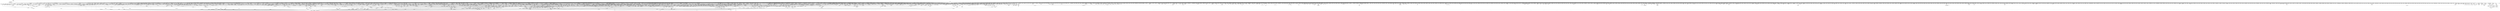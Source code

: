 digraph kerncollapsed {
    "system_supports_mte" [color="black"];
    "mod_node_page_state" [color="black"];
    "copy_to_user_page" [color="black"];
    "dev_pm_disable_wake_irq_check" [color="black"];
    "call_on_irq_stack" [color="black"];
    "Indirect call206" [color="black"];
    "get_file" [color="black"];
    "sock_inuse_add" [color="black"];
    "skb_orphan_1" [color="black"];
    "kmap_atomic_1" [color="black"];
    "set_swapper_pgd" [color="black"];
    "__raw_spin_unlock_irqrestore_1" [color="black"];
    "vma_is_secretmem" [color="black"];
    "pm_runtime_get_noresume" [color="black"];
    "__task_pid_nr_ns" [color="black"];
    "mte_dead_walk" [color="black"];
    "do_raw_spin_lock_69" [color="black"];
    "clear_inode" [color="black"];
    "propagate_mount_unlock" [color="black"];
    "Indirect call144" [color="black"];
    "cpumask_any_distribute" [color="black"];
    "Indirect call41" [color="black"];
    "irq_chip_retrigger_hierarchy" [color="black"];
    "invalid_mkclean_vma" [color="black"];
    "Indirect call17" [color="black"];
    "read_seqbegin_or_lock" [color="black"];
    "pm_qos_read_value" [color="black"];
    "mas_next_setup.constprop.0" [color="black"];
    "__reuseport_detach_sock.isra.0" [color="black"];
    "dget" [color="black"];
    "sched_post_fork" [color="black"];
    "__raw_spin_unlock_irqrestore_17" [color="black"];
    "rcu_jiffies_till_stall_check" [color="black"];
    "find_task_by_pid_ns" [color="black"];
    "do_raw_spin_lock_56" [color="black"];
    "Indirect call175" [color="black"];
    "test_tsk_need_resched" [color="black"];
    "memblock_search" [color="black"];
    "__kern_my_cpu_offset_42" [color="black"];
    "fill_contig_page_info" [color="black"];
    "shrink_lock_dentry" [color="black"];
    "_double_lock_balance" [color="black"];
    "idle_cpu" [color="black"];
    "__percpu_add_case_64_3" [color="black"];
    "post_init_entity_util_avg" [color="black"];
    "page_mapping" [color="black"];
    "clear_buddies.isra.0" [color="black"];
    "page_ref_inc_4" [color="black"];
    "_compound_head_5" [color="black"];
    "__msecs_to_jiffies" [color="black"];
    "Indirect call149" [color="black"];
    "release_thread" [color="black"];
    "__raw_spin_lock_22" [color="black"];
    "rcu_is_watching" [color="black"];
    "__raw_spin_lock_irqsave_34" [color="black"];
    "__raw_spin_lock_41" [color="black"];
    "folio_trylock_1" [color="black"];
    "Indirect call7" [color="black"];
    "csum_block_add_ext" [color="black"];
    "__raw_spin_lock_irqsave_44" [color="black"];
    "Indirect call110" [color="black"];
    "wb_io_lists_depopulated" [color="black"];
    "__bitmap_clear" [color="black"];
    "__get_task_comm" [color="black"];
    "__printk_safe_enter" [color="black"];
    "flush_tlb_mm_1" [color="black"];
    "cpudl_find" [color="black"];
    "task_set_jobctl_pending" [color="black"];
    "mm_set_has_pinned_flag" [color="black"];
    "find_next_bit.constprop.0_8" [color="black"];
    "mas_walk" [color="black"];
    "flush_signal_handlers" [color="black"];
    "inode_to_bdi" [color="black"];
    "vmf_pte_changed" [color="black"];
    "Indirect call61" [color="black"];
    "__reuseport_detach_closed_sock" [color="black"];
    "check_and_switch_context" [color="black"];
    "__timer_delete" [color="black"];
    "mas_wr_walk" [color="black"];
    "__posix_timers_find" [color="black"];
    "find_next_bit_29" [color="black"];
    "__raw_spin_lock_irqsave_1" [color="black"];
    "mte_zero_clear_page_tags" [color="black"];
    "Indirect call19" [color="black"];
    "Indirect call151" [color="black"];
    "__kern_my_cpu_offset_61" [color="black"];
    "fatal_signal_pending" [color="black"];
    "rcu_poll_gp_seq_end_unlocked" [color="black"];
    "__fprop_add_percpu" [color="black"];
    "audit_string_contains_control" [color="black"];
    "rcu_cblist_init" [color="black"];
    "pagetable_pte_dtor" [color="black"];
    "next_online_pgdat" [color="black"];
    "rcu_segcblist_pend_cbs" [color="black"];
    "rcu_seq_start_1" [color="black"];
    "__bitmap_intersects" [color="black"];
    "io_prep_async_work" [color="black"];
    "Indirect call201" [color="black"];
    "queued_read_lock_slowpath" [color="black"];
    "__kern_my_cpu_offset_134" [color="black"];
    "next_signal" [color="black"];
    "Indirect call48" [color="black"];
    "do_raw_spin_lock_1" [color="black"];
    "folio_mapping" [color="black"];
    "__sk_mem_reduce_allocated" [color="black"];
    "__raw_spin_unlock_irqrestore" [color="black"];
    "__dput_to_list" [color="black"];
    "clear_siginfo" [color="black"];
    "list_del_init_3" [color="black"];
    "timerqueue_iterate_next" [color="black"];
    "find_vmap_area" [color="black"];
    "mte_dead_leaves.constprop.0" [color="black"];
    "__irq_can_set_affinity" [color="black"];
    "rcu_gp_is_normal" [color="black"];
    "__percpu_add_case_32_15" [color="black"];
    "__kern_my_cpu_offset_28" [color="black"];
    "task_participate_group_stop" [color="black"];
    "__kern_my_cpu_offset_44" [color="black"];
    "__kern_my_cpu_offset_21" [color="black"];
    "do_csum" [color="black"];
    "__ipi_send_mask" [color="black"];
    "__mnt_is_readonly" [color="black"];
    "prepare_to_wait" [color="black"];
    "Indirect call169" [color="black"];
    "__free_one_page" [color="black"];
    "Indirect call39" [color="black"];
    "flush_tlb_batched_pending" [color="black"];
    "kernfs_root" [color="black"];
    "__list_del_entry_1" [color="black"];
    "Indirect call99" [color="black"];
    "strscpy_pad" [color="black"];
    "do_raw_spin_lock_61" [color="black"];
    "Indirect call153" [color="black"];
    "Indirect call66" [color="black"];
    "pcpu_chunk_refresh_hint" [color="black"];
    "dev_bus_name" [color="black"];
    "expand" [color="black"];
    "arm64_kernel_unmapped_at_el0_4" [color="black"];
    "put_dec" [color="black"];
    "Indirect call112" [color="black"];
    "workingset_test_recent" [color="black"];
    "Indirect call93" [color="black"];
    "vm_commit_limit" [color="black"];
    "pm_qos_update_flags" [color="black"];
    "Indirect call143" [color="black"];
    "lowest_in_progress" [color="black"];
    "do_raw_spin_lock_5" [color="black"];
    "srcu_read_unlock.constprop.0" [color="black"];
    "collect_posix_cputimers" [color="black"];
    "io_file_get_flags" [color="black"];
    "folio_nr_pages_2" [color="black"];
    "xas_load" [color="black"];
    "__rpm_get_callback" [color="black"];
    "get_work_pwq" [color="black"];
    "Indirect call72" [color="black"];
    "internal_add_timer" [color="black"];
    "__raw_spin_unlock_irqrestore_38" [color="black"];
    "srcu_gp_start" [color="black"];
    "list_move_tail" [color="black"];
    "sched_clock_cpu" [color="black"];
    "ttwu_do_activate.constprop.0" [color="black"];
    "put_unused_fd" [color="black"];
    "slab_is_available" [color="black"];
    "_compound_head_1" [color="black"];
    "__kern_my_cpu_offset_77" [color="black"];
    "__remove_shared_vm_struct.constprop.0" [color="black"];
    "__kern_my_cpu_offset_70" [color="black"];
    "task_work_cancel_match" [color="black"];
    "pcpu_update_empty_pages" [color="black"];
    "find_next_bit_11" [color="black"];
    "security_capable" [color="black"];
    "memset" [color="black"];
    "__anon_vma_interval_tree_augment_rotate" [color="black"];
    "Indirect call171" [color="black"];
    "do_raw_spin_lock_37" [color="black"];
    "rcu_exp_need_qs" [color="black"];
    "set_tlb_ubc_flush_pending" [color="black"];
    "pcpu_chunk_slot" [color="black"];
    "find_last_bit" [color="black"];
    "__raw_spin_lock_irqsave_3" [color="black"];
    "__raw_spin_trylock" [color="black"];
    "online_section_nr" [color="black"];
    "__raw_spin_lock_16" [color="black"];
    "do_raw_spin_lock_88" [color="black"];
    "Indirect call65" [color="black"];
    "__cmpxchg_case_acq_32.constprop.0_21" [color="black"];
    "do_init_timer.constprop.0" [color="black"];
    "__raw_spin_lock_irqsave_41" [color="black"];
    "fpsimd_save" [color="black"];
    "get_state_synchronize_rcu_full" [color="black"];
    "mast_fill_bnode" [color="black"];
    "__skb_set_length" [color="black"];
    "Indirect call196" [color="black"];
    "__raw_spin_unlock_irq_25" [color="black"];
    "pcpu_post_unmap_tlb_flush" [color="black"];
    "d_find_any_alias" [color="black"];
    "raw_spin_rq_lock_1" [color="black"];
    "copyin" [color="black"];
    "__finish_swait" [color="black"];
    "__raw_spin_lock_irqsave_23" [color="black"];
    "__cmpwait_case_32_1" [color="black"];
    "__kern_my_cpu_offset_24" [color="black"];
    "strnlen" [color="black"];
    "update_curr" [color="black"];
    "ma_dead_node" [color="black"];
    "wakeup_source_deactivate" [color="black"];
    "folio_account_cleaned" [color="black"];
    "attach_task" [color="black"];
    "__cmpxchg_case_acq_32.constprop.0_13" [color="black"];
    "Indirect call207" [color="black"];
    "get_ldops" [color="black"];
    "process_shares_mm" [color="black"];
    "Indirect call121" [color="black"];
    "__raw_spin_unlock_irq_43" [color="black"];
    "__get_cpu_fpsimd_context" [color="black"];
    "disable_irq_nosync" [color="black"];
    "tag_set" [color="black"];
    "__raw_spin_lock_irq_4" [color="black"];
    "copy_highpage" [color="black"];
    "search_cmp_ftr_reg" [color="black"];
    "__io_put_kbuf_list" [color="black"];
    "io_poll_find.constprop.0" [color="black"];
    "__raw_spin_lock_irqsave_39" [color="black"];
    "irq_disable" [color="black"];
    "oom_unkillable_task.isra.0" [color="black"];
    "tty_termios_baud_rate" [color="black"];
    "console_trylock" [color="black"];
    "compact_lock_irqsave" [color="black"];
    "mmgrab_2" [color="black"];
    "Indirect call106" [color="black"];
    "pte_mkdirty" [color="black"];
    "io_poll_can_finish_inline.isra.0" [color="black"];
    "Indirect call89" [color="black"];
    "clear_ti_thread_flag_4" [color="black"];
    "__wake_q_add" [color="black"];
    "Indirect call55" [color="black"];
    "__cmpxchg_case_mb_32_8" [color="black"];
    "__try_to_del_timer_sync" [color="black"];
    "arm64_kernel_unmapped_at_el0_3" [color="black"];
    "cpumask_intersects.constprop.0_1" [color="black"];
    "xa_find_after" [color="black"];
    "percpu_counter_add_batch" [color="black"];
    "__update_min_deadline" [color="black"];
    "__bitmap_set" [color="black"];
    "Indirect call10" [color="black"];
    "Indirect call49" [color="black"];
    "__lock_timer" [color="black"];
    "percpu_counter_dec" [color="black"];
    "__lock_task_sighand" [color="black"];
    "Indirect call208" [color="black"];
    "Indirect call138" [color="black"];
    "__cmpxchg_case_mb_64_4" [color="black"];
    "auditd_test_task" [color="black"];
    "__irq_put_desc_unlock" [color="black"];
    "posix_cpu_timers_exit" [color="black"];
    "sk_memory_allocated_sub" [color="black"];
    "__raw_spin_unlock_irq.constprop.0_1" [color="black"];
    "__cmpxchg_case_acq_32.constprop.0_14" [color="black"];
    "xas_find" [color="black"];
    "io_run_cancel" [color="black"];
    "rcu_start_this_gp" [color="black"];
    "do_softirq_own_stack" [color="black"];
    "__skb_flow_get_ports" [color="black"];
    "sched_clock" [color="black"];
    "lockref_get" [color="black"];
    "__mutex_init" [color="black"];
    "bsearch" [color="black"];
    "page_ref_inc_6" [color="black"];
    "signal_pending_state_1" [color="black"];
    "__bitmap_subset" [color="black"];
    "_prb_commit" [color="black"];
    "pfn_swap_entry_to_page" [color="black"];
    "split_page" [color="black"];
    "mapping_shrinkable" [color="black"];
    "pm_runtime_deactivate_timer" [color="black"];
    "cleanup_timerqueue" [color="black"];
    "tcp_get_info_chrono_stats" [color="black"];
    "count_vm_events" [color="black"];
    "__cmpxchg_case_acq_32_3" [color="black"];
    "Indirect call26" [color="black"];
    "find_first_bit_4" [color="black"];
    "fsnotify_connector_sb" [color="black"];
    "find_busiest_group" [color="black"];
    "cpus_share_cache" [color="black"];
    "prb_reserve_in_last" [color="black"];
    "__raw_write_unlock_irq_4" [color="black"];
    "wb_has_dirty_io" [color="black"];
    "dequeue_task" [color="black"];
    "__raw_spin_lock_irq_5" [color="black"];
    "cpumask_weight" [color="black"];
    "__cmpxchg_case_acq_32.constprop.0_10" [color="black"];
    "xa_load" [color="black"];
    "desc_read" [color="black"];
    "__raw_spin_lock_irqsave.constprop.0_9" [color="black"];
    "Indirect call42" [color="black"];
    "__xchg_case_mb_64.constprop.0_2" [color="black"];
    "pfn_valid_1" [color="black"];
    "Indirect call152" [color="black"];
    "folio_mapped_3" [color="black"];
    "irq_work_single" [color="black"];
    "kmem_valid_obj" [color="black"];
    "__raw_spin_unlock_irqrestore_2" [color="black"];
    "get_pwq" [color="black"];
    "synchronize_rcu.part.0" [color="black"];
    "do_raw_spin_lock_6" [color="black"];
    "netdev_start_xmit" [color="black"];
    "do_raw_spin_lock_24" [color="black"];
    "forward_timer_base" [color="black"];
    "__raw_spin_lock_irqsave_51" [color="black"];
    "dl_task_is_earliest_deadline" [color="black"];
    "__down_trylock_console_sem.constprop.0" [color="black"];
    "posix_cpu_timer_rearm" [color="black"];
    "__raw_spin_lock_irqsave.constprop.0_8" [color="black"];
    "console_srcu_read_unlock" [color="black"];
    "__raw_spin_unlock_irqrestore_31" [color="black"];
    "do_kernel_restart" [color="black"];
    "Indirect call170" [color="black"];
    "fpsimd_thread_switch" [color="black"];
    "xas_error.isra.0_1" [color="black"];
    "__raw_spin_lock_63" [color="black"];
    "mte_update_gcr_excl.isra.0" [color="black"];
    "__isolate_free_page" [color="black"];
    "skb_queue_tail" [color="black"];
    "Indirect call85" [color="black"];
    "__kern_my_cpu_offset_15" [color="black"];
    "__raw_spin_lock_irq.constprop.0_2" [color="black"];
    "__efistub_caches_clean_inval_pou" [color="black"];
    "__cmpxchg_case_acq_32.constprop.0_2" [color="black"];
    "__raw_spin_lock_31" [color="black"];
    "do_raw_spin_lock_33" [color="black"];
    "fatal_signal_pending_6" [color="black"];
    "get_cred" [color="black"];
    "Indirect call202" [color="black"];
    "_get_random_bytes" [color="black"];
    "__raw_spin_lock_irqsave_29" [color="black"];
    "__raw_spin_unlock_irqrestore_33" [color="black"];
    "dec_rlimit_ucounts" [color="black"];
    "io_should_retry_thread" [color="black"];
    "do_raw_spin_lock_8" [color="black"];
    "inode_add_lru" [color="black"];
    "user_disable_single_step" [color="black"];
    "wakeup_kswapd" [color="black"];
    "io_run_local_work_continue" [color="black"];
    "__mnt_drop_write" [color="black"];
    "__remove_hrtimer" [color="black"];
    "__lshrti3" [color="black"];
    "__bitmap_weight" [color="black"];
    "noop_dirty_folio" [color="black"];
    "__wake_up_sync_key" [color="black"];
    "add_timer" [color="black"];
    "Indirect call77" [color="black"];
    "posix_cpu_timers_exit_group" [color="black"];
    "__raw_write_lock.constprop.0_1" [color="black"];
    "folio_not_mapped" [color="black"];
    "mask_irq" [color="black"];
    "blake2s_update" [color="black"];
    "Indirect call69" [color="black"];
    "__dl_add" [color="black"];
    "detach_if_pending" [color="black"];
    "__enqueue_entity" [color="black"];
    "copy_page" [color="black"];
    "__raw_spin_lock_irqsave_6" [color="black"];
    "__raw_spin_lock_6" [color="black"];
    "auditsc_get_stamp" [color="black"];
    "number" [color="black"];
    "Indirect call31" [color="black"];
    "Indirect call161" [color="black"];
    "wb_dirty_limits" [color="black"];
    "__cmpxchg_case_8" [color="black"];
    "page_ref_inc_2" [color="black"];
    "prb_read_valid" [color="black"];
    "list_del_init_5" [color="black"];
    "Indirect call133" [color="black"];
    "__dev_put.part.0" [color="black"];
    "__rb_rotate_set_parents" [color="black"];
    "folio_nr_pages_1" [color="black"];
    "__cmpxchg_case_acq_32" [color="black"];
    "set_ti_thread_flag_4" [color="black"];
    "prepend_name" [color="black"];
    "attach_entity_load_avg" [color="black"];
    "__cmpxchg_case_acq_32.constprop.0_16" [color="black"];
    "rcu_accelerate_cbs" [color="black"];
    "sched_asym_prefer" [color="black"];
    "extfrag_for_order" [color="black"];
    "arch_local_irq_save_1" [color="black"];
    "Indirect call140" [color="black"];
    "__anon_vma_interval_tree_augment_propagate" [color="black"];
    "req_set_fail_3" [color="black"];
    "rcu_gpnum_ovf" [color="black"];
    "Indirect call146" [color="black"];
    "cpu_active" [color="black"];
    "__raw_spin_trylock_5" [color="black"];
    "cpumask_and" [color="black"];
    "generic_exec_single" [color="black"];
    "hlist_bl_lock" [color="black"];
    "Indirect call183" [color="black"];
    "Indirect call12" [color="black"];
    "task_sched_runtime" [color="black"];
    "group_balance_cpu" [color="black"];
    "to_kthread" [color="black"];
    "list_move_1" [color="black"];
    "retain_dentry" [color="black"];
    "Indirect call71" [color="black"];
    "pfn_valid_2" [color="black"];
    "thread_group_cputime" [color="black"];
    "next_zone" [color="black"];
    "pcpu_next_fit_region.constprop.0" [color="black"];
    "pcpu_block_update" [color="black"];
    "__raw_spin_unlock_irq_5" [color="black"];
    "mast_split_data" [color="black"];
    "Indirect call111" [color="black"];
    "cpu_online_1" [color="black"];
    "notifier_call_chain" [color="black"];
    "Indirect call162" [color="black"];
    "do_raw_spin_lock_58" [color="black"];
    "addr_to_vb_xa" [color="black"];
    "copy_user_highpage" [color="black"];
    "copy_thread" [color="black"];
    "tlb_flush_mmu_tlbonly" [color="black"];
    "tty_driver_flush_buffer" [color="black"];
    "__kern_my_cpu_offset_50" [color="black"];
    "hrtimer_active" [color="black"];
    "skb_tailroom" [color="black"];
    "percpu_ref_put_many.constprop.0" [color="black"];
    "put_prev_task" [color="black"];
    "dec_mm_counter" [color="black"];
    "skb_tailroom_2" [color="black"];
    "Indirect call46" [color="black"];
    "activate_task" [color="black"];
    "sched_clock_noinstr" [color="black"];
    "__audit_uring_entry" [color="black"];
    "mnt_get_writers" [color="black"];
    "pcpu_find_block_fit" [color="black"];
    "mas_store_b_node" [color="black"];
    "Indirect call92" [color="black"];
    "remove_wait_queue" [color="black"];
    "sme_save_state" [color="black"];
    "rt_mutex_init_proxy_locked" [color="black"];
    "do_raw_spin_lock_29" [color="black"];
    "list_del_init_7" [color="black"];
    "remove_nodes.constprop.0" [color="black"];
    "workingset_update_node" [color="black"];
    "test_ti_thread_flag_19" [color="black"];
    "cpudl_set" [color="black"];
    "__raw_spin_unlock_irq_28" [color="black"];
    "pagefault_enable_2" [color="black"];
    "__raw_spin_lock_irq" [color="black"];
    "do_softirq" [color="black"];
    "mte_copy_page_tags" [color="black"];
    "detach_entity_load_avg" [color="black"];
    "__kern_my_cpu_offset_23" [color="black"];
    "rb_first" [color="black"];
    "__raw_spin_lock_irq_41" [color="black"];
    "jiffies_to_usecs" [color="black"];
    "pde_subdir_first" [color="black"];
    "filemap_check_errors" [color="black"];
    "__raw_spin_unlock_irqrestore_24" [color="black"];
    "folio_mapped_2" [color="black"];
    "__pm_relax" [color="black"];
    "__raw_spin_lock_irqsave_15" [color="black"];
    "netlink_overrun" [color="black"];
    "Indirect call14" [color="black"];
    "need_mlock_drain" [color="black"];
    "arm_smccc_1_1_get_conduit" [color="black"];
    "compound_order_2" [color="black"];
    "kthread_probe_data" [color="black"];
    "get_task_mm" [color="black"];
    "skb_flow_get_icmp_tci" [color="black"];
    "Indirect call198" [color="black"];
    "arch_local_irq_save_7" [color="black"];
    "__percpu_add_case_64_4" [color="black"];
    "__raw_spin_trylock_4" [color="black"];
    "Indirect call129" [color="black"];
    "io_is_timeout_noseq" [color="black"];
    "skb_zcopy_clear" [color="black"];
    "__raw_spin_lock_irqsave_25" [color="black"];
    "cfs_rq_of" [color="black"];
    "irqd_irq_disabled.isra.0" [color="black"];
    "tls_preserve_current_state" [color="black"];
    "__d_find_any_alias" [color="black"];
    "get_task_exe_file" [color="black"];
    "__cmpxchg_case_mb_32_6" [color="black"];
    "_find_first_zero_bit" [color="black"];
    "do_raw_spin_lock_116" [color="black"];
    "__cmpxchg_case_mb_64_2" [color="black"];
    "convert_prio" [color="black"];
    "mas_adopt_children.isra.0" [color="black"];
    "queued_read_unlock.constprop.0_2" [color="black"];
    "__skb_fill_page_desc" [color="black"];
    "count_vm_events_2" [color="black"];
    "__kern_my_cpu_offset_52" [color="black"];
    "folio_trylock_4" [color="black"];
    "move_freelist_tail" [color="black"];
    "print_tainted" [color="black"];
    "__dl_clear_params" [color="black"];
    "fpsimd_flush_task_state" [color="black"];
    "arch_local_irq_save_5" [color="black"];
    "count_vm_events_1" [color="black"];
    "page_ref_add_1" [color="black"];
    "do_raw_spin_lock_60" [color="black"];
    "__kern_my_cpu_offset_78" [color="black"];
    "__raw_spin_lock_irq_35" [color="black"];
    "percpu_counter_add" [color="black"];
    "__raw_spin_unlock_irq_36" [color="black"];
    "se_weight.isra.0" [color="black"];
    "add_timer_on" [color="black"];
    "skb_zcopy" [color="black"];
    "signal_pending_state_2" [color="black"];
    "Indirect call182" [color="black"];
    "find_submount" [color="black"];
    "__fprop_add_percpu_max" [color="black"];
    "domain_dirty_limits" [color="black"];
    "irq_to_desc" [color="black"];
    "d_flags_for_inode" [color="black"];
    "__cmpxchg_case_acq_32.constprop.0_5" [color="black"];
    "zone_watermark_ok" [color="black"];
    "mas_wr_store_setup" [color="black"];
    "__kern_my_cpu_offset_71" [color="black"];
    "do_raw_spin_lock_28" [color="black"];
    "dev_to_swnode" [color="black"];
    "lru_note_cost" [color="black"];
    "io_schedule_prepare" [color="black"];
    "__wake_up_locked_key" [color="black"];
    "proto_memory_pcpu_drain" [color="black"];
    "folio_nr_pages_4" [color="black"];
    "timekeeping_get_ns" [color="black"];
    "Indirect call37" [color="black"];
    "__raw_spin_unlock_irqrestore_21" [color="black"];
    "__pfn_to_section" [color="black"];
    "Indirect call119" [color="black"];
    "set_ptes.isra.0" [color="black"];
    "__raw_spin_lock_irq_21" [color="black"];
    "__raw_spin_lock_irqsave_5" [color="black"];
    "is_software_node" [color="black"];
    "inode_lru_list_del" [color="black"];
    "node_dirty_ok" [color="black"];
    "mutex_can_spin_on_owner" [color="black"];
    "pde_subdir_find" [color="black"];
    "__preempt_count_add.constprop.0_1" [color="black"];
    "spin_lock_irqsave_ssp_contention" [color="black"];
    "find_mergeable_anon_vma" [color="black"];
    "mas_leaf_max_gap" [color="black"];
    "clear_bit_unlock.constprop.0" [color="black"];
    "lru_deactivate_fn" [color="black"];
    "__raw_spin_unlock_irq_23" [color="black"];
    "do_raw_spin_lock_57" [color="black"];
    "pid_vnr" [color="black"];
    "__mnt_drop_write_file" [color="black"];
    "space_used" [color="black"];
    "Indirect call167" [color="black"];
    "__raw_spin_lock_32" [color="black"];
    "do_raw_spin_lock_86" [color="black"];
    "set_cpu_online" [color="black"];
    "skb_frag_ref" [color="black"];
    "page_ref_inc" [color="black"];
    "__cmpxchg_case_rel_64" [color="black"];
    "system_supports_address_auth_1" [color="black"];
    "is_rlimit_overlimit" [color="black"];
    "fd_install" [color="black"];
    "ma_slots" [color="black"];
    "get_random_bytes" [color="black"];
    "__raw_spin_trylock_1" [color="black"];
    "io_fill_cqe_aux" [color="black"];
    "defer_console_output" [color="black"];
    "netlink_lock_table" [color="black"];
    "fatal_signal_pending_1" [color="black"];
    "audit_comparator" [color="black"];
    "__raw_spin_lock.constprop.0" [color="black"];
    "check_preempt_curr_dl" [color="black"];
    "xas_start" [color="black"];
    "Indirect call211" [color="black"];
    "__cmpxchg_case_acq_32.constprop.0_18" [color="black"];
    "task_clear_jobctl_pending" [color="black"];
    "vma_interval_tree_iter_next" [color="black"];
    "rcu_segcblist_init" [color="black"];
    "Indirect call36" [color="black"];
    "csum_partial_ext" [color="black"];
    "__add_wait_queue" [color="black"];
    "__raw_spin_lock_12" [color="black"];
    "mas_mab_cp" [color="black"];
    "find_next_bit.constprop.0_21" [color="black"];
    "osq_wait_next" [color="black"];
    "mas_split_final_node.isra.0" [color="black"];
    "__skb_dequeue_3" [color="black"];
    "timerqueue_del" [color="black"];
    "mnt_get_count" [color="black"];
    "__raw_spin_lock_irq_32" [color="black"];
    "__kern_my_cpu_offset_53" [color="black"];
    "Indirect call67" [color="black"];
    "kthread_insert_work_sanity_check" [color="black"];
    "Indirect call104" [color="black"];
    "__raw_spin_lock_20" [color="black"];
    "rcu_segcblist_ready_cbs" [color="black"];
    "sock_flag.constprop.0" [color="black"];
    "zone_page_state_snapshot.constprop.0" [color="black"];
    "qdisc_run_begin" [color="black"];
    "folio_try_get_rcu" [color="black"];
    "find_vm_area" [color="black"];
    "clear_ti_thread_flag_8" [color="black"];
    "Indirect call188" [color="black"];
    "__pageblock_pfn_to_page" [color="black"];
    "__disable_irq_nosync" [color="black"];
    "tlb_gather_mmu_fullmm" [color="black"];
    "set_pfnblock_flags_mask" [color="black"];
    "__percpu_add_case_32_3" [color="black"];
    "sb_clear_inode_writeback" [color="black"];
    "radix_tree_tag_get" [color="black"];
    "__kern_my_cpu_offset_25" [color="black"];
    "Indirect call33" [color="black"];
    "Indirect call172" [color="black"];
    "printk_parse_prefix" [color="black"];
    "__cmpxchg_case_acq_32.constprop.0_8" [color="black"];
    "__cmpxchg_case_acq_32.constprop.0" [color="black"];
    "security_audit_rule_match" [color="black"];
    "slab_want_init_on_alloc" [color="black"];
    "__kern_my_cpu_offset_133" [color="black"];
    "security_d_instantiate" [color="black"];
    "find_lock_later_rq" [color="black"];
    "do_raw_spin_lock_25" [color="black"];
    "pagefault_disable" [color="black"];
    "lock_hrtimer_base" [color="black"];
    "_copy_from_iter" [color="black"];
    "propagation_next" [color="black"];
    "find_vma" [color="black"];
    "pcpu_alloc_area" [color="black"];
    "__raw_spin_lock_54" [color="black"];
    "get_ucounts_or_wrap" [color="black"];
    "anon_vma_interval_tree_iter_first" [color="black"];
    "gup_folio_next" [color="black"];
    "clear_nonspinnable" [color="black"];
    "__cmpxchg_case_rel_32" [color="black"];
    "__wb_writeout_add" [color="black"];
    "netlink_has_listeners" [color="black"];
    "local_cpu_stop" [color="black"];
    "dl_clear_overload.part.0" [color="black"];
    "wb_stat_mod" [color="black"];
    "flush_dcache_folio" [color="black"];
    "find_next_bit_8" [color="black"];
    "Indirect call136" [color="black"];
    "page_ref_inc_3" [color="black"];
    "workingset_age_nonresident" [color="black"];
    "__cmpxchg_case_acq_32.constprop.0_3" [color="black"];
    "__iget" [color="black"];
    "io_cancel_ctx_cb" [color="black"];
    "__raw_spin_lock.constprop.0_2" [color="black"];
    "mas_state_walk" [color="black"];
    "__xchg_case_64.constprop.0" [color="black"];
    "test_taint" [color="black"];
    "aio_nr_sub" [color="black"];
    "Indirect call20" [color="black"];
    "sve_get_vl" [color="black"];
    "tick_get_broadcast_device" [color="black"];
    "rseq_migrate" [color="black"];
    "skb_tailroom_1" [color="black"];
    "futex_cmpxchg_value_locked" [color="black"];
    "mas_next_sibling" [color="black"];
    "set_load_weight" [color="black"];
    "Indirect call11" [color="black"];
    "io_wq_work_match_all" [color="black"];
    "Indirect call3" [color="black"];
    "Indirect call1" [color="black"];
    "mas_find_child" [color="black"];
    "_find_first_and_bit" [color="black"];
    "fsnotify_detach_connector_from_object" [color="black"];
    "mnt_add_count" [color="black"];
    "__percpu_add_case_32_13" [color="black"];
    "cpu_do_switch_mm" [color="black"];
    "__printk_cpu_sync_wait" [color="black"];
    "__finalize_skb_around" [color="black"];
    "rcu_dynticks_snap" [color="black"];
    "node_page_state_add" [color="black"];
    "ktime_get_real_ts64" [color="black"];
    "mod_timer" [color="black"];
    "mas_pause" [color="black"];
    "__ptrace_link" [color="black"];
    "kill_super_notify" [color="black"];
    "mas_bulk_rebalance" [color="black"];
    "add_nr_running" [color="black"];
    "kobj_ns_ops" [color="black"];
    "mnt_dec_writers" [color="black"];
    "list_del_init_8" [color="black"];
    "signal_pending" [color="black"];
    "list_del_2" [color="black"];
    "dev_xmit_recursion_inc" [color="black"];
    "security_task_getsecid_obj" [color="black"];
    "cpumask_first_and" [color="black"];
    "pgattr_change_is_safe" [color="black"];
    "Indirect call80" [color="black"];
    "inc_rlimit_ucounts" [color="black"];
    "Indirect call200" [color="black"];
    "sched_ttwu_pending" [color="black"];
    "pwq_activate_inactive_work" [color="black"];
    "mte_thread_switch" [color="black"];
    "sk_mem_reclaim" [color="black"];
    "rcu_inkernel_boot_has_ended" [color="black"];
    "__kern_my_cpu_offset_83" [color="black"];
    "wb_io_lists_populated" [color="black"];
    "__kern_my_cpu_offset_27" [color="black"];
    "tlb_flush" [color="black"];
    "Indirect call23" [color="black"];
    "get_cpu_fpsimd_context" [color="black"];
    "need_seqretry" [color="black"];
    "sub_rq_bw.isra.0" [color="black"];
    "Indirect call16" [color="black"];
    "errseq_sample" [color="black"];
    "mas_max_gap" [color="black"];
    "__list_del_entry" [color="black"];
    "__fswab32_10" [color="black"];
    "task_join_group_stop" [color="black"];
    "zone_page_state_snapshot" [color="black"];
    "__skb_checksum" [color="black"];
    "__wake_up_bit" [color="black"];
    "rcu_is_cpu_rrupt_from_idle" [color="black"];
    "vma_interval_tree_insert_after" [color="black"];
    "__raw_spin_unlock_irq_29" [color="black"];
    "__lookup_mnt" [color="black"];
    "irq_get_irq_data" [color="black"];
    "tty_name" [color="black"];
    "do_raw_spin_lock_10" [color="black"];
    "sock_rfree" [color="black"];
    "percpu_ref_noop_confirm_switch" [color="black"];
    "__pi_strcmp" [color="black"];
    "update_sd_lb_stats" [color="black"];
    "mte_sync_tags" [color="black"];
    "prb_next_seq" [color="black"];
    "try_release_thread_stack_to_cache" [color="black"];
    "__raw_spin_unlock_irqrestore_4" [color="black"];
    "access_ok_39" [color="black"];
    "oom_badness" [color="black"];
    "raw_spin_rq_lock" [color="black"];
    "anon_vma_interval_tree_iter_next" [color="black"];
    "wp_page_reuse" [color="black"];
    "try_check_zero" [color="black"];
    "min_deadline_cb_propagate" [color="black"];
    "mab_no_null_split" [color="black"];
    "__cmpxchg_case_acq_32.constprop.0_12" [color="black"];
    "__kern_my_cpu_offset_38" [color="black"];
    "folio_mapped" [color="black"];
    "kill_device" [color="black"];
    "clear_ti_thread_flag_5" [color="black"];
    "init_entity_runnable_average" [color="black"];
    "do_raw_spin_lock_45" [color="black"];
    "Indirect call59" [color="black"];
    "double_unlock_balance" [color="black"];
    "mte_clear_page_tags" [color="black"];
    "Indirect call181" [color="black"];
    "__raw_read_lock.constprop.0_1" [color="black"];
    "__kern_my_cpu_offset_49" [color="black"];
    "__cmpxchg_case_acq_64" [color="black"];
    "Indirect call25" [color="black"];
    "io_wq_exit_start" [color="black"];
    "__init_rwsem" [color="black"];
    "steal_suitable_fallback" [color="black"];
    "anon_vma_interval_tree_pre_update_vma" [color="black"];
    "__bitmap_and" [color="black"];
    "__cmpwait_case_32" [color="black"];
    "access_ok_2" [color="black"];
    "__kern_my_cpu_offset_4" [color="black"];
    "capacity_of" [color="black"];
    "__rt_mutex_slowtrylock" [color="black"];
    "fsnotify" [color="black"];
    "qdisc_qstats_cpu_backlog_dec" [color="black"];
    "is_cpu_allowed" [color="black"];
    "__do_set_cpus_allowed" [color="black"];
    "list_splice_tail_init" [color="black"];
    "virt_to_head_page.isra.0" [color="black"];
    "drain_pages_zone" [color="black"];
    "_raw_spin_rq_lock_irqsave" [color="black"];
    "io_req_complete_defer" [color="black"];
    "__mod_zone_page_state" [color="black"];
    "data_check_size" [color="black"];
    "__flush_tlb_kernel_pgtable" [color="black"];
    "mt_find" [color="black"];
    "rcu_segcblist_entrain" [color="black"];
    "inode_io_list_del" [color="black"];
    "Indirect call53" [color="black"];
    "rcu_segcblist_accelerate" [color="black"];
    "set_area_direct_map" [color="black"];
    "radix_tree_next_chunk" [color="black"];
    "skb_may_tx_timestamp.part.0" [color="black"];
    "tag_get" [color="black"];
    "plist_add" [color="black"];
    "set_next_task" [color="black"];
    "do_raw_spin_lock_15" [color="black"];
    "atomic_notifier_call_chain" [color="black"];
    "task_call_func" [color="black"];
    "find_vma_prev" [color="black"];
    "mutex_trylock" [color="black"];
    "__raise_softirq_irqoff" [color="black"];
    "no_blink" [color="black"];
    "get_cred_1" [color="black"];
    "hrtimer_try_to_cancel" [color="black"];
    "cpudl_heapify_up" [color="black"];
    "__raw_spin_lock_irqsave_42" [color="black"];
    "invalid_migration_vma" [color="black"];
    "__raw_spin_unlock_irqrestore_12" [color="black"];
    "__anon_vma_interval_tree_subtree_search" [color="black"];
    "__cmpxchg_case_mb_32_2" [color="black"];
    "inode_cgwb_move_to_attached" [color="black"];
    "ktime_get_coarse_real_ts64" [color="black"];
    "folio_trylock" [color="black"];
    "set_work_data" [color="black"];
    "mas_parent_type" [color="black"];
    "prepare_to_wait_event" [color="black"];
    "do_raw_spin_lock_42" [color="black"];
    "__raw_spin_lock_34" [color="black"];
    "wake_all_kswapds" [color="black"];
    "__init_waitqueue_head" [color="black"];
    "list_splice" [color="black"];
    "lock_mount_hash" [color="black"];
    "do_raw_spin_lock_64" [color="black"];
    "xa_is_node" [color="black"];
    "set_kpti_asid_bits" [color="black"];
    "copy_fd_bitmaps" [color="black"];
    "timespec64_equal" [color="black"];
    "Indirect call130" [color="black"];
    "migrate_disable" [color="black"];
    "__set_open_fd" [color="black"];
    "mas_wr_node_walk" [color="black"];
    "do_raw_spin_lock_35" [color="black"];
    "Indirect call68" [color="black"];
    "ttwu_queue_wakelist" [color="black"];
    "kmsg_dump" [color="black"];
    "sane_fdtable_size" [color="black"];
    "arch_local_irq_save_2" [color="black"];
    "task_ppid_nr" [color="black"];
    "folio_size_2" [color="black"];
    "mas_leaf_set_meta" [color="black"];
    "pm_ops_is_empty" [color="black"];
    "__cmpxchg_case_64.isra.0" [color="black"];
    "Indirect call124" [color="black"];
    "dev_nit_active" [color="black"];
    "__raw_spin_lock_irqsave_22" [color="black"];
    "__local_bh_enable_ip" [color="black"];
    "do_raw_spin_lock_80" [color="black"];
    "__delay" [color="black"];
    "mas_wr_walk_index.isra.0" [color="black"];
    "folio_add_new_anon_rmap" [color="black"];
    "vma_interval_tree_remove" [color="black"];
    "__raw_spin_trylock_3" [color="black"];
    "data_push_tail" [color="black"];
    "cpu_util_cfs" [color="black"];
    "__raw_spin_lock_irq_31" [color="black"];
    "__raw_spin_lock_irq_17" [color="black"];
    "pick_next_pushable_dl_task" [color="black"];
    "update_dl_migration" [color="black"];
    "split_map_pages" [color="black"];
    "fsnotify_handle_inode_event.isra.0" [color="black"];
    "mas_update_gap" [color="black"];
    "__wake_up_parent" [color="black"];
    "Indirect call210" [color="black"];
    "check_cb_ovld_locked" [color="black"];
    "rcu_segcblist_add_len" [color="black"];
    "__raw_spin_lock_irqsave_52" [color="black"];
    "update_load_avg" [color="black"];
    "memzero_explicit" [color="black"];
    "mm_counter" [color="black"];
    "page_vma_mapped_walk_done_1" [color="black"];
    "lockref_put_return" [color="black"];
    "__cmpxchg_case_acq_32.constprop.0_15" [color="black"];
    "flush_tlb_mm" [color="black"];
    "fsnotify_put_sb_connectors" [color="black"];
    "__raw_spin_unlock_irq_6" [color="black"];
    "__raw_spin_lock_49" [color="black"];
    "__kern_my_cpu_offset_54" [color="black"];
    "mapping_shrinkable_1" [color="black"];
    "__raw_write_lock_irq_1" [color="black"];
    "set_ti_thread_flag_5" [color="black"];
    "find_next_zero_bit_2" [color="black"];
    "arch_irq_work_raise" [color="black"];
    "timer_delete" [color="black"];
    "path_get" [color="black"];
    "__attach_to_pi_owner" [color="black"];
    "__prepare_to_swait" [color="black"];
    "qdisc_maybe_clear_missed" [color="black"];
    "Indirect call70" [color="black"];
    "__d_drop" [color="black"];
    "ktime_get" [color="black"];
    "__raw_spin_lock_irq_26" [color="black"];
    "pmd_set_huge" [color="black"];
    "device_links_read_lock" [color="black"];
    "__mnt_want_write_file" [color="black"];
    "this_cpu_has_cap.part.0" [color="black"];
    "__count_vm_events_2" [color="black"];
    "_compound_head_7" [color="black"];
    "io_poll_mark_cancelled" [color="black"];
    "io_poll_remove_entry" [color="black"];
    "account_pipe_buffers" [color="black"];
    "__raw_write_unlock_irq_5" [color="black"];
    "put_ldops.constprop.0" [color="black"];
    "arch_teardown_dma_ops" [color="black"];
    "exit_task_stack_account" [color="black"];
    "copy_from_kernel_nofault_allowed" [color="black"];
    "Indirect call179" [color="black"];
    "page_ref_add" [color="black"];
    "mas_prev_range" [color="black"];
    "__dev_pm_qos_resume_latency" [color="black"];
    "__kern_my_cpu_offset_35" [color="black"];
    "__page_set_anon_rmap" [color="black"];
    "mm_counter_file" [color="black"];
    "double_rq_lock" [color="black"];
    "Indirect call52" [color="black"];
    "do_raw_spin_lock_83" [color="black"];
    "update_blocked_averages" [color="black"];
    "mtree_load" [color="black"];
    "mab_mas_cp" [color="black"];
    "__kern_my_cpu_offset_37" [color="black"];
    "audit_rate_check.part.0" [color="black"];
    "__kern_my_cpu_offset_29" [color="black"];
    "cpupri_set" [color="black"];
    "cpu_util_cfs_boost" [color="black"];
    "mod_node_state" [color="black"];
    "Indirect call34" [color="black"];
    "arch_local_irq_restore" [color="black"];
    "Indirect call203" [color="black"];
    "_find_next_zero_bit" [color="black"];
    "this_cpu_has_cap" [color="black"];
    "mast_ascend" [color="black"];
    "do_raw_spin_lock_85" [color="black"];
    "find_next_bit_13" [color="black"];
    "update_newidle_cost" [color="black"];
    "should_zap_page" [color="black"];
    "sub_running_bw.isra.0" [color="black"];
    "to_desc" [color="black"];
    "vm_unacct_memory_1" [color="black"];
    "do_raw_spin_lock.constprop.0_7" [color="black"];
    "__raw_spin_unlock_irq_19" [color="black"];
    "Indirect call209" [color="black"];
    "audit_serial" [color="black"];
    "mtree_range_walk" [color="black"];
    "rt_mutex_top_waiter" [color="black"];
    "do_raw_spin_lock_36" [color="black"];
    "workingset_refault" [color="black"];
    "io_acct_cancel_pending_work" [color="black"];
    "mas_set_split_parent.isra.0" [color="black"];
    "Indirect call83" [color="black"];
    "lock_timer_base" [color="black"];
    "__raw_spin_lock.constprop.0_1" [color="black"];
    "pmd_offset.isra.0_1" [color="black"];
    "percpu_ref_put_many.constprop.0_1" [color="black"];
    "srcu_funnel_exp_start" [color="black"];
    "wake_up_klogd" [color="black"];
    "__cmpxchg_case_acq_32_2" [color="black"];
    "should_failslab" [color="black"];
    "list_del_1" [color="black"];
    "__wait_on_bit" [color="black"];
    "is_vmalloc_addr" [color="black"];
    "update_dl_rq_load_avg" [color="black"];
    "__hrtimer_get_next_event" [color="black"];
    "find_task_by_vpid" [color="black"];
    "srcu_get_delay.isra.0" [color="black"];
    "ihold" [color="black"];
    "__rb_change_child.constprop.0" [color="black"];
    "tty_port_kopened" [color="black"];
    "__mutex_trylock" [color="black"];
    "__irq_work_queue_local" [color="black"];
    "mod_zone_page_state" [color="black"];
    "Indirect call189" [color="black"];
    "clear_ti_thread_flag_3" [color="black"];
    "set_task_cpu" [color="black"];
    "__pick_first_entity" [color="black"];
    "__preempt_count_sub" [color="black"];
    "prb_final_commit" [color="black"];
    "rcu_segcblist_enqueue" [color="black"];
    "skb_headers_offset_update" [color="black"];
    "update_cfs_rq_load_avg.isra.0" [color="black"];
    "Indirect call125" [color="black"];
    "prepend_char" [color="black"];
    "avg_vruntime" [color="black"];
    "__raw_spin_lock_28" [color="black"];
    "tlb_flush_1" [color="black"];
    "first_zones_zonelist_1" [color="black"];
    "timer_base.isra.0" [color="black"];
    "timerqueue_add" [color="black"];
    "do_raw_spin_lock_65" [color="black"];
    "cpumask_subset" [color="black"];
    "sibling_imbalance.isra.0" [color="black"];
    "post_alloc_hook" [color="black"];
    "Indirect call177" [color="black"];
    "__wb_update_bandwidth.constprop.0" [color="black"];
    "cpu_timer_dequeue" [color="black"];
    "pageblock_pfn_to_page" [color="black"];
    "find_next_zero_bit" [color="black"];
    "clear_page" [color="black"];
    "__balance_callbacks" [color="black"];
    "__raw_spin_unlock_irqrestore_37" [color="black"];
    "__raw_spin_lock_bh.constprop.0_5" [color="black"];
    "do_raw_spin_lock_99" [color="black"];
    "__update_load_avg_cfs_rq" [color="black"];
    "task_clear_jobctl_trapping" [color="black"];
    "__raw_spin_lock_26" [color="black"];
    "mas_safe_pivot" [color="black"];
    "vma_interval_tree_augment_rotate" [color="black"];
    "Indirect call97" [color="black"];
    "mte_parent_slot" [color="black"];
    "io_get_cqe_overflow" [color="black"];
    "ma_pivots" [color="black"];
    "io_put_kbuf" [color="black"];
    "io_poll_remove_entries" [color="black"];
    "req_set_fail_4" [color="black"];
    "audit_uid_comparator" [color="black"];
    "kernfs_name_hash" [color="black"];
    "xas_next_entry" [color="black"];
    "Indirect call184" [color="black"];
    "update_cached_migrate" [color="black"];
    "cpu_online" [color="black"];
    "init_timer_key" [color="black"];
    "xa_find" [color="black"];
    "do_raw_spin_lock_52" [color="black"];
    "__set_fixmap" [color="black"];
    "security_task_kill" [color="black"];
    "tty_termios_input_baud_rate" [color="black"];
    "get_pfnblock_flags_mask" [color="black"];
    "_compound_head_4" [color="black"];
    "__raw_read_lock_irqsave.constprop.0_1" [color="black"];
    "Indirect call22" [color="black"];
    "take_dentry_name_snapshot" [color="black"];
    "do_raw_spin_lock_34" [color="black"];
    "sock_rmem_free" [color="black"];
    "rcu_gp_is_expedited" [color="black"];
    "pfn_is_map_memory" [color="black"];
    "unlock_mount_hash" [color="black"];
    "folio_order" [color="black"];
    "do_raw_spin_lock_48" [color="black"];
    "__raw_spin_lock_irqsave.constprop.0_7" [color="black"];
    "do_raw_spin_lock_3" [color="black"];
    "skb_has_frag_list" [color="black"];
    "Indirect call100" [color="black"];
    "__count_vm_events" [color="black"];
    "kthread_should_stop" [color="black"];
    "is_zero_page" [color="black"];
    "__kern_my_cpu_offset_36" [color="black"];
    "rb_erase_cached.isra.0" [color="black"];
    "pte_to_swp_entry" [color="black"];
    "fatal_signal_pending_4" [color="black"];
    "__cmpxchg_case_acq_32.constprop.0_4" [color="black"];
    "folio_anon_vma" [color="black"];
    "do_raw_spin_lock" [color="black"];
    "Indirect call180" [color="black"];
    "find_next_bit_17" [color="black"];
    "strreplace" [color="black"];
    "tty_ldisc_close" [color="black"];
    "rt_mutex_slowtrylock" [color="black"];
    "bump_cpu_timer" [color="black"];
    "wake_up_var" [color="black"];
    "mutex_spin_on_owner" [color="black"];
    "folio_total_mapcount" [color="black"];
    "blake2s.constprop.0" [color="black"];
    "percpu_ref_put_many" [color="black"];
    "find_next_zero_bit_1" [color="black"];
    "__io_put_kbuf" [color="black"];
    "Indirect call87" [color="black"];
    "__raw_read_lock.constprop.0_5" [color="black"];
    "resched_curr" [color="black"];
    "kmap_local_page" [color="black"];
    "__raw_spin_lock_irq_25" [color="black"];
    "file_ns_capable" [color="black"];
    "__mod_timer" [color="black"];
    "____do_softirq" [color="black"];
    "Indirect call168" [color="black"];
    "__io_disarm_linked_timeout" [color="black"];
    "rb_insert_color_cached" [color="black"];
    "vma_needs_dirty_tracking" [color="black"];
    "__percpu_add_case_64" [color="black"];
    "__page_cache_release" [color="black"];
    "io_wq_get_acct" [color="black"];
    "mast_spanning_rebalance.isra.0" [color="black"];
    "__page_dup_rmap.constprop.0" [color="black"];
    "pcpu_init_md_blocks" [color="black"];
    "mas_pop_node" [color="black"];
    "__raw_spin_lock_irqsave.constprop.0_3" [color="black"];
    "__rb_insert_augmented" [color="black"];
    "timer_wait_running" [color="black"];
    "task_active_pid_ns" [color="black"];
    "__hlist_del" [color="black"];
    "__fsnotify_recalc_mask" [color="black"];
    "xas_clear_mark" [color="black"];
    "ktime_get_mono_fast_ns" [color="black"];
    "__attach_mnt" [color="black"];
    "recalc_sigpending_tsk" [color="black"];
    "__raw_spin_unlock_irqrestore_9" [color="black"];
    "folio_test_uptodate" [color="black"];
    "compaction_defer_reset" [color="black"];
    "Indirect call178" [color="black"];
    "pcpu_block_update_hint_alloc" [color="black"];
    "skb_copy_bits" [color="black"];
    "find_next_bit_10" [color="black"];
    "global_dirtyable_memory" [color="black"];
    "cpu_online_2" [color="black"];
    "list_del_init" [color="black"];
    "set_ptes.constprop.0.isra.0" [color="black"];
    "__wake_up" [color="black"];
    "__mutex_trylock_common" [color="black"];
    "skb_zcopy_downgrade_managed" [color="black"];
    "__futex_unqueue" [color="black"];
    "do_raw_spin_lock_93" [color="black"];
    "page_ref_dec_and_test" [color="black"];
    "__bitmap_equal" [color="black"];
    "irq_set_thread_affinity" [color="black"];
    "d_set_d_op" [color="black"];
    "list_del_4" [color="black"];
    "__cmpxchg_case_acq_32_1" [color="black"];
    "task_sigpending_2" [color="black"];
    "Indirect call205" [color="black"];
    "do_raw_spin_lock_38" [color="black"];
    "cpu_util.constprop.0" [color="black"];
    "__raw_spin_unlock_irq_37" [color="black"];
    "decay_load" [color="black"];
    "__kern_my_cpu_offset_56" [color="black"];
    "Indirect call120" [color="black"];
    "skb_pfmemalloc" [color="black"];
    "__raw_spin_lock_43" [color="black"];
    "security_secid_to_secctx" [color="black"];
    "Indirect call40" [color="black"];
    "do_raw_spin_lock.constprop.0_10" [color="black"];
    "clear_ti_thread_flag" [color="black"];
    "__percpu_add_return_case_32_1" [color="black"];
    "rwsem_read_trylock" [color="black"];
    "__task_rq_lock" [color="black"];
    "get_next_ino" [color="black"];
    "Indirect call64" [color="black"];
    "nsec_to_clock_t" [color="black"];
    "try_to_unmap_flush" [color="black"];
    "node_tag_clear" [color="black"];
    "io_cancel_cb" [color="black"];
    "mnt_set_mountpoint" [color="black"];
    "Indirect call82" [color="black"];
    "gfp_pfmemalloc_allowed" [color="black"];
    "compaction_suitable" [color="black"];
    "desc_make_reusable" [color="black"];
    "list_lru_add" [color="black"];
    "chacha_permute" [color="black"];
    "fragmentation_index" [color="black"];
    "find_next_bit.constprop.0_14" [color="black"];
    "inode_maybe_inc_iversion" [color="black"];
    "freezing_slow_path" [color="black"];
    "try_to_take_rt_mutex" [color="black"];
    "memmove" [color="black"];
    "mas_alloc_req.isra.0" [color="black"];
    "lookup_mountpoint" [color="black"];
    "mmgrab_1" [color="black"];
    "pcpu_chunk_relocate" [color="black"];
    "kernfs_release_file.part.0.isra.0" [color="black"];
    "sync_rcu_exp_done_unlocked" [color="black"];
    "device_links_read_unlock" [color="black"];
    "mas_set_height" [color="black"];
    "__percpu_add_case_64.constprop.0" [color="black"];
    "__raw_spin_lock_irqsave_4" [color="black"];
    "osq_lock" [color="black"];
    "__cmpxchg_case_mb_32_13" [color="black"];
    "rcu_segcblist_advance" [color="black"];
    "cpuhp_invoke_callback" [color="black"];
    "Indirect call54" [color="black"];
    "Indirect call9" [color="black"];
    "Indirect call4" [color="black"];
    "Indirect call21" [color="black"];
    "folio_nr_pages_3" [color="black"];
    "get_arm64_ftr_reg_nowarn" [color="black"];
    "clear_ti_thread_flag_6" [color="black"];
    "lockref_mark_dead" [color="black"];
    "__list_del_entry_2" [color="black"];
    "do_raw_spin_lock_23" [color="black"];
    "has_managed_dma" [color="black"];
    "netlink_unlock_table" [color="black"];
    "__wait_for_common" [color="black"];
    "strchr" [color="black"];
    "do_raw_spin_lock_66" [color="black"];
    "__kern_my_cpu_offset_51" [color="black"];
    "do_raw_spin_lock_30" [color="black"];
    "futex_hb_waiters_dec" [color="black"];
    "mas_store_prealloc.part.0" [color="black"];
    "find_next_bit_7" [color="black"];
    "Indirect call44" [color="black"];
    "cpu_mitigations_off" [color="black"];
    "folio_pfn" [color="black"];
    "audit_gid_comparator" [color="black"];
    "task_rq_lock" [color="black"];
    "hlist_bl_unlock" [color="black"];
    "do_raw_spin_lock_51" [color="black"];
    "membarrier_update_current_mm" [color="black"];
    "mas_find_setup.constprop.0" [color="black"];
    "change_page_range" [color="black"];
    "queued_spin_lock_slowpath" [color="black"];
    "Indirect call212" [color="black"];
    "flush_dcache_page" [color="black"];
    "num_other_online_cpus" [color="black"];
    "hrtimer_start_range_ns" [color="black"];
    "__raw_spin_lock_irq_43" [color="black"];
    "xas_find_marked" [color="black"];
    "get_new_cred" [color="black"];
    "__cmpxchg_case_acq_32.constprop.0_9" [color="black"];
    "d_path" [color="black"];
    "__cmpwait_case_32_3" [color="black"];
    "__raw_spin_unlock_irqrestore_29" [color="black"];
    "__raw_spin_unlock_irq_45" [color="black"];
    "Indirect call132" [color="black"];
    "sync_icache_aliases" [color="black"];
    "vma_interval_tree_augment_propagate" [color="black"];
    "efi_reboot" [color="black"];
    "__percpu_add_case_32_2" [color="black"];
    "__skb_zcopy_downgrade_managed" [color="black"];
    "find_next_bit.constprop.0_11" [color="black"];
    "unlock_page" [color="black"];
    "xas_error.isra.0" [color="black"];
    "test_ti_thread_flag_7" [color="black"];
    "__kern_my_cpu_offset_17" [color="black"];
    "__raw_spin_unlock_irqrestore_32" [color="black"];
    "Indirect call24" [color="black"];
    "__kern_my_cpu_offset_91" [color="black"];
    "__raw_spin_lock_21" [color="black"];
    "cpumask_empty_3" [color="black"];
    "will_become_orphaned_pgrp" [color="black"];
    "local_bh_disable" [color="black"];
    "irqd_set.isra.0_1" [color="black"];
    "plist_del" [color="black"];
    "__percpu_add_case_32_8" [color="black"];
    "rcu_seq_set_state" [color="black"];
    "__nr_to_section" [color="black"];
    "test_ti_thread_flag_10" [color="black"];
    "prepare_to_swait_event" [color="black"];
    "llist_del_first" [color="black"];
    "Indirect call193" [color="black"];
    "cpu_timer_task_rcu" [color="black"];
    "rwsem_set_nonspinnable" [color="black"];
    "vma_address" [color="black"];
    "d_shrink_add" [color="black"];
    "timer_delete_hook" [color="black"];
    "maybe_mkwrite.isra.0" [color="black"];
    "virt_to_slab" [color="black"];
    "lock_mnt_tree" [color="black"];
    "__raw_spin_lock_irqsave_7" [color="black"];
    "ptrauth_keys_install_user" [color="black"];
    "rcu_seq_end_1" [color="black"];
    "test_and_set_ti_thread_flag_1" [color="black"];
    "lock_parent" [color="black"];
    "update_rt_rq_load_avg" [color="black"];
    "free_unref_page_commit" [color="black"];
    "lockref_get_not_zero" [color="black"];
    "test_and_set_bit_lock.constprop.0" [color="black"];
    "xas_next_offset" [color="black"];
    "free_pcppages_bulk" [color="black"];
    "xas_next_entry.constprop.0" [color="black"];
    "__set_task_special" [color="black"];
    "osq_unlock" [color="black"];
    "Indirect call155" [color="black"];
    "test_ti_thread_flag_11" [color="black"];
    "override_creds" [color="black"];
    "__kern_my_cpu_offset_16" [color="black"];
    "Indirect call115" [color="black"];
    "fprop_reflect_period_percpu.isra.0" [color="black"];
    "io_wq_work_match_item" [color="black"];
    "__cmpxchg_case_mb_32_5" [color="black"];
    "Indirect call102" [color="black"];
    "mas_descend" [color="black"];
    "folio_invalidate" [color="black"];
    "Indirect call195" [color="black"];
    "fsnotify_first_mark" [color="black"];
    "simple_xattr_space" [color="black"];
    "io_poll_add_hash" [color="black"];
    "__percpu_down_write_trylock" [color="black"];
    "Indirect call141" [color="black"];
    "task_will_free_mem" [color="black"];
    "__raw_spin_lock_62" [color="black"];
    "__inode_add_lru" [color="black"];
    "add_wait_queue_exclusive" [color="black"];
    "__printk_safe_exit" [color="black"];
    "skip_atoi" [color="black"];
    "desc_make_final" [color="black"];
    "Indirect call163" [color="black"];
    "security_release_secctx" [color="black"];
    "Indirect call148" [color="black"];
    "_compound_head_3" [color="black"];
    "__raw_spin_lock_irqsave_11" [color="black"];
    "_compound_head" [color="black"];
    "tty_driver_name" [color="black"];
    "__kern_my_cpu_offset_74" [color="black"];
    "sock_flag_3" [color="black"];
    "__percpu_add_case_32_20" [color="black"];
    "vma_fs_can_writeback" [color="black"];
    "sig_handler_ignored" [color="black"];
    "wb_update_bandwidth" [color="black"];
    "eth_type_vlan" [color="black"];
    "show_mem_node_skip" [color="black"];
    "radix_tree_lookup" [color="black"];
    "exit_oom_victim" [color="black"];
    "irq_enable" [color="black"];
    "_mix_pool_bytes" [color="black"];
    "rt_mutex_setprio" [color="black"];
    "data_alloc" [color="black"];
    "peernet2id" [color="black"];
    "get_page" [color="black"];
    "__sw_hweight32" [color="black"];
    "page_try_share_anon_rmap" [color="black"];
    "virt_to_folio" [color="black"];
    "get_group_info.isra.0" [color="black"];
    "find_next_bit.constprop.0_7" [color="black"];
    "d_find_alias" [color="black"];
    "Indirect call187" [color="black"];
    "enqueue_task" [color="black"];
    "page_move_anon_rmap" [color="black"];
    "call_function_single_prep_ipi" [color="black"];
    "Indirect call94" [color="black"];
    "ktime_get_with_offset" [color="black"];
    "lru_deactivate_file_fn" [color="black"];
    "timer_delete_sync" [color="black"];
    "Indirect call86" [color="black"];
    "check_vma_flags" [color="black"];
    "do_raw_spin_lock_63" [color="black"];
    "fsnotify_free_mark" [color="black"];
    "find_worker_executing_work" [color="black"];
    "vma_interval_tree_subtree_search" [color="black"];
    "select_collect" [color="black"];
    "__kmem_obj_info" [color="black"];
    "mm_trace_rss_stat" [color="black"];
    "raw_spin_rq_trylock" [color="black"];
    "xas_reload" [color="black"];
    "__raw_spin_lock_42" [color="black"];
    "__raw_spin_unlock_irqrestore_14" [color="black"];
    "posix_cputimers_group_init" [color="black"];
    "find_later_rq" [color="black"];
    "rpm_check_suspend_allowed" [color="black"];
    "unmask_irq" [color="black"];
    "test_ti_thread_flag_1" [color="black"];
    "folio_trylock_flag" [color="black"];
    "get_data" [color="black"];
    "find_unlink_vmap_area" [color="black"];
    "arch_get_random_longs" [color="black"];
    "security_file_set_fowner" [color="black"];
    "folio_unlock" [color="black"];
    "futex_q_lock" [color="black"];
    "folio_wake_bit" [color="black"];
    "mas_prev" [color="black"];
    "kernel_init_pages" [color="black"];
    "strcspn" [color="black"];
    "mntget" [color="black"];
    "set_ti_thread_flag" [color="black"];
    "mas_push_node" [color="black"];
    "__kern_my_cpu_offset_79" [color="black"];
    "memchr" [color="black"];
    "rcu_poll_gp_seq_start_unlocked" [color="black"];
    "Indirect call105" [color="black"];
    "__mod_lruvec_state" [color="black"];
    "do_raw_spin_lock.constprop.0_14" [color="black"];
    "folio_mapped_1" [color="black"];
    "__smp_call_single_queue" [color="black"];
    "do_raw_spin_lock_9" [color="black"];
    "fsnotify_compare_groups" [color="black"];
    "__raw_spin_lock_46" [color="black"];
    "__srcu_read_lock" [color="black"];
    "task_pid_vnr" [color="black"];
    "__raw_spin_unlock_irq_11" [color="black"];
    "Indirect call145" [color="black"];
    "anon_vma_interval_tree_insert" [color="black"];
    "pm_runtime_autosuspend_expiration" [color="black"];
    "skb_checksum" [color="black"];
    "__ksize" [color="black"];
    "wants_signal" [color="black"];
    "Indirect call165" [color="black"];
    "get_state_synchronize_rcu" [color="black"];
    "__cmpxchg_case_mb_64_1" [color="black"];
    "rcu_exp_jiffies_till_stall_check" [color="black"];
    "__mnt_want_write" [color="black"];
    "csum_partial" [color="black"];
    "find_first_bit_6" [color="black"];
    "__kern_my_cpu_offset_22" [color="black"];
    "__cmpxchg_case_mb_64" [color="black"];
    "post_ttbr_update_workaround" [color="black"];
    "fasync_insert_entry" [color="black"];
    "__disable_irq" [color="black"];
    "__kern_my_cpu_offset_80" [color="black"];
    "__skb_header_pointer" [color="black"];
    "io_poll_get_ownership" [color="black"];
    "audit_mark_compare" [color="black"];
    "qdisc_qstats_cpu_qlen_inc" [color="black"];
    "lru_add_fn" [color="black"];
    "workingset_eviction" [color="black"];
    "rcu_cblist_dequeue" [color="black"];
    "__raw_spin_unlock_irqrestore_6" [color="black"];
    "pid_task" [color="black"];
    "rcu_advance_cbs" [color="black"];
    "add_mm_rss_vec" [color="black"];
    "min_deadline_cb_rotate" [color="black"];
    "Indirect call150" [color="black"];
    "__udelay" [color="black"];
    "find_next_bit.constprop.0_6" [color="black"];
    "jiffies_to_msecs" [color="black"];
    "ksys_setsid" [color="black"];
    "__raw_spin_lock_irq_7" [color="black"];
    "req_set_fail" [color="black"];
    "folio_evictable_1" [color="black"];
    "vma_interval_tree_insert" [color="black"];
    "list_del_init_6" [color="black"];
    "io_wq_cancel_pending_work" [color="black"];
    "rwsem_set_reader_owned" [color="black"];
    "__reset_isolation_pfn" [color="black"];
    "find_first_bit_1" [color="black"];
    "__raw_spin_unlock_irq_1" [color="black"];
    "skb_header_pointer_2" [color="black"];
    "compaction_zonelist_suitable" [color="black"];
    "__kern_my_cpu_offset_67" [color="black"];
    "mas_prev_setup.constprop.0" [color="black"];
    "arch_local_irq_disable_2" [color="black"];
    "strscpy" [color="black"];
    "set_pud" [color="black"];
    "access_ok_16" [color="black"];
    "recalc_sigpending" [color="black"];
    "Indirect call35" [color="black"];
    "cpu_clock_sample" [color="black"];
    "__printk_cpu_sync_put" [color="black"];
    "prb_reserve" [color="black"];
    "dcache_clean_pou" [color="black"];
    "Indirect call103" [color="black"];
    "freezing" [color="black"];
    "mas_new_ma_node" [color="black"];
    "__put_unused_fd" [color="black"];
    "mas_safe_min" [color="black"];
    "pagefault_enable" [color="black"];
    "__update_load_avg_se" [color="black"];
    "io_match_task_safe" [color="black"];
    "tty_ldisc_open" [color="black"];
    "u64_stats_add_2" [color="black"];
    "rb_prev" [color="black"];
    "do_raw_spin_lock_67" [color="black"];
    "check_class_changed" [color="black"];
    "__update_gt_cputime" [color="black"];
    "read_sanitised_ftr_reg" [color="black"];
    "__cmpxchg_case_mb_32_4" [color="black"];
    "fatal_signal_pending_5" [color="black"];
    "__note_gp_changes" [color="black"];
    "tick_get_device" [color="black"];
    "mas_data_end" [color="black"];
    "__clear_close_on_exec.isra.0" [color="black"];
    "do_raw_spin_lock_46" [color="black"];
    "load_unaligned_zeropad_1" [color="black"];
    "mas_is_err" [color="black"];
    "Indirect call114" [color="black"];
    "__raw_spin_lock_irqsave" [color="black"];
    "pgdat_balanced" [color="black"];
    "ktime_get_real_seconds" [color="black"];
    "is_migration_entry" [color="black"];
    "dput_to_list" [color="black"];
    "mas_wr_walk_descend" [color="black"];
    "__percpu_add_case_64_1" [color="black"];
    "pagefault_enable_1" [color="black"];
    "check_stable_address_space" [color="black"];
    "arch_send_call_function_ipi_mask" [color="black"];
    "__raw_spin_lock_irqsave.constprop.0_1" [color="black"];
    "_find_last_bit" [color="black"];
    "io_req_defer_failed" [color="black"];
    "__kern_my_cpu_offset_18" [color="black"];
    "Indirect call88" [color="black"];
    "percpu_ref_get_many" [color="black"];
    "do_raw_spin_lock_73" [color="black"];
    "__raw_spin_lock_irqsave_18" [color="black"];
    "group_classify" [color="black"];
    "rcu_seq_start" [color="black"];
    "mas_prev_sibling" [color="black"];
    "copy_from_kernel_nofault" [color="black"];
    "security_audit_rule_free" [color="black"];
    "cpu_clock_sample_group" [color="black"];
    "Indirect call60" [color="black"];
    "Indirect call74" [color="black"];
    "Indirect call51" [color="black"];
    "smp_call_function_single" [color="black"];
    "folio_isolate_lru" [color="black"];
    "put_dec_trunc8" [color="black"];
    "kernfs_get" [color="black"];
    "update_sctlr_el1" [color="black"];
    "reusable_anon_vma" [color="black"];
    "__raw_spin_unlock_irqrestore_10" [color="black"];
    "test_ti_thread_flag_22" [color="black"];
    "arm64_kernel_unmapped_at_el0_2" [color="black"];
    "kmalloc_slab" [color="black"];
    "io_cqring_wake" [color="black"];
    "io_cqe_cache_refill" [color="black"];
    "eventfd_signal_mask" [color="black"];
    "__cmpxchg_case_acq_32.constprop.0_1" [color="black"];
    "__cmpxchg_case_mb_32_3" [color="black"];
    "_compound_head_13" [color="black"];
    "get_file.isra.0" [color="black"];
    "xa_err" [color="black"];
    "u64_stats_inc" [color="black"];
    "__raw_spin_lock_irqsave_21" [color="black"];
    "do_raw_spin_lock_16" [color="black"];
    "fsnotify_group_assert_locked" [color="black"];
    "lru_move_tail_fn" [color="black"];
    "find_next_and_bit.constprop.0" [color="black"];
    "d_instantiate" [color="black"];
    "down_trylock" [color="black"];
    "system_supports_mte_1" [color="black"];
    "pvm_find_va_enclose_addr" [color="black"];
    "__raw_spin_unlock_irq_38" [color="black"];
    "queued_write_lock.constprop.0_1" [color="black"];
    "page_ref_inc_1" [color="black"];
    "mas_rewalk_if_dead" [color="black"];
    "mas_next" [color="black"];
    "__cmpxchg_case_mb_64_6" [color="black"];
    "__cmpxchg_case_mb_32_10" [color="black"];
    "__cmpxchg_case_acq_32.constprop.0_17" [color="black"];
    "current_wq_worker" [color="black"];
    "Indirect call56" [color="black"];
    "xas_pause" [color="black"];
    "security_inode_init_security_anon" [color="black"];
    "ksize" [color="black"];
    "Indirect call199" [color="black"];
    "folio_lruvec_relock_irq.constprop.0" [color="black"];
    "Indirect call76" [color="black"];
    "__raw_spin_lock_18" [color="black"];
    "tag_clear" [color="black"];
    "__raw_spin_unlock_irqrestore_11" [color="black"];
    "local_bh_enable" [color="black"];
    "Indirect call185" [color="black"];
    "xas_result" [color="black"];
    "__cmpxchg_case_mb_32.constprop.0" [color="black"];
    "timer_reduce" [color="black"];
    "__remove_inode_hash" [color="black"];
    "mas_start" [color="black"];
    "_find_next_bit" [color="black"];
    "enqueue_hrtimer.constprop.0" [color="black"];
    "Indirect call154" [color="black"];
    "__raw_spin_unlock_irq_20" [color="black"];
    "__cmpxchg_case_acq_32.constprop.0_19" [color="black"];
    "Indirect call191" [color="black"];
    "task_sigpending_1" [color="black"];
    "__raw_spin_unlock_irq_3" [color="black"];
    "Indirect call160" [color="black"];
    "mapping_allow_writable" [color="black"];
    "__irq_startup" [color="black"];
    "access_ok_12" [color="black"];
    "mas_push_data" [color="black"];
    "rcu_stall_is_suppressed" [color="black"];
    "Indirect call126" [color="black"];
    "inode_io_list_move_locked" [color="black"];
    "__raw_spin_lock_5" [color="black"];
    "percpu_counter_set" [color="black"];
    "__integrity_iint_find" [color="black"];
    "Indirect call47" [color="black"];
    "__raw_spin_lock_irq_19" [color="black"];
    "do_raw_spin_lock_72" [color="black"];
    "Indirect call0" [color="black"];
    "security_sock_rcv_skb" [color="black"];
    "list_del_init_2" [color="black"];
    "do_raw_spin_lock_17" [color="black"];
    "io_cancel_req_match" [color="black"];
    "is_valid_gup_args" [color="black"];
    "fatal_signal_pending_3" [color="black"];
    "xas_not_node" [color="black"];
    "tlb_remove_table_sync_one" [color="black"];
    "__wb_calc_thresh" [color="black"];
    "ma_data_end" [color="black"];
    "fsnotify_update_flags" [color="black"];
    "Indirect call127" [color="black"];
    "Indirect call118" [color="black"];
    "mab_calc_split" [color="black"];
    "raw_spin_rq_lock_nested" [color="black"];
    "panic_smp_self_stop" [color="black"];
    "Indirect call96" [color="black"];
    "cpumask_and.isra.0_1" [color="black"];
    "find_suitable_fallback" [color="black"];
    "Indirect call139" [color="black"];
    "__siphash_unaligned" [color="black"];
    "pcpu_size_to_slot" [color="black"];
    "__raw_spin_lock_irqsave_12" [color="black"];
    "__flush_tlb_page_nosync" [color="black"];
    "free_vmap_area_rb_augment_cb_propagate" [color="black"];
    "list_del_3" [color="black"];
    "can_set_direct_map" [color="black"];
    "do_raw_spin_lock.constprop.0_6" [color="black"];
    "should_fail_alloc_page" [color="black"];
    "find_next_and_bit" [color="black"];
    "hrtimer_forward" [color="black"];
    "__wake_up_locked_key_bookmark" [color="black"];
    "__raw_read_unlock.constprop.0_6" [color="black"];
    "sk_leave_memory_pressure" [color="black"];
    "dl_rq_of_se" [color="black"];
    "kmalloc_size_roundup" [color="black"];
    "set_next_entity" [color="black"];
    "__xa_clear_mark" [color="black"];
    "first_online_pgdat" [color="black"];
    "Indirect call131" [color="black"];
    "__io_prep_linked_timeout" [color="black"];
    "__raw_spin_lock_2" [color="black"];
    "__hrtimer_next_event_base.constprop.0" [color="black"];
    "mas_wr_new_end" [color="black"];
    "hrtimer_sleeper_start_expires" [color="black"];
    "folio_trylock_2" [color="black"];
    "filemap_release_folio" [color="black"];
    "sock_flag_1" [color="black"];
    "__raw_spin_lock_irq_34" [color="black"];
    "Indirect call164" [color="black"];
    "Indirect call98" [color="black"];
    "mte_update_sctlr_user" [color="black"];
    "enqueue_timer" [color="black"];
    "get_file_1" [color="black"];
    "pageblock_skip_persistent" [color="black"];
    "Indirect call27" [color="black"];
    "__raw_spin_unlock_irq_18" [color="black"];
    "arch_stack_walk" [color="black"];
    "cpumask_next.constprop.0" [color="black"];
    "dl_bw_cpus" [color="black"];
    "compaction_free" [color="black"];
    "security_current_getsecid_subj" [color="black"];
    "update_min_vruntime" [color="black"];
    "rb_insert_color" [color="black"];
    "__to_kthread" [color="black"];
    "rcu_segcblist_move_seglen" [color="black"];
    "__set_task_comm" [color="black"];
    "hlist_del_init" [color="black"];
    "io_cancel_task_cb" [color="black"];
    "arch_send_call_function_single_ipi" [color="black"];
    "__raw_write_lock_irq.constprop.0_2" [color="black"];
    "try_to_unmap_flush_dirty" [color="black"];
    "Indirect call2" [color="black"];
    "list_lru_del" [color="black"];
    "kick_process" [color="black"];
    "Indirect call108" [color="black"];
    "__xchg_case_acq_64.isra.0" [color="black"];
    "__skb_set_length_1" [color="black"];
    "__percpu_add_case_32_1" [color="black"];
    "__raw_spin_lock_irqsave_17" [color="black"];
    "clear_ti_thread_flag_1" [color="black"];
    "__lock_parent" [color="black"];
    "Indirect call58" [color="black"];
    "Indirect call79" [color="black"];
    "__const_udelay" [color="black"];
    "sk_error_report" [color="black"];
    "tick_get_broadcast_mask" [color="black"];
    "find_alive_thread.isra.0" [color="black"];
    "__set_close_on_exec.isra.0" [color="black"];
    "rwsem_spin_on_owner" [color="black"];
    "__raw_spin_lock_irq_1" [color="black"];
    "unlock_task_sighand.isra.0_1" [color="black"];
    "page_vma_mapped_walk_done" [color="black"];
    "count_vm_event" [color="black"];
    "down_read_trylock" [color="black"];
    "folio_size" [color="black"];
    "__arm64_sys_setsid" [color="black"];
    "__wake_up_common" [color="black"];
    "pcpu_block_refresh_hint" [color="black"];
    "__irq_domain_deactivate_irq" [color="black"];
    "__dev_fwnode" [color="black"];
    "lru_lazyfree_fn" [color="black"];
    "Indirect call190" [color="black"];
    "__raw_spin_unlock_irq_21" [color="black"];
    "do_raw_spin_lock_11" [color="black"];
    "free_vmap_area_rb_augment_cb_rotate" [color="black"];
    "prepend" [color="black"];
    "isolation_suitable.isra.0" [color="black"];
    "mmget" [color="black"];
    "Indirect call30" [color="black"];
    "kernfs_leftmost_descendant" [color="black"];
    "Indirect call5" [color="black"];
    "io_timeout_extract" [color="black"];
    "__kern_my_cpu_offset_76" [color="black"];
    "folio_activate_fn" [color="black"];
    "do_raw_spin_lock_44" [color="black"];
    "cpumask_next_and" [color="black"];
    "arch_local_irq_save_8" [color="black"];
    "wq_worker_running" [color="black"];
    "deny_write_access.isra.0" [color="black"];
    "Indirect call156" [color="black"];
    "arch_local_irq_restore_1" [color="black"];
    "arch_get_random_seed_longs" [color="black"];
    "hrtimer_cancel" [color="black"];
    "Indirect call29" [color="black"];
    "Indirect call135" [color="black"];
    "__count_vm_events_3" [color="black"];
    "Indirect call137" [color="black"];
    "__timer_delete_sync" [color="black"];
    "rb_next" [color="black"];
    "Indirect call128" [color="black"];
    "desc_read_finalized_seq" [color="black"];
    "wb_stat_error" [color="black"];
    "put_cpu_fpsimd_context" [color="black"];
    "qdisc_qstats_cpu_qlen_dec" [color="black"];
    "Indirect call15" [color="black"];
    "__rb_erase_color" [color="black"];
    "new_context" [color="black"];
    "cpumask_weight.constprop.0_5" [color="black"];
    "__xchg_case_mb_64.constprop.0_3" [color="black"];
    "skb_cloned" [color="black"];
    "fast_dput" [color="black"];
    "update_group_capacity" [color="black"];
    "u64_stats_add_1" [color="black"];
    "debug_locks_off" [color="black"];
    "check_preempt_curr" [color="black"];
    "Indirect call57" [color="black"];
    "zone_watermark_ok_safe" [color="black"];
    "lazy_max_pages" [color="black"];
    "inc_tlb_flush_pending" [color="black"];
    "allow_direct_reclaim" [color="black"];
    "__irq_disable" [color="black"];
    "__raw_spin_lock_23" [color="black"];
    "super_wake" [color="black"];
    "__arch_copy_from_user" [color="black"];
    "update_pm_runtime_accounting" [color="black"];
    "find_next_bit_3" [color="black"];
    "xas_set_offset" [color="black"];
    "do_raw_spin_lock_13" [color="black"];
    "Indirect call214" [color="black"];
    "inactive_is_low.constprop.0" [color="black"];
    "prep_compound_page" [color="black"];
    "vm_stat_account" [color="black"];
    "kernfs_next_descendant_post" [color="black"];
    "xas_update.isra.0" [color="black"];
    "task_pid_vnr_1" [color="black"];
    "fetch_robust_entry" [color="black"];
    "invalid_folio_referenced_vma" [color="black"];
    "llist_add_batch" [color="black"];
    "IS_ERR_OR_NULL_3" [color="black"];
    "get_mm_exe_file" [color="black"];
    "__fsnotify_update_child_dentry_flags" [color="black"];
    "try_grab_page" [color="black"];
    "memblock_is_map_memory" [color="black"];
    "__put_cpu_fpsimd_context" [color="black"];
    "Indirect call192" [color="black"];
    "irq_work_claim" [color="black"];
    "__io_acct_run_queue" [color="black"];
    "vmalloc_to_page" [color="black"];
    "pmd_clear_huge" [color="black"];
    "__printk_cpu_sync_try_get" [color="black"];
    "rcu_seq_snap" [color="black"];
    "spin_lock_irqsave_check_contention" [color="black"];
    "net_eq_idr" [color="black"];
    "mas_allocated.isra.0" [color="black"];
    "io_put_kbuf_comp.isra.0" [color="black"];
    "mas_set_parent.constprop.0" [color="black"];
    "cpudl_heapify" [color="black"];
    "Indirect call122" [color="black"];
    "ktime_add_safe" [color="black"];
    "find_next_bit.constprop.0_1" [color="black"];
    "zone_watermark_fast.constprop.0" [color="black"];
    "Indirect call147" [color="black"];
    "pmd_install" [color="black"];
    "flush_tlb_kernel_range" [color="black"];
    "Indirect call38" [color="black"];
    "enqueue_pushable_dl_task" [color="black"];
    "ptep_set_access_flags" [color="black"];
    "mas_find" [color="black"];
    "tag_clear_highpage" [color="black"];
    "do_raw_spin_lock_41" [color="black"];
    "get_arm64_ftr_reg" [color="black"];
    "__mutex_remove_waiter" [color="black"];
    "Indirect call194" [color="black"];
    "mas_next_slot" [color="black"];
    "select_collect2" [color="black"];
    "__raw_spin_lock_irq_18" [color="black"];
    "active_load_balance_cpu_stop" [color="black"];
    "arch_local_irq_enable_2" [color="black"];
    "__percpu_add_case_64.constprop.0_1" [color="black"];
    "blake2s_compress" [color="black"];
    "do_raw_spin_lock_12" [color="black"];
    "Indirect call91" [color="black"];
    "signal_set_stop_flags" [color="black"];
    "Indirect call43" [color="black"];
    "d_hash" [color="black"];
    "anon_vma_interval_tree_post_update_vma" [color="black"];
    "xas_find_conflict" [color="black"];
    "page_ref_dec_and_test_2" [color="black"];
    "do_raw_spin_lock_26" [color="black"];
    "__raw_read_unlock.constprop.0_2" [color="black"];
    "set_pageblock_migratetype" [color="black"];
    "task_fits_cpu" [color="black"];
    "__radix_tree_lookup" [color="black"];
    "dev_driver_string" [color="black"];
    "__xas_next" [color="black"];
    "__irq_domain_activate_irq" [color="black"];
    "mas_ascend" [color="black"];
    "Indirect call50" [color="black"];
    "vma_last_pgoff" [color="black"];
    "__cmpwait_case_32_2" [color="black"];
    "fpsimd_save_state" [color="black"];
    "Indirect call213" [color="black"];
    "cd_forget" [color="black"];
    "folio_nr_pages" [color="black"];
    "futex_get_value_locked" [color="black"];
    "Indirect call123" [color="black"];
    "del_page_from_free_list" [color="black"];
    "__rt_mutex_futex_trylock" [color="black"];
    "slab_want_init_on_free" [color="black"];
    "crng_make_state" [color="black"];
    "__raw_spin_unlock_irq_4" [color="black"];
    "Indirect call186" [color="black"];
    "access_ok_14" [color="black"];
    "d_shrink_del" [color="black"];
    "__raw_spin_lock_irqsave_50" [color="black"];
    "Indirect call173" [color="black"];
    "init_multi_vma_prep" [color="black"];
    "find_buddy_page_pfn" [color="black"];
    "find_next_bit_6" [color="black"];
    "__pi_memcmp" [color="black"];
    "prepend_path" [color="black"];
    "xas_set_order.part.0" [color="black"];
    "group_close_release" [color="black"];
    "__raw_spin_lock_3" [color="black"];
    "smp_call_function" [color="black"];
    "prepare_to_wait_exclusive" [color="black"];
    "prb_first_valid_seq" [color="black"];
    "pvm_determine_end_from_reverse" [color="black"];
    "raw_spin_rq_unlock" [color="black"];
    "radix_tree_iter_tag_clear" [color="black"];
    "read_seqbegin.constprop.0" [color="black"];
    "__wake_up_klogd.part.0" [color="black"];
    "folio_mark_dirty" [color="black"];
    "Indirect call18" [color="black"];
    "__raw_spin_lock_irqsave.constprop.0_2" [color="black"];
    "Indirect call75" [color="black"];
    "idr_for_each" [color="black"];
    "__raw_write_lock_irq.constprop.0" [color="black"];
    "Indirect call28" [color="black"];
    "_atomic_dec_and_lock_irqsave" [color="black"];
    "current_is_kswapd" [color="black"];
    "futex_q_unlock" [color="black"];
    "siginfo_layout" [color="black"];
    "__raw_spin_lock_24" [color="black"];
    "task_rq_unlock" [color="black"];
    "igrab" [color="black"];
    "__wake_up_common_lock" [color="black"];
    "system_supports_generic_auth" [color="black"];
    "__var_waitqueue" [color="black"];
    "__kern_my_cpu_offset_60" [color="black"];
    "cpumask_copy_1" [color="black"];
    "tlb_remove_table_smp_sync" [color="black"];
    "memcg_charge_kernel_stack.part.0" [color="black"];
    "cpumask_first" [color="black"];
    "__dequeue_entity" [color="black"];
    "ptep_clear_flush" [color="black"];
    "Indirect call157" [color="black"];
    "Indirect call166" [color="black"];
    "__d_instantiate" [color="black"];
    "move_linked_works" [color="black"];
    "do_raw_spin_lock.constprop.0_13" [color="black"];
    "mte_set_pivot" [color="black"];
    "__xchg_case_mb_32.constprop.0" [color="black"];
    "__raw_write_lock_irq" [color="black"];
    "mapping_shrinkable_2" [color="black"];
    "__irq_get_desc_lock" [color="black"];
    "Indirect call158" [color="black"];
    "security_sk_free" [color="black"];
    "arch_local_irq_save_3" [color="black"];
    "arm_timer" [color="black"];
    "drain_local_pages" [color="black"];
    "__next_zones_zonelist" [color="black"];
    "__raw_spin_lock_irq_20" [color="black"];
    "deactivate_task" [color="black"];
    "__kern_my_cpu_offset_14" [color="black"];
    "__raw_spin_unlock_irq.constprop.0_2" [color="black"];
    "__find_vmap_area.constprop.0" [color="black"];
    "zone_reclaimable_pages" [color="black"];
    "klist_node_attached" [color="black"];
    "do_raw_spin_lock_47" [color="black"];
    "irq_work_queue" [color="black"];
    "__raw_spin_lock" [color="black"];
    "Indirect call159" [color="black"];
    "Indirect call117" [color="black"];
    "wakeup_kcompactd" [color="black"];
    "drain_pages" [color="black"];
    "posixtimer_rearm" [color="black"];
    "set_ptes.constprop.0.isra.0_1" [color="black"];
    "__wake_up_pollfree" [color="black"];
    "init_completion" [color="black"];
    "__raw_spin_unlock_irqrestore_8" [color="black"];
    "Indirect call95" [color="black"];
    "_compound_head_2" [color="black"];
    "mapping_unmap_writable" [color="black"];
    "crng_fast_key_erasure" [color="black"];
    "Indirect call84" [color="black"];
    "hrtimer_reprogram.constprop.0" [color="black"];
    "__cmpxchg_case_64" [color="black"];
    "put_dec_full8" [color="black"];
    "Indirect call142" [color="black"];
    "mas_put_in_tree" [color="black"];
    "xas_retry" [color="black"];
    "get_sd_balance_interval" [color="black"];
    "irq_domain_activate_irq" [color="black"];
    "Indirect call197" [color="black"];
    "change_pid" [color="black"];
    "__raw_spin_unlock_bh.constprop.0" [color="black"];
    "sync_exp_work_done" [color="black"];
    "rt_mutex_proxy_unlock" [color="black"];
    "__percpu_counter_sum" [color="black"];
    "dl_bw_of" [color="black"];
    "__peernet2id" [color="black"];
    "ldsem_down_read_trylock" [color="black"];
    "calc_wheel_index" [color="black"];
    "queued_write_lock_slowpath" [color="black"];
    "__percpu_add_case_32" [color="black"];
    "extract_entropy.constprop.0" [color="black"];
    "futex_hash" [color="black"];
    "Indirect call81" [color="black"];
    "__kern_my_cpu_offset_47" [color="black"];
    "folio_evictable" [color="black"];
    "d_ancestor" [color="black"];
    "cpu_online_3" [color="black"];
    "rt_mutex_futex_trylock" [color="black"];
    "mas_prev_slot" [color="black"];
    "__bpf_free_used_maps" [color="black"];
    "entity_eligible" [color="black"];
    "pick_next_task_idle" [color="black"];
    "sve_state_size" [color="black"];
    "pud_set_huge" [color="black"];
    "pm_runtime_put_noidle_2" [color="black"];
    "__mutex_add_waiter" [color="black"];
    "Indirect call176" [color="black"];
    "first_zones_zonelist" [color="black"];
    "smp_call_function_many_cond" [color="black"];
    "__raw_spin_unlock_irqrestore_18" [color="black"];
    "compound_order_1" [color="black"];
    "vma_iter_config" [color="black"];
    "__raw_spin_unlock_irq_17" [color="black"];
    "__gfp_pfmemalloc_flags" [color="black"];
    "__percpu_add_case_32_21" [color="black"];
    "do_raw_spin_lock_97" [color="black"];
    "update_rq_clock" [color="black"];
    "is_subdir" [color="black"];
    "signal_pending_11" [color="black"];
    "tick_get_wakeup_device" [color="black"];
    "next_mnt" [color="black"];
    "__raw_spin_lock_irqsave_32" [color="black"];
    "group_open_release" [color="black"];
    "__pi_strlen" [color="black"];
    "gup_signal_pending" [color="black"];
    "__srcu_read_unlock" [color="black"];
    "page_ref_dec_and_test_1" [color="black"];
    "io_wq_worker_running" [color="black"];
    "Indirect call8" [color="black"];
    "_prb_read_valid" [color="black"];
    "__clear_open_fd" [color="black"];
    "Indirect call63" [color="black"];
    "test_ti_thread_flag_6" [color="black"];
    "__kern_my_cpu_offset_19" [color="black"];
    "__task_will_free_mem" [color="black"];
    "__raw_spin_lock_irq_23" [color="black"];
    "__cmpxchg_case_acq_64_1" [color="black"];
    "kernfs_should_drain_open_files" [color="black"];
    "tty_audit_fork" [color="black"];
    "Indirect call73" [color="black"];
    "mte_destroy_descend.constprop.0" [color="black"];
    "int_sqrt" [color="black"];
    "__accumulate_pelt_segments" [color="black"];
    "__raw_spin_lock_irq_3" [color="black"];
    "unhash_mnt" [color="black"];
    "arch_local_irq_save_4" [color="black"];
    "__raw_spin_lock_30" [color="black"];
    "smp_call_function_many" [color="black"];
    "__mod_node_page_state" [color="black"];
    "get_work_pool" [color="black"];
    "__sk_mem_reclaim" [color="black"];
    "__percpu_add_case_64_2" [color="black"];
    "find_lock_task_mm" [color="black"];
    "__raw_spin_unlock_irqrestore_5" [color="black"];
    "system_supports_tlb_range" [color="black"];
    "xas_set_mark" [color="black"];
    "__raw_spin_lock_27" [color="black"];
    "pi_state_update_owner" [color="black"];
    "__dl_update" [color="black"];
    "bstats_update" [color="black"];
    "tty_update_time" [color="black"];
    "_find_first_bit" [color="black"];
    "__sync_icache_dcache" [color="black"];
    "Indirect call113" [color="black"];
    "can_migrate_task" [color="black"];
    "__acct_reclaim_writeback" [color="black"];
    "arch_tlbbatch_should_defer.constprop.0" [color="black"];
    "tk_xtime.constprop.0" [color="black"];
    "fpsimd_preserve_current_state" [color="black"];
    "arch_asym_cpu_priority" [color="black"];
    "sve_save_state" [color="black"];
    "__cmpxchg_case_acq_32.constprop.0_6" [color="black"];
    "queued_read_lock.constprop.0" [color="black"];
    "__sw_hweight64" [color="black"];
    "wake_up_bit" [color="black"];
    "zone_page_state_add" [color="black"];
    "vma_interval_tree_iter_first" [color="black"];
    "__raw_spin_unlock_irq_35" [color="black"];
    "__percpu_add_case_64.constprop.0_3" [color="black"];
    "strcpy" [color="black"];
    "__kern_my_cpu_offset_6" [color="black"];
    "set_task_reclaim_state" [color="black"];
    "rcu_segcblist_inc_len" [color="black"];
    "no_page_table" [color="black"];
    "strncmp" [color="black"];
    "Indirect call101" [color="black"];
    "mutex_is_locked" [color="black"];
    "blake2s_final" [color="black"];
    "reweight_task" [color="black"];
    "set_secondary_fwnode" [color="black"];
    "__raw_read_unlock.constprop.0" [color="black"];
    "attach_pid" [color="black"];
    "rcu_poll_gp_seq_end" [color="black"];
    "find_first_bit_3" [color="black"];
    "_atomic_dec_and_lock" [color="black"];
    "_find_next_or_bit" [color="black"];
    "get_file_2" [color="black"];
    "gup_must_unshare" [color="black"];
    "anon_vma_interval_tree_remove" [color="black"];
    "rcu_segcblist_extract_done_cbs" [color="black"];
    "kobj_child_ns_ops" [color="black"];
    "finish_wait" [color="black"];
    "xa_mk_value" [color="black"];
    "____core____" [color="kernel"];
    "kthread_is_per_cpu" [color="black"];
    "prep_new_page" [color="black"];
    "count_vm_event_1" [color="black"];
    "Indirect call174" [color="black"];
    "hrtimer_force_reprogram.constprop.0" [color="black"];
    "other_cpu_in_panic" [color="black"];
    "kthread_data" [color="black"];
    "__kern_my_cpu_offset_11" [color="black"];
    "xas_init_marks" [color="black"];
    "device_pm_check_callbacks" [color="black"];
    "unreserve_highatomic_pageblock" [color="black"];
    "bit_waitqueue" [color="black"];
    "do_raw_spin_lock_87" [color="black"];
    "pte_to_swp_entry_2" [color="black"];
    "arch_local_irq_restore_3" [color="black"];
    "find_next_bit.constprop.0_5" [color="black"];
    "pcpu_chunk_populated" [color="black"];
    "io_prep_async_link" [color="black"];
    "Indirect call90" [color="black"];
    "rb_erase" [color="black"];
    "task_get_vl" [color="black"];
    "pud_clear_huge" [color="black"];
    "mas_set_alloc_req" [color="black"];
    "_find_next_and_bit" [color="black"];
    "task_curr" [color="black"];
    "__percpu_add_case_64_7" [color="black"];
    "__raw_spin_lock_64" [color="black"];
    "__raw_spin_lock_4" [color="black"];
    "prepare_alloc_pages.constprop.0" [color="black"];
    "d_lru_del" [color="black"];
    "Indirect call32" [color="black"];
    "iov_iter_revert" [color="black"];
    "replace_mark_chunk" [color="black"];
    "compound_order" [color="black"];
    "pcpu_free_area.isra.0" [color="black"];
    "test_ti_thread_flag_4" [color="black"];
    "arch_timer_evtstrm_available" [color="black"];
    "console_verbose" [color="black"];
    "__raw_spin_unlock_irqrestore.constprop.0_2" [color="black"];
    "tsk_fork_get_node" [color="black"];
    "___d_drop" [color="black"];
    "pte_offset_kernel.isra.0" [color="black"];
    "add_wait_queue" [color="black"];
    "do_raw_spin_lock_117" [color="black"];
    "fprop_fraction_percpu" [color="black"];
    "__kern_my_cpu_offset_55" [color="black"];
    "__do_once_start" [color="black"];
    "__dl_sub" [color="black"];
    "signalfd_cleanup" [color="black"];
    "mas_wr_end_piv" [color="black"];
    "dequeue_load_avg" [color="black"];
    "Indirect call45" [color="black"];
    "__raw_spin_unlock_irq_12" [color="black"];
    "do_raw_spin_lock_43" [color="black"];
    "stackinfo_on_stack" [color="black"];
    "_task_util_est" [color="black"];
    "raw_spin_rq_unlock_irqrestore" [color="black"];
    "Indirect call107" [color="black"];
    "tk_clock_read" [color="black"];
    "put_filesystem" [color="black"];
    "find_next_bit_18" [color="black"];
    "pmd_offset.isra.0" [color="black"];
    "test_ti_thread_flag_21" [color="black"];
    "tlb_gather_mmu" [color="black"];
    "hlist_del_init_2" [color="black"];
    "d_walk" [color="black"];
    "is_bad_inode" [color="black"];
    "rcu_seq_end" [color="black"];
    "workingset_activation" [color="black"];
    "futex_top_waiter" [color="black"];
    "__folio_cancel_dirty" [color="black"];
    "arch_local_irq_restore_2" [color="black"];
    "llist_reverse_order" [color="black"];
    "mab_shift_right" [color="black"];
    "mab_set_b_end" [color="black"];
    "Indirect call78" [color="black"];
    "rcu_segcblist_first_pend_cb" [color="black"];
    "__init_swait_queue_head" [color="black"];
    "do_raw_spin_lock_14" [color="black"];
    "set_tsk_need_resched" [color="black"];
    "do_raw_spin_lock_27" [color="black"];
    "arch_local_irq_save" [color="black"];
    "__kern_my_cpu_offset_26" [color="black"];
    "Indirect call109" [color="black"];
    "prb_commit" [color="black"];
    "move_queued_task.constprop.0" [color="black"];
    "__raw_spin_unlock_irqrestore_15" [color="black"];
    "__kern_my_cpu_offset_89" [color="black"];
    "pcpu_next_md_free_region" [color="black"];
    "__raw_spin_lock_14" [color="black"];
    "__tlb_reset_range" [color="black"];
    "__cmpxchg_case_acq_32.constprop.0_7" [color="black"];
    "signal_pending_state" [color="black"];
    "cpumask_any_and_distribute" [color="black"];
    "console_srcu_read_lock" [color="black"];
    "idr_find" [color="black"];
    "io_wq_hash_work" [color="black"];
    "skb_header_cloned" [color="black"];
    "pcpu_unit_page_offset" [color="black"];
    "dev_xmit_recursion_dec" [color="black"];
    "do_raw_spin_lock_118" [color="black"];
    "mod_zone_state" [color="black"];
    "__raw_spin_unlock_irq" [color="black"];
    "arch_smp_send_reschedule" [color="black"];
    "dl_set_overload.part.0" [color="black"];
    "Indirect call204" [color="black"];
    "__percpu_add_case_64_6" [color="black"];
    "__raw_spin_lock_15" [color="black"];
    "add_device_randomness" [color="black"];
    "percpu_ref_get_many.constprop.0" [color="black"];
    "Indirect call62" [color="black"];
    "__raw_spin_lock_irq_11" [color="black"];
    "__raw_spin_lock_irqsave_19" [color="black"];
    "netdev_name" [color="black"];
    "do_raw_spin_lock_32" [color="black"];
    "need_active_balance" [color="black"];
    "count_vm_event_2" [color="black"];
    "fsnotify_data_inode" [color="black"];
    "calc_delta_fair" [color="black"];
    "do_raw_spin_lock_50" [color="black"];
    "hlist_del_init_4" [color="black"];
    "__raw_spin_unlock_irqrestore_3" [color="black"];
    "cpu_switch_to" [color="black"];
    "PageMovable" [color="black"];
    "console_is_usable" [color="black"];
    "device_match_devt" [color="black"];
    "__kern_my_cpu_offset_62" [color="black"];
    "pcpu_page_idx" [color="black"];
    "__futex_queue" [color="black"];
    "Indirect call6" [color="black"];
    "exit_rcu" [color="black"];
    "do_raw_spin_lock_7" [color="black"];
    "redirty_tail_locked" [color="black"];
    "do_raw_spin_lock.constprop.0_3" [color="black"];
    "cpumask_and.isra.0_3" [color="black"];
    "Indirect call13" [color="black"];
    "__raw_spin_unlock_irqrestore.constprop.0_1" [color="black"];
    "finish_swait" [color="black"];
    "mas_next_range" [color="black"];
    "__raw_spin_lock_irq_6" [color="black"];
    "hrtimer_start_expires" [color="black"];
    "is_current_pgrp_orphaned" [color="black"];
    "__raw_spin_unlock_irq_7" [color="black"];
    "__cmpxchg_case_acq_32.constprop.0_20" [color="black"];
    "move_freepages_block" [color="black"];
    "Indirect call116" [color="black"];
    "radix_tree_load_root" [color="black"];
    "__zone_watermark_ok" [color="black"];
    "__raw_spin_lock_irq_12" [color="black"];
    "system_supports_tlb_range_1" [color="black"];
    "update_misfit_status" [color="black"];
    "__count_vm_events_1" [color="black"];
    "pid_nr_ns" [color="black"];
    "tlb_flush_mmu_tlbonly_1" [color="black"];
    "allow_write_access" [color="black"];
    "class_raw_spinlock_irqsave_destructor" [color="black"];
    "fsnotify_grab_connector" [color="black"];
    "__flow_hash_from_keys" [color="black"];
    "Indirect call134" [color="black"];
    "do_raw_spin_lock_31" [color="black"];
    "purge_fragmented_block" [color="black"];
    "rcu_poll_gp_seq_start" [color="black"];
    "__cmpxchg_case_mb_64_7" [color="black"];
    "do_raw_spin_lock_2" [color="black"];
    "sched_cgroup_fork" [color="black"];
    "set_page_dirty" [color="black"];
    "io_acct_run_queue" [color="black"];
    "__kern_my_cpu_offset_2" [color="black"];
    "__raw_spin_lock_irq.constprop.0_1" [color="black"];
    "find_next_bit_15" [color="black"];
    "lru_note_cost_refault" [color="black"];
    "lockref_put_or_lock" [color="black"];
    "do_raw_spin_lock_18" [color="black"];
    "chacha_block_generic" [color="black"];
    "__raw_spin_lock_52" [color="black"];
    "req_ref_put_and_test" [color="black"];
    "__raw_spin_lock_24" -> "queued_spin_lock_slowpath" [color="black"];
    "find_next_bit_13" -> "_find_next_bit" [color="black"];
    "ldsem_down_read_trylock" -> "__cmpxchg_case_mb_64_6" [color="black"];
    "find_mergeable_anon_vma" -> "reusable_anon_vma" [color="black"];
    "find_mergeable_anon_vma" -> "mas_walk" [color="black"];
    "find_mergeable_anon_vma" -> "mas_prev" [color="black"];
    "cpumask_and.isra.0_1" -> "__bitmap_and" [color="black"];
    "__dev_put.part.0" -> "__percpu_add_case_32_15" [color="black"];
    "__dev_put.part.0" -> "__kern_my_cpu_offset_80" [color="black"];
    "vma_address" -> "_compound_head_7" [color="black"];
    "io_cancel_task_cb" -> "io_match_task_safe" [color="black"];
    "change_pid" -> "attach_pid" [color="black"];
    "change_pid" -> "____core____" [color="black"];
    "__dl_sub" -> "__dl_update" [color="black"];
    "find_busiest_group" -> "sibling_imbalance.isra.0" [color="black"];
    "find_busiest_group" -> "update_sd_lb_stats" [color="black"];
    "find_busiest_group" -> "memset" [color="black"];
    "__futex_unqueue" -> "futex_hb_waiters_dec" [color="black"];
    "__futex_unqueue" -> "plist_del" [color="black"];
    "__raw_spin_lock_irqsave.constprop.0_3" -> "queued_spin_lock_slowpath" [color="black"];
    "try_grab_page" -> "_compound_head_4" [color="black"];
    "try_grab_page" -> "mod_node_page_state" [color="black"];
    "try_grab_page" -> "page_ref_add_1" [color="black"];
    "try_grab_page" -> "page_ref_inc_2" [color="black"];
    "try_grab_page" -> "is_zero_page" [color="black"];
    "mas_next_range" -> "mas_next_setup.constprop.0" [color="black"];
    "mas_next_range" -> "mas_next_slot" [color="black"];
    "queued_read_lock.constprop.0" -> "queued_read_lock_slowpath" [color="black"];
    "irq_domain_activate_irq" -> "__irq_domain_activate_irq" [color="black"];
    "pcpu_chunk_refresh_hint" -> "pcpu_next_md_free_region" [color="black"];
    "pcpu_chunk_refresh_hint" -> "pcpu_block_update" [color="black"];
    "free_vmap_area_rb_augment_cb_propagate" -> "free_vmap_area_rb_augment_cb_propagate" [color="black"];
    "__wake_up_klogd.part.0" -> "irq_work_queue" [color="black"];
    "__wake_up_klogd.part.0" -> "__kern_my_cpu_offset_28" [color="black"];
    "fatal_signal_pending_5" -> "test_ti_thread_flag_11" [color="black"];
    "do_raw_spin_lock.constprop.0_3" -> "queued_spin_lock_slowpath" [color="black"];
    "ptrauth_keys_install_user" -> "system_supports_generic_auth" [color="black"];
    "ptrauth_keys_install_user" -> "system_supports_address_auth_1" [color="black"];
    "find_last_bit" -> "_find_last_bit" [color="black"];
    "rb_erase_cached.isra.0" -> "rb_next" [color="black"];
    "rb_erase_cached.isra.0" -> "rb_erase" [color="black"];
    "get_next_ino" -> "__kern_my_cpu_offset_61" [color="black"];
    "do_raw_spin_lock_51" -> "queued_spin_lock_slowpath" [color="black"];
    "find_next_bit_18" -> "_find_next_bit" [color="black"];
    "find_next_bit_29" -> "_find_next_bit" [color="black"];
    "rcu_exp_need_qs" -> "set_tsk_need_resched" [color="black"];
    "rcu_exp_need_qs" -> "__kern_my_cpu_offset_36" [color="black"];
    "__wake_up_parent" -> "__wake_up_sync_key" [color="black"];
    "do_raw_spin_lock_73" -> "queued_spin_lock_slowpath" [color="black"];
    "__raw_spin_lock_20" -> "__cmpxchg_case_acq_32.constprop.0_15" [color="black"];
    "__raw_spin_lock_20" -> "queued_spin_lock_slowpath" [color="black"];
    "pcpu_block_update_hint_alloc" -> "pcpu_chunk_refresh_hint" [color="black"];
    "pcpu_block_update_hint_alloc" -> "pcpu_block_refresh_hint" [color="black"];
    "pcpu_block_update_hint_alloc" -> "pcpu_update_empty_pages" [color="black"];
    "pcpu_block_update_hint_alloc" -> "_find_next_zero_bit" [color="black"];
    "do_raw_spin_lock_61" -> "queued_spin_lock_slowpath" [color="black"];
    "do_raw_spin_lock_52" -> "queued_spin_lock_slowpath" [color="black"];
    "flush_dcache_page" -> "flush_dcache_folio" [color="black"];
    "__raw_spin_lock_irqsave_34" -> "do_raw_spin_lock_73" [color="black"];
    "new_context" -> "memmove" [color="black"];
    "new_context" -> "memset" [color="black"];
    "new_context" -> "set_kpti_asid_bits" [color="black"];
    "new_context" -> "find_next_zero_bit" [color="black"];
    "new_context" -> "arm64_kernel_unmapped_at_el0_2" [color="black"];
    "new_context" -> "find_next_bit.constprop.0_1" [color="black"];
    "new_context" -> "__bitmap_clear" [color="black"];
    "fsnotify_put_sb_connectors" -> "wake_up_var" [color="black"];
    "fsnotify_put_sb_connectors" -> "fsnotify_connector_sb" [color="black"];
    "do_raw_spin_lock_36" -> "queued_spin_lock_slowpath" [color="black"];
    "recalc_sigpending_tsk" -> "set_ti_thread_flag_4" [color="black"];
    "anon_vma_interval_tree_iter_next" -> "vma_last_pgoff" [color="black"];
    "anon_vma_interval_tree_iter_next" -> "__anon_vma_interval_tree_subtree_search" [color="black"];
    "vma_interval_tree_remove" -> "vma_interval_tree_augment_propagate" [color="black"];
    "vma_interval_tree_remove" -> "vma_interval_tree_augment_rotate" [color="black"];
    "vma_interval_tree_remove" -> "__rb_erase_color" [color="black"];
    "vma_interval_tree_remove" -> "rb_next" [color="black"];
    "find_first_bit_4" -> "_find_first_bit" [color="black"];
    "_get_random_bytes" -> "memzero_explicit" [color="black"];
    "_get_random_bytes" -> "crng_make_state" [color="black"];
    "_get_random_bytes" -> "memmove" [color="black"];
    "_get_random_bytes" -> "memset" [color="black"];
    "_get_random_bytes" -> "chacha_block_generic" [color="black"];
    "__sync_icache_dcache" -> "sync_icache_aliases" [color="black"];
    "skb_zcopy_clear" -> "skb_zcopy" [color="black"];
    "skb_zcopy_clear" -> "Indirect call76" [color="black"];
    "__raw_spin_lock_irqsave_23" -> "do_raw_spin_lock_46" [color="black"];
    "fpsimd_save" -> "__kern_my_cpu_offset_4" [color="black"];
    "fpsimd_save" -> "test_ti_thread_flag_1" [color="black"];
    "fpsimd_save" -> "fpsimd_save_state" [color="black"];
    "fpsimd_save" -> "sve_save_state" [color="black"];
    "fpsimd_save" -> "sve_get_vl" [color="black"];
    "fpsimd_save" -> "sme_save_state" [color="black"];
    "__raw_spin_lock" -> "do_raw_spin_lock" [color="black"];
    "sched_ttwu_pending" -> "ttwu_do_activate.constprop.0" [color="black"];
    "sched_ttwu_pending" -> "__kern_my_cpu_offset_21" [color="black"];
    "sched_ttwu_pending" -> "raw_spin_rq_unlock_irqrestore" [color="black"];
    "sched_ttwu_pending" -> "_raw_spin_rq_lock_irqsave" [color="black"];
    "sched_ttwu_pending" -> "update_rq_clock" [color="black"];
    "count_vm_events" -> "__kern_my_cpu_offset_51" [color="black"];
    "count_vm_events" -> "__percpu_add_case_64_1" [color="black"];
    "__raw_spin_lock_irq" -> "do_raw_spin_lock" [color="black"];
    "raw_spin_rq_trylock" -> "__cmpxchg_case_acq_32" [color="black"];
    "io_wq_worker_running" -> "io_wq_get_acct" [color="black"];
    "__raw_spin_lock_28" -> "queued_spin_lock_slowpath" [color="black"];
    "rb_erase" -> "__rb_rotate_set_parents" [color="black"];
    "anon_vma_interval_tree_iter_first" -> "__anon_vma_interval_tree_subtree_search" [color="black"];
    "__wake_up_sync_key" -> "__wake_up_common_lock" [color="black"];
    "__xas_next" -> "xa_is_node" [color="black"];
    "__xas_next" -> "xas_not_node" [color="black"];
    "__xas_next" -> "xas_set_offset" [color="black"];
    "__xas_next" -> "xas_load" [color="black"];
    "__try_to_del_timer_sync" -> "lock_timer_base" [color="black"];
    "__try_to_del_timer_sync" -> "__raw_spin_unlock_irqrestore_11" [color="black"];
    "__try_to_del_timer_sync" -> "detach_if_pending" [color="black"];
    "do_raw_spin_lock_33" -> "queued_spin_lock_slowpath" [color="black"];
    "pid_vnr" -> "pid_nr_ns" [color="black"];
    "pid_vnr" -> "task_active_pid_ns" [color="black"];
    "device_links_read_unlock" -> "__srcu_read_unlock" [color="black"];
    "__anon_vma_interval_tree_subtree_search" -> "vma_last_pgoff" [color="black"];
    "steal_suitable_fallback" -> "get_pfnblock_flags_mask" [color="black"];
    "steal_suitable_fallback" -> "set_pageblock_migratetype" [color="black"];
    "steal_suitable_fallback" -> "move_freepages_block" [color="black"];
    "do_raw_spin_lock_48" -> "__cmpxchg_case_acq_32.constprop.0_14" [color="black"];
    "do_raw_spin_lock_48" -> "queued_spin_lock_slowpath" [color="black"];
    "flush_tlb_mm" -> "arm64_kernel_unmapped_at_el0_3" [color="black"];
    "__sk_mem_reclaim" -> "__sk_mem_reduce_allocated" [color="black"];
    "__count_vm_events_1" -> "__kern_my_cpu_offset_51" [color="black"];
    "dev_driver_string" -> "dev_bus_name" [color="black"];
    "xa_load" -> "xas_load" [color="black"];
    "reweight_task" -> "avg_vruntime" [color="black"];
    "reweight_task" -> "__dequeue_entity" [color="black"];
    "reweight_task" -> "update_curr" [color="black"];
    "reweight_task" -> "cfs_rq_of" [color="black"];
    "reweight_task" -> "calc_delta_fair" [color="black"];
    "reweight_task" -> "se_weight.isra.0" [color="black"];
    "reweight_task" -> "update_min_vruntime" [color="black"];
    "reweight_task" -> "dequeue_load_avg" [color="black"];
    "reweight_task" -> "__enqueue_entity" [color="black"];
    "__raw_spin_unlock_bh.constprop.0" -> "__local_bh_enable_ip" [color="black"];
    "pde_subdir_first" -> "rb_first" [color="black"];
    "fasync_insert_entry" -> "__raw_write_lock_irq" [color="black"];
    "fasync_insert_entry" -> "__raw_spin_lock_20" [color="black"];
    "fasync_insert_entry" -> "__raw_write_unlock_irq_4" [color="black"];
    "do_raw_spin_lock" -> "__cmpxchg_case_acq_32.constprop.0" [color="black"];
    "do_raw_spin_lock" -> "queued_spin_lock_slowpath" [color="black"];
    "unlock_page" -> "folio_unlock" [color="black"];
    "unlock_page" -> "_compound_head_1" [color="black"];
    "percpu_ref_put_many" -> "Indirect call187" [color="black"];
    "percpu_ref_put_many" -> "__kern_my_cpu_offset_67" [color="black"];
    "percpu_ref_put_many" -> "__percpu_add_case_64_6" [color="black"];
    "find_next_zero_bit" -> "_find_next_zero_bit" [color="black"];
    "__d_find_any_alias" -> "lockref_get" [color="black"];
    "__raw_write_lock_irq.constprop.0" -> "__cmpxchg_case_acq_32.constprop.0_1" [color="black"];
    "__raw_write_lock_irq.constprop.0" -> "queued_write_lock_slowpath" [color="black"];
    "is_current_pgrp_orphaned" -> "will_become_orphaned_pgrp" [color="black"];
    "is_current_pgrp_orphaned" -> "__raw_read_unlock.constprop.0" [color="black"];
    "is_current_pgrp_orphaned" -> "queued_read_lock.constprop.0" [color="black"];
    "do_raw_spin_lock_47" -> "queued_spin_lock_slowpath" [color="black"];
    "membarrier_update_current_mm" -> "__kern_my_cpu_offset_24" [color="black"];
    "__raw_spin_lock_irqsave_15" -> "do_raw_spin_lock_27" [color="black"];
    "dequeue_load_avg" -> "se_weight.isra.0" [color="black"];
    "rt_mutex_init_proxy_locked" -> "__xchg_case_acq_64.isra.0" [color="black"];
    "collect_posix_cputimers" -> "cpu_timer_dequeue" [color="black"];
    "mod_timer" -> "__mod_timer" [color="black"];
    "cpumask_first" -> "find_first_bit_4" [color="black"];
    "__dl_update" -> "find_next_and_bit.constprop.0" [color="black"];
    "find_next_bit_6" -> "_find_next_bit" [color="black"];
    "percpu_counter_add_batch" -> "__kern_my_cpu_offset_71" [color="black"];
    "percpu_counter_add_batch" -> "do_raw_spin_lock_67" [color="black"];
    "update_rt_rq_load_avg" -> "decay_load" [color="black"];
    "update_rt_rq_load_avg" -> "__accumulate_pelt_segments" [color="black"];
    "percpu_ref_get_many.constprop.0" -> "__kern_my_cpu_offset_70" [color="black"];
    "percpu_ref_get_many.constprop.0" -> "__percpu_add_case_64_7" [color="black"];
    "xas_find_conflict" -> "xa_is_node" [color="black"];
    "xas_find_conflict" -> "xas_error.isra.0_1" [color="black"];
    "xas_find_conflict" -> "xas_start" [color="black"];
    "find_later_rq" -> "__kern_my_cpu_offset_23" [color="black"];
    "find_later_rq" -> "cpudl_find" [color="black"];
    "find_later_rq" -> "cpumask_any_and_distribute" [color="black"];
    "find_later_rq" -> "cpumask_any_distribute" [color="black"];
    "io_cancel_cb" -> "io_cancel_req_match" [color="black"];
    "update_sd_lb_stats" -> "cpu_util_cfs" [color="black"];
    "update_sd_lb_stats" -> "memset" [color="black"];
    "update_sd_lb_stats" -> "group_classify" [color="black"];
    "update_sd_lb_stats" -> "sched_asym_prefer" [color="black"];
    "update_sd_lb_stats" -> "memmove" [color="black"];
    "update_sd_lb_stats" -> "capacity_of" [color="black"];
    "update_sd_lb_stats" -> "idle_cpu" [color="black"];
    "update_sd_lb_stats" -> "find_next_and_bit" [color="black"];
    "update_sd_lb_stats" -> "update_group_capacity" [color="black"];
    "inode_cgwb_move_to_attached" -> "wb_io_lists_depopulated" [color="black"];
    "inode_cgwb_move_to_attached" -> "list_del_init_7" [color="black"];
    "arch_stack_walk" -> "Indirect call214" [color="black"];
    "arch_stack_walk" -> "__kern_my_cpu_offset_6" [color="black"];
    "arch_stack_walk" -> "stackinfo_on_stack" [color="black"];
    "arch_stack_walk" -> "memset" [color="black"];
    "pud_clear_huge" -> "set_pud" [color="black"];
    "find_vmap_area" -> "__find_vmap_area.constprop.0" [color="black"];
    "find_vmap_area" -> "__raw_spin_lock_15" [color="black"];
    "inode_add_lru" -> "__inode_add_lru" [color="black"];
    "lru_lazyfree_fn" -> "__mod_lruvec_state" [color="black"];
    "lru_lazyfree_fn" -> "__mod_zone_page_state" [color="black"];
    "lru_lazyfree_fn" -> "list_del_1" [color="black"];
    "lru_lazyfree_fn" -> "folio_nr_pages_2" [color="black"];
    "lru_lazyfree_fn" -> "__count_vm_events" [color="black"];
    "__raw_spin_lock_irq_32" -> "do_raw_spin_lock_65" [color="black"];
    "__raw_spin_lock_34" -> "queued_spin_lock_slowpath" [color="black"];
    "do_raw_spin_lock_10" -> "__cmpxchg_case_acq_32.constprop.0_4" [color="black"];
    "do_raw_spin_lock_10" -> "queued_spin_lock_slowpath" [color="black"];
    "oom_badness" -> "oom_unkillable_task.isra.0" [color="black"];
    "oom_badness" -> "find_lock_task_mm" [color="black"];
    "wake_up_var" -> "__var_waitqueue" [color="black"];
    "wake_up_var" -> "__wake_up_bit" [color="black"];
    "__percpu_add_case_32_2" -> "__percpu_add_case_32_2" [color="black"];
    "___d_drop" -> "d_hash" [color="black"];
    "___d_drop" -> "hlist_bl_unlock" [color="black"];
    "___d_drop" -> "hlist_bl_lock" [color="black"];
    "do_raw_spin_lock_117" -> "queued_spin_lock_slowpath" [color="black"];
    "pwq_activate_inactive_work" -> "get_work_pwq" [color="black"];
    "pwq_activate_inactive_work" -> "move_linked_works" [color="black"];
    "mte_dead_walk" -> "ma_slots" [color="black"];
    "pmd_set_huge" -> "pgattr_change_is_safe" [color="black"];
    "radix_tree_iter_tag_clear" -> "node_tag_clear" [color="black"];
    "mab_mas_cp" -> "ma_slots" [color="black"];
    "mab_mas_cp" -> "mas_leaf_set_meta" [color="black"];
    "mab_mas_cp" -> "memmove" [color="black"];
    "mab_mas_cp" -> "ma_pivots" [color="black"];
    "idr_find" -> "radix_tree_lookup" [color="black"];
    "_copy_from_iter" -> "kmap_local_page" [color="black"];
    "_copy_from_iter" -> "xas_retry" [color="black"];
    "_copy_from_iter" -> "xas_next_entry.constprop.0" [color="black"];
    "_copy_from_iter" -> "copyin" [color="black"];
    "_copy_from_iter" -> "memmove" [color="black"];
    "_copy_from_iter" -> "xas_find" [color="black"];
    "_copy_from_iter" -> "folio_size_2" [color="black"];
    "percpu_counter_set" -> "_find_next_bit" [color="black"];
    "percpu_counter_set" -> "__raw_spin_unlock_irqrestore_21" [color="black"];
    "percpu_counter_set" -> "__raw_spin_lock_irqsave_29" [color="black"];
    "__page_cache_release" -> "folio_nr_pages_2" [color="black"];
    "__page_cache_release" -> "list_del_1" [color="black"];
    "__page_cache_release" -> "arch_local_irq_save_5" [color="black"];
    "__page_cache_release" -> "do_raw_spin_lock_36" [color="black"];
    "__page_cache_release" -> "mod_zone_page_state" [color="black"];
    "__page_cache_release" -> "__mod_node_page_state" [color="black"];
    "__page_cache_release" -> "__kern_my_cpu_offset_50" [color="black"];
    "__page_cache_release" -> "__percpu_add_case_64" [color="black"];
    "__page_cache_release" -> "__mod_zone_page_state" [color="black"];
    "__page_cache_release" -> "arch_local_irq_restore_3" [color="black"];
    "freezing" -> "freezing_slow_path" [color="black"];
    "unmask_irq" -> "Indirect call119" [color="black"];
    "pfn_swap_entry_to_page" -> "_compound_head_5" [color="black"];
    "pfn_swap_entry_to_page" -> "is_migration_entry" [color="black"];
    "get_work_pool" -> "idr_find" [color="black"];
    "ktime_get_with_offset" -> "timekeeping_get_ns" [color="black"];
    "__raw_spin_lock_irq_20" -> "do_raw_spin_lock_37" [color="black"];
    "rwsem_read_trylock" -> "rwsem_set_reader_owned" [color="black"];
    "task_rq_lock" -> "__raw_spin_unlock_irqrestore_2" [color="black"];
    "task_rq_lock" -> "__raw_spin_lock_irqsave_3" [color="black"];
    "task_rq_lock" -> "raw_spin_rq_lock" [color="black"];
    "irq_get_irq_data" -> "irq_to_desc" [color="black"];
    "find_next_zero_bit_1" -> "_find_next_zero_bit" [color="black"];
    "__wake_up_pollfree" -> "__wake_up" [color="black"];
    "xas_next_entry" -> "xas_find" [color="black"];
    "get_task_exe_file" -> "get_mm_exe_file" [color="black"];
    "get_task_exe_file" -> "__raw_spin_lock" [color="black"];
    "page_mapping" -> "_compound_head_1" [color="black"];
    "page_mapping" -> "folio_mapping" [color="black"];
    "timerqueue_del" -> "rb_next" [color="black"];
    "timerqueue_del" -> "rb_erase" [color="black"];
    "__percpu_add_case_64_6" -> "__percpu_add_case_64_6" [color="black"];
    "zone_watermark_ok_safe" -> "zone_page_state_snapshot.constprop.0" [color="black"];
    "zone_watermark_ok_safe" -> "__zone_watermark_ok" [color="black"];
    "__raw_spin_lock_irqsave.constprop.0_1" -> "queued_spin_lock_slowpath" [color="black"];
    "hrtimer_try_to_cancel" -> "hrtimer_active" [color="black"];
    "hrtimer_try_to_cancel" -> "__remove_hrtimer" [color="black"];
    "hrtimer_try_to_cancel" -> "lock_hrtimer_base" [color="black"];
    "hrtimer_try_to_cancel" -> "__kern_my_cpu_offset_38" [color="black"];
    "hrtimer_try_to_cancel" -> "__raw_spin_unlock_irqrestore_12" [color="black"];
    "d_lru_del" -> "__kern_my_cpu_offset_60" [color="black"];
    "d_lru_del" -> "__percpu_add_case_64_3" [color="black"];
    "d_lru_del" -> "list_lru_del" [color="black"];
    "vm_unacct_memory_1" -> "percpu_counter_add_batch" [color="black"];
    "do_raw_spin_lock_46" -> "__cmpxchg_case_acq_32.constprop.0_13" [color="black"];
    "do_raw_spin_lock_46" -> "queued_spin_lock_slowpath" [color="black"];
    "__pm_relax" -> "__raw_spin_unlock_irqrestore_33" [color="black"];
    "__pm_relax" -> "__raw_spin_lock_irqsave_44" [color="black"];
    "__pm_relax" -> "wakeup_source_deactivate" [color="black"];
    "__d_instantiate" -> "d_flags_for_inode" [color="black"];
    "__d_instantiate" -> "__raw_spin_lock_21" [color="black"];
    "__d_instantiate" -> "fsnotify_update_flags" [color="black"];
    "__d_instantiate" -> "__kern_my_cpu_offset_60" [color="black"];
    "__d_instantiate" -> "__percpu_add_case_64_3" [color="black"];
    "set_ptes.constprop.0.isra.0" -> "mte_sync_tags" [color="black"];
    "set_ptes.constprop.0.isra.0" -> "__sync_icache_dcache" [color="black"];
    "kernfs_leftmost_descendant" -> "rb_first" [color="black"];
    "workingset_eviction" -> "workingset_age_nonresident" [color="black"];
    "prep_new_page" -> "prep_compound_page" [color="black"];
    "prep_new_page" -> "post_alloc_hook" [color="black"];
    "task_rq_unlock" -> "__raw_spin_unlock_irqrestore_2" [color="black"];
    "__percpu_add_case_32_8" -> "__percpu_add_case_32_8" [color="black"];
    "mast_spanning_rebalance.isra.0" -> "mab_shift_right" [color="black"];
    "mast_spanning_rebalance.isra.0" -> "mas_ascend" [color="black"];
    "mast_spanning_rebalance.isra.0" -> "memmove" [color="black"];
    "mast_spanning_rebalance.isra.0" -> "mas_descend" [color="black"];
    "mast_spanning_rebalance.isra.0" -> "mas_data_end" [color="black"];
    "mast_spanning_rebalance.isra.0" -> "mas_mab_cp" [color="black"];
    "list_lru_del" -> "do_raw_spin_lock_42" [color="black"];
    "mas_prev" -> "mas_prev_slot" [color="black"];
    "mas_prev" -> "mas_prev_setup.constprop.0" [color="black"];
    "set_pud" -> "set_swapper_pgd" [color="black"];
    "extract_entropy.constprop.0" -> "blake2s_final" [color="black"];
    "extract_entropy.constprop.0" -> "__raw_spin_unlock_irqrestore_29" [color="black"];
    "extract_entropy.constprop.0" -> "memzero_explicit" [color="black"];
    "extract_entropy.constprop.0" -> "arch_get_random_longs" [color="black"];
    "extract_entropy.constprop.0" -> "arch_get_random_seed_longs" [color="black"];
    "extract_entropy.constprop.0" -> "__raw_spin_lock_irqsave_39" [color="black"];
    "extract_entropy.constprop.0" -> "blake2s.constprop.0" [color="black"];
    "extract_entropy.constprop.0" -> "Indirect call26" [color="black"];
    "futex_cmpxchg_value_locked" -> "pagefault_enable" [color="black"];
    "futex_cmpxchg_value_locked" -> "access_ok_12" [color="black"];
    "find_next_bit_15" -> "_find_next_bit" [color="black"];
    "put_cpu_fpsimd_context" -> "__put_cpu_fpsimd_context" [color="black"];
    "put_cpu_fpsimd_context" -> "put_cpu_fpsimd_context" [color="black"];
    "put_cpu_fpsimd_context" -> "__local_bh_enable_ip" [color="black"];
    "__set_task_comm" -> "__raw_spin_lock_18" [color="black"];
    "__set_task_comm" -> "strscpy_pad" [color="black"];
    "mod_node_page_state" -> "mod_node_state" [color="black"];
    "sched_clock_cpu" -> "sched_clock" [color="black"];
    "hrtimer_forward" -> "ktime_add_safe" [color="black"];
    "arch_send_call_function_ipi_mask" -> "__ipi_send_mask" [color="black"];
    "d_instantiate" -> "__raw_spin_lock_21" [color="black"];
    "d_instantiate" -> "__d_instantiate" [color="black"];
    "d_instantiate" -> "security_d_instantiate" [color="black"];
    "netlink_lock_table" -> "queued_read_unlock.constprop.0_2" [color="black"];
    "netlink_lock_table" -> "__raw_read_lock_irqsave.constprop.0_1" [color="black"];
    "__skb_checksum" -> "Indirect call97" [color="black"];
    "__skb_checksum" -> "pagefault_enable_2" [color="black"];
    "__skb_checksum" -> "kmap_atomic_1" [color="black"];
    "__skb_checksum" -> "__skb_checksum" [color="black"];
    "__isolate_free_page" -> "get_pfnblock_flags_mask" [color="black"];
    "__isolate_free_page" -> "set_pageblock_migratetype" [color="black"];
    "__isolate_free_page" -> "zone_watermark_ok" [color="black"];
    "__isolate_free_page" -> "__mod_zone_page_state" [color="black"];
    "__isolate_free_page" -> "del_page_from_free_list" [color="black"];
    "pm_qos_update_flags" -> "__raw_spin_lock_irqsave.constprop.0_3" [color="black"];
    "__raw_spin_lock_irq.constprop.0_2" -> "queued_spin_lock_slowpath" [color="black"];
    "__audit_uring_entry" -> "ktime_get_coarse_real_ts64" [color="black"];
    "set_task_cpu" -> "Indirect call87" [color="black"];
    "set_task_cpu" -> "rseq_migrate" [color="black"];
    "percpu_counter_add" -> "percpu_counter_add_batch" [color="black"];
    "__percpu_add_case_32_1" -> "__percpu_add_case_32_1" [color="black"];
    "__percpu_add_case_64_7" -> "__percpu_add_case_64_7" [color="black"];
    "deactivate_task" -> "dequeue_task" [color="black"];
    "__ipi_send_mask" -> "irq_get_irq_data" [color="black"];
    "__ipi_send_mask" -> "find_next_bit_10" [color="black"];
    "__ipi_send_mask" -> "Indirect call3" [color="black"];
    "try_to_unmap_flush_dirty" -> "try_to_unmap_flush" [color="black"];
    "__wake_up_bit" -> "__wake_up" [color="black"];
    "do_raw_spin_lock_32" -> "queued_spin_lock_slowpath" [color="black"];
    "__raw_spin_lock_31" -> "__cmpxchg_case_acq_32.constprop.0_18" [color="black"];
    "__raw_spin_lock_31" -> "queued_spin_lock_slowpath" [color="black"];
    "osq_unlock" -> "osq_wait_next" [color="black"];
    "osq_unlock" -> "__kern_my_cpu_offset_26" [color="black"];
    "osq_unlock" -> "__xchg_case_mb_64.constprop.0_2" [color="black"];
    "_atomic_dec_and_lock" -> "do_raw_spin_lock_116" [color="black"];
    "_atomic_dec_and_lock" -> "__cmpxchg_case_mb_32_13" [color="black"];
    "__arm64_sys_setsid" -> "ksys_setsid" [color="black"];
    "strscpy_pad" -> "strscpy" [color="black"];
    "strscpy_pad" -> "memset" [color="black"];
    "__raw_spin_lock_irq_6" -> "do_raw_spin_lock_14" [color="black"];
    "io_get_cqe_overflow" -> "io_cqe_cache_refill" [color="black"];
    "override_creds" -> "get_new_cred" [color="black"];
    "arch_smp_send_reschedule" -> "__ipi_send_mask" [color="black"];
    "notifier_call_chain" -> "Indirect call16" [color="black"];
    "unreserve_highatomic_pageblock" -> "__next_zones_zonelist" [color="black"];
    "unreserve_highatomic_pageblock" -> "__raw_spin_unlock_irqrestore_18" [color="black"];
    "unreserve_highatomic_pageblock" -> "first_zones_zonelist_1" [color="black"];
    "unreserve_highatomic_pageblock" -> "__raw_spin_lock_irqsave_23" [color="black"];
    "unreserve_highatomic_pageblock" -> "get_pfnblock_flags_mask" [color="black"];
    "unreserve_highatomic_pageblock" -> "set_pageblock_migratetype" [color="black"];
    "unreserve_highatomic_pageblock" -> "move_freepages_block" [color="black"];
    "online_section_nr" -> "__nr_to_section" [color="black"];
    "zone_page_state_snapshot" -> "_find_next_bit" [color="black"];
    "find_task_by_vpid" -> "find_task_by_pid_ns" [color="black"];
    "find_task_by_vpid" -> "task_active_pid_ns" [color="black"];
    "__siphash_unaligned" -> "load_unaligned_zeropad_1" [color="black"];
    "disable_irq_nosync" -> "__disable_irq_nosync" [color="black"];
    "d_find_any_alias" -> "__d_find_any_alias" [color="black"];
    "d_find_any_alias" -> "__raw_spin_lock_21" [color="black"];
    "kick_process" -> "arch_smp_send_reschedule" [color="black"];
    "kick_process" -> "__kern_my_cpu_offset_21" [color="black"];
    "kick_process" -> "task_curr" [color="black"];
    "__raw_spin_lock_irq_5" -> "do_raw_spin_lock_12" [color="black"];
    "__wait_on_bit" -> "Indirect call51" [color="black"];
    "__wait_on_bit" -> "prepare_to_wait" [color="black"];
    "__wait_on_bit" -> "finish_wait" [color="black"];
    "tty_ldisc_close" -> "Indirect call202" [color="black"];
    "timer_delete_sync" -> "__timer_delete_sync" [color="black"];
    "mas_push_node" -> "mas_alloc_req.isra.0" [color="black"];
    "mas_push_node" -> "mas_allocated.isra.0" [color="black"];
    "mas_push_node" -> "mas_set_alloc_req" [color="black"];
    "__raw_read_lock_irqsave.constprop.0_1" -> "queued_read_lock_slowpath" [color="black"];
    "get_random_bytes" -> "_get_random_bytes" [color="black"];
    "io_acct_cancel_pending_work" -> "io_run_cancel" [color="black"];
    "io_acct_cancel_pending_work" -> "__raw_spin_lock_42" [color="black"];
    "io_acct_cancel_pending_work" -> "Indirect call167" [color="black"];
    "cpu_do_switch_mm" -> "post_ttbr_update_workaround" [color="black"];
    "crng_fast_key_erasure" -> "chacha_block_generic" [color="black"];
    "crng_fast_key_erasure" -> "memzero_explicit" [color="black"];
    "crng_fast_key_erasure" -> "memmove" [color="black"];
    "crng_fast_key_erasure" -> "memset" [color="black"];
    "__raw_spin_lock_irqsave.constprop.0_8" -> "do_raw_spin_lock.constprop.0_14" [color="black"];
    "do_raw_spin_lock_93" -> "queued_spin_lock_slowpath" [color="black"];
    "sched_asym_prefer" -> "arch_asym_cpu_priority" [color="black"];
    "__enqueue_entity" -> "min_deadline_cb_rotate" [color="black"];
    "__enqueue_entity" -> "min_deadline_cb_propagate" [color="black"];
    "__enqueue_entity" -> "__rb_insert_augmented" [color="black"];
    "qdisc_qstats_cpu_qlen_inc" -> "__kern_my_cpu_offset_89" [color="black"];
    "qdisc_qstats_cpu_qlen_inc" -> "__percpu_add_case_32_20" [color="black"];
    "chacha_block_generic" -> "memmove" [color="black"];
    "chacha_block_generic" -> "chacha_permute" [color="black"];
    "fpsimd_preserve_current_state" -> "put_cpu_fpsimd_context" [color="black"];
    "fpsimd_preserve_current_state" -> "get_cpu_fpsimd_context" [color="black"];
    "fpsimd_preserve_current_state" -> "fpsimd_save" [color="black"];
    "posix_cpu_timer_rearm" -> "__lock_task_sighand" [color="black"];
    "posix_cpu_timer_rearm" -> "bump_cpu_timer" [color="black"];
    "posix_cpu_timer_rearm" -> "cpu_timer_task_rcu" [color="black"];
    "posix_cpu_timer_rearm" -> "cpu_clock_sample" [color="black"];
    "posix_cpu_timer_rearm" -> "arm_timer" [color="black"];
    "posix_cpu_timer_rearm" -> "unlock_task_sighand.isra.0_1" [color="black"];
    "posix_cpu_timer_rearm" -> "cpu_clock_sample_group" [color="black"];
    "desc_read_finalized_seq" -> "desc_read" [color="black"];
    "console_is_usable" -> "__kern_my_cpu_offset_28" [color="black"];
    "find_next_bit.constprop.0_14" -> "_find_next_bit" [color="black"];
    "tlb_remove_table_sync_one" -> "smp_call_function" [color="black"];
    "tlb_remove_table_sync_one" -> "tlb_remove_table_smp_sync" [color="black"];
    "inode_io_list_del" -> "inode_to_bdi" [color="black"];
    "inode_io_list_del" -> "wb_io_lists_depopulated" [color="black"];
    "inode_io_list_del" -> "__raw_spin_lock_26" [color="black"];
    "inode_io_list_del" -> "list_del_init_7" [color="black"];
    "memzero_explicit" -> "memset" [color="black"];
    "do_raw_spin_lock_27" -> "queued_spin_lock_slowpath" [color="black"];
    "lock_parent" -> "__raw_spin_trylock_4" [color="black"];
    "lock_parent" -> "__lock_parent" [color="black"];
    "__raw_spin_lock_irq_19" -> "do_raw_spin_lock_33" [color="black"];
    "update_pm_runtime_accounting" -> "ktime_get_mono_fast_ns" [color="black"];
    "__percpu_add_case_32_13" -> "__percpu_add_case_32_13" [color="black"];
    "__raw_spin_lock_irq_34" -> "do_raw_spin_lock_72" [color="black"];
    "__task_pid_nr_ns" -> "pid_nr_ns" [color="black"];
    "__task_pid_nr_ns" -> "task_active_pid_ns" [color="black"];
    "do_raw_spin_lock_13" -> "queued_spin_lock_slowpath" [color="black"];
    "device_links_read_lock" -> "__srcu_read_lock" [color="black"];
    "mas_prev_setup.constprop.0" -> "mas_walk" [color="black"];
    "lock_mnt_tree" -> "next_mnt" [color="black"];
    "copyin" -> "access_ok_39" [color="black"];
    "copyin" -> "__arch_copy_from_user" [color="black"];
    "find_next_bit.constprop.0_7" -> "_find_next_bit" [color="black"];
    "get_state_synchronize_rcu_full" -> "rcu_seq_snap" [color="black"];
    "fpsimd_thread_switch" -> "set_ti_thread_flag" [color="black"];
    "fpsimd_thread_switch" -> "clear_ti_thread_flag" [color="black"];
    "fpsimd_thread_switch" -> "__kern_my_cpu_offset_4" [color="black"];
    "fpsimd_thread_switch" -> "__get_cpu_fpsimd_context" [color="black"];
    "fpsimd_thread_switch" -> "__put_cpu_fpsimd_context" [color="black"];
    "fpsimd_thread_switch" -> "fpsimd_save" [color="black"];
    "select_collect2" -> "d_lru_del" [color="black"];
    "select_collect2" -> "d_shrink_add" [color="black"];
    "tlb_flush_mmu_tlbonly_1" -> "__tlb_reset_range" [color="black"];
    "tlb_flush_mmu_tlbonly_1" -> "tlb_flush_1" [color="black"];
    "zone_reclaimable_pages" -> "zone_page_state_snapshot" [color="black"];
    "mm_counter" -> "mm_counter_file" [color="black"];
    "mm_counter" -> "_compound_head_5" [color="black"];
    "__raw_spin_trylock_1" -> "__cmpxchg_case_acq_32.constprop.0_9" [color="black"];
    "__raw_spin_lock_63" -> "queued_spin_lock_slowpath" [color="black"];
    "wake_all_kswapds" -> "wakeup_kswapd" [color="black"];
    "wake_all_kswapds" -> "__next_zones_zonelist" [color="black"];
    "wake_all_kswapds" -> "first_zones_zonelist_1" [color="black"];
    "rcu_is_cpu_rrupt_from_idle" -> "__kern_my_cpu_offset_36" [color="black"];
    "__skb_zcopy_downgrade_managed" -> "skb_frag_ref" [color="black"];
    "folio_wake_bit" -> "__wake_up_locked_key_bookmark" [color="black"];
    "folio_wake_bit" -> "__raw_spin_lock_irqsave_19" [color="black"];
    "__raw_spin_lock_27" -> "queued_spin_lock_slowpath" [color="black"];
    "__raw_spin_lock_irqsave.constprop.0_7" -> "do_raw_spin_lock.constprop.0_10" [color="black"];
    "add_timer_on" -> "forward_timer_base" [color="black"];
    "add_timer_on" -> "do_raw_spin_lock_26" [color="black"];
    "add_timer_on" -> "lock_timer_base" [color="black"];
    "add_timer_on" -> "internal_add_timer" [color="black"];
    "add_timer_on" -> "__raw_spin_unlock_irqrestore_11" [color="black"];
    "percpu_ref_get_many" -> "__kern_my_cpu_offset_67" [color="black"];
    "percpu_ref_get_many" -> "__percpu_add_case_64_6" [color="black"];
    "do_raw_spin_lock_57" -> "__cmpxchg_case_acq_32.constprop.0_19" [color="black"];
    "do_raw_spin_lock_57" -> "queued_spin_lock_slowpath" [color="black"];
    "lockref_put_return" -> "__cmpxchg_case_64" [color="black"];
    "dput_to_list" -> "fast_dput" [color="black"];
    "dput_to_list" -> "retain_dentry" [color="black"];
    "dput_to_list" -> "__dput_to_list" [color="black"];
    "csum_partial" -> "do_csum" [color="black"];
    "prepare_to_wait_exclusive" -> "__raw_spin_lock_irqsave_5" [color="black"];
    "prepare_to_wait_exclusive" -> "__raw_spin_unlock_irqrestore_4" [color="black"];
    "get_cpu_fpsimd_context" -> "__get_cpu_fpsimd_context" [color="black"];
    "workingset_activation" -> "workingset_age_nonresident" [color="black"];
    "desc_make_final" -> "to_desc" [color="black"];
    "desc_make_final" -> "__cmpxchg_case_64.isra.0" [color="black"];
    "peernet2id" -> "__peernet2id" [color="black"];
    "sock_inuse_add" -> "__kern_my_cpu_offset_77" [color="black"];
    "sock_inuse_add" -> "__percpu_add_case_32_13" [color="black"];
    "do_raw_spin_lock_23" -> "queued_spin_lock_slowpath" [color="black"];
    "find_task_by_pid_ns" -> "idr_find" [color="black"];
    "find_task_by_pid_ns" -> "pid_task" [color="black"];
    "cpumask_first_and" -> "_find_first_and_bit" [color="black"];
    "this_cpu_has_cap" -> "this_cpu_has_cap.part.0" [color="black"];
    "dl_bw_cpus" -> "__bitmap_subset" [color="black"];
    "dl_bw_cpus" -> "cpumask_weight" [color="black"];
    "dl_bw_cpus" -> "find_next_and_bit.constprop.0" [color="black"];
    "wake_up_klogd" -> "__wake_up_klogd.part.0" [color="black"];
    "mas_walk" -> "mas_state_walk" [color="black"];
    "update_rq_clock" -> "sched_clock_cpu" [color="black"];
    "wp_page_reuse" -> "ptep_set_access_flags" [color="black"];
    "wp_page_reuse" -> "pte_mkdirty" [color="black"];
    "wp_page_reuse" -> "count_vm_event_1" [color="black"];
    "wp_page_reuse" -> "maybe_mkwrite.isra.0" [color="black"];
    "__raw_read_lock.constprop.0_1" -> "queued_read_lock_slowpath" [color="black"];
    "__d_drop" -> "___d_drop" [color="black"];
    "find_first_bit_1" -> "_find_first_bit" [color="black"];
    "pm_runtime_autosuspend_expiration" -> "ktime_get_mono_fast_ns" [color="black"];
    "srcu_gp_start" -> "do_raw_spin_lock_24" [color="black"];
    "srcu_gp_start" -> "rcu_segcblist_advance" [color="black"];
    "srcu_gp_start" -> "__kern_my_cpu_offset_35" [color="black"];
    "srcu_gp_start" -> "rcu_seq_start" [color="black"];
    "do_raw_spin_lock_8" -> "queued_spin_lock_slowpath" [color="black"];
    "prb_reserve" -> "memset" [color="black"];
    "prb_reserve" -> "desc_make_final" [color="black"];
    "prb_reserve" -> "prb_commit" [color="black"];
    "prb_reserve" -> "__cmpxchg_case_mb_64_1" [color="black"];
    "prb_reserve" -> "data_check_size" [color="black"];
    "prb_reserve" -> "data_alloc" [color="black"];
    "prb_reserve" -> "desc_read" [color="black"];
    "prb_reserve" -> "space_used" [color="black"];
    "prb_reserve" -> "desc_make_reusable" [color="black"];
    "prb_reserve" -> "data_push_tail" [color="black"];
    "prb_reserve" -> "to_desc" [color="black"];
    "signal_pending_11" -> "test_ti_thread_flag_22" [color="black"];
    "__finish_swait" -> "list_del_init_2" [color="black"];
    "lru_add_fn" -> "folio_nr_pages_2" [color="black"];
    "lru_add_fn" -> "__count_vm_events" [color="black"];
    "lru_add_fn" -> "__mod_lruvec_state" [color="black"];
    "lru_add_fn" -> "folio_mapping" [color="black"];
    "lru_add_fn" -> "__mod_zone_page_state" [color="black"];
    "tlb_gather_mmu_fullmm" -> "inc_tlb_flush_pending" [color="black"];
    "tlb_gather_mmu_fullmm" -> "__tlb_reset_range" [color="black"];
    "lock_mount_hash" -> "__raw_spin_lock_24" [color="black"];
    "select_collect" -> "d_lru_del" [color="black"];
    "select_collect" -> "d_shrink_add" [color="black"];
    "_atomic_dec_and_lock_irqsave" -> "__cmpxchg_case_mb_32_13" [color="black"];
    "_atomic_dec_and_lock_irqsave" -> "do_raw_spin_lock_116" [color="black"];
    "__io_disarm_linked_timeout" -> "hrtimer_try_to_cancel" [color="black"];
    "find_vma" -> "mt_find" [color="black"];
    "copy_from_kernel_nofault" -> "pagefault_disable" [color="black"];
    "copy_from_kernel_nofault" -> "pagefault_enable_1" [color="black"];
    "copy_from_kernel_nofault" -> "copy_from_kernel_nofault_allowed" [color="black"];
    "__raw_spin_lock_irqsave_32" -> "do_raw_spin_lock_69" [color="black"];
    "__raise_softirq_irqoff" -> "__kern_my_cpu_offset_2" [color="black"];
    "__raw_spin_lock_irqsave_44" -> "do_raw_spin_lock_88" [color="black"];
    "pageblock_skip_persistent" -> "_compound_head_2" [color="black"];
    "pageblock_skip_persistent" -> "compound_order_1" [color="black"];
    "ttwu_do_activate.constprop.0" -> "check_preempt_curr" [color="black"];
    "ttwu_do_activate.constprop.0" -> "Indirect call4" [color="black"];
    "ttwu_do_activate.constprop.0" -> "activate_task" [color="black"];
    "pcpu_chunk_slot" -> "pcpu_size_to_slot" [color="black"];
    "__srcu_read_lock" -> "__kern_my_cpu_offset_35" [color="black"];
    "__srcu_read_lock" -> "__percpu_add_case_64.constprop.0" [color="black"];
    "__wake_up_locked_key_bookmark" -> "__wake_up_common" [color="black"];
    "activate_task" -> "enqueue_task" [color="black"];
    "__fsnotify_recalc_mask" -> "ihold" [color="black"];
    "pud_set_huge" -> "set_pud" [color="black"];
    "pud_set_huge" -> "pgattr_change_is_safe" [color="black"];
    "__raw_spin_lock_irqsave_41" -> "queued_spin_lock_slowpath" [color="black"];
    "set_area_direct_map" -> "Indirect call213" [color="black"];
    "__raw_spin_lock_26" -> "do_raw_spin_lock_51" [color="black"];
    "__raw_spin_lock_irqsave_7" -> "do_raw_spin_lock_15" [color="black"];
    "dget" -> "lockref_get" [color="black"];
    "__skb_fill_page_desc" -> "_compound_head_13" [color="black"];
    "__flow_hash_from_keys" -> "__pi_memcmp" [color="black"];
    "__flow_hash_from_keys" -> "__siphash_unaligned" [color="black"];
    "__irq_domain_activate_irq" -> "Indirect call121" [color="black"];
    "__irq_domain_activate_irq" -> "__irq_domain_deactivate_irq" [color="black"];
    "__irq_domain_activate_irq" -> "__irq_domain_activate_irq" [color="black"];
    "get_state_synchronize_rcu" -> "rcu_seq_snap" [color="black"];
    "read_sanitised_ftr_reg" -> "get_arm64_ftr_reg" [color="black"];
    "filemap_release_folio" -> "Indirect call172" [color="black"];
    "filemap_release_folio" -> "folio_mapping" [color="black"];
    "folio_lruvec_relock_irq.constprop.0" -> "do_raw_spin_lock_43" [color="black"];
    "__mod_lruvec_state" -> "__mod_node_page_state" [color="black"];
    "__raw_spin_lock_irqsave" -> "do_raw_spin_lock_3" [color="black"];
    "double_rq_lock" -> "raw_spin_rq_lock" [color="black"];
    "double_rq_lock" -> "raw_spin_rq_lock_nested" [color="black"];
    "zone_page_state_snapshot.constprop.0" -> "find_next_bit_18" [color="black"];
    "__raw_spin_lock_62" -> "do_raw_spin_lock_117" [color="black"];
    "rt_mutex_setprio" -> "check_class_changed" [color="black"];
    "rt_mutex_setprio" -> "__balance_callbacks" [color="black"];
    "rt_mutex_setprio" -> "__task_rq_lock" [color="black"];
    "rt_mutex_setprio" -> "update_rq_clock" [color="black"];
    "rt_mutex_setprio" -> "enqueue_task" [color="black"];
    "rt_mutex_setprio" -> "dequeue_task" [color="black"];
    "rt_mutex_setprio" -> "set_next_task" [color="black"];
    "rt_mutex_setprio" -> "put_prev_task" [color="black"];
    "d_shrink_add" -> "__kern_my_cpu_offset_60" [color="black"];
    "d_shrink_add" -> "__percpu_add_case_64_3" [color="black"];
    "__mnt_drop_write_file" -> "__mnt_drop_write" [color="black"];
    "timer_reduce" -> "__mod_timer" [color="black"];
    "mast_fill_bnode" -> "mas_mab_cp" [color="black"];
    "mast_fill_bnode" -> "mab_set_b_end" [color="black"];
    "mast_fill_bnode" -> "mas_ascend" [color="black"];
    "mast_fill_bnode" -> "memset" [color="black"];
    "mast_fill_bnode" -> "mte_parent_slot" [color="black"];
    "__task_rq_lock" -> "raw_spin_rq_lock" [color="black"];
    "__raw_spin_lock.constprop.0" -> "queued_spin_lock_slowpath" [color="black"];
    "inode_lru_list_del" -> "list_lru_del" [color="black"];
    "inode_lru_list_del" -> "__kern_my_cpu_offset_61" [color="black"];
    "inode_lru_list_del" -> "__percpu_add_case_64_4" [color="black"];
    "__percpu_add_case_32" -> "__percpu_add_case_32" [color="black"];
    "__accumulate_pelt_segments" -> "decay_load" [color="black"];
    "do_raw_spin_lock_65" -> "queued_spin_lock_slowpath" [color="black"];
    "init_timer_key" -> "do_init_timer.constprop.0" [color="black"];
    "rt_mutex_slowtrylock" -> "__raw_spin_unlock_irqrestore_6" [color="black"];
    "rt_mutex_slowtrylock" -> "__raw_spin_lock_irqsave_7" [color="black"];
    "rt_mutex_slowtrylock" -> "__rt_mutex_slowtrylock" [color="black"];
    "tk_clock_read" -> "Indirect call20" [color="black"];
    "__radix_tree_lookup" -> "radix_tree_load_root" [color="black"];
    "__raw_read_lock.constprop.0_5" -> "queued_read_lock_slowpath" [color="black"];
    "down_read_trylock" -> "__cmpxchg_case_acq_64_1" [color="black"];
    "down_read_trylock" -> "rwsem_set_reader_owned" [color="black"];
    "smp_call_function_many_cond" -> "cpumask_next_and" [color="black"];
    "smp_call_function_many_cond" -> "Indirect call133" [color="black"];
    "smp_call_function_many_cond" -> "__kern_my_cpu_offset_42" [color="black"];
    "smp_call_function_many_cond" -> "__cmpwait_case_32_3" [color="black"];
    "smp_call_function_many_cond" -> "cpumask_first_and" [color="black"];
    "smp_call_function_many_cond" -> "llist_add_batch" [color="black"];
    "smp_call_function_many_cond" -> "call_function_single_prep_ipi" [color="black"];
    "smp_call_function_many_cond" -> "find_next_bit_13" [color="black"];
    "smp_call_function_many_cond" -> "__bitmap_and" [color="black"];
    "smp_call_function_many_cond" -> "arch_send_call_function_ipi_mask" [color="black"];
    "smp_call_function_many_cond" -> "arch_send_call_function_single_ipi" [color="black"];
    "smp_call_function_many_cond" -> "cpu_online_3" [color="black"];
    "__wait_for_common" -> "__finish_swait" [color="black"];
    "__wait_for_common" -> "Indirect call12" [color="black"];
    "__wait_for_common" -> "signal_pending_state" [color="black"];
    "__wait_for_common" -> "__raw_spin_unlock_irq_5" [color="black"];
    "__wait_for_common" -> "__raw_spin_lock_irq_5" [color="black"];
    "__wait_for_common" -> "__prepare_to_swait" [color="black"];
    "__printk_safe_exit" -> "__kern_my_cpu_offset_29" [color="black"];
    "__printk_safe_exit" -> "__percpu_add_case_32_2" [color="black"];
    "find_next_bit_8" -> "_find_next_bit" [color="black"];
    "remove_nodes.constprop.0" -> "group_open_release" [color="black"];
    "remove_nodes.constprop.0" -> "group_close_release" [color="black"];
    "__raw_spin_lock_irqsave_1" -> "do_raw_spin_lock_7" [color="black"];
    "defer_console_output" -> "__wake_up_klogd.part.0" [color="black"];
    "prb_read_valid" -> "_prb_read_valid" [color="black"];
    "__irq_domain_deactivate_irq" -> "Indirect call122" [color="black"];
    "__irq_domain_deactivate_irq" -> "__irq_domain_deactivate_irq" [color="black"];
    "mnt_add_count" -> "__percpu_add_case_32_8" [color="black"];
    "mnt_add_count" -> "__kern_my_cpu_offset_62" [color="black"];
    "set_pfnblock_flags_mask" -> "__pfn_to_section" [color="black"];
    "cpumask_weight" -> "__bitmap_weight" [color="black"];
    "arm_timer" -> "timer_base.isra.0" [color="black"];
    "arm_timer" -> "timerqueue_add" [color="black"];
    "ktime_get_coarse_real_ts64" -> "tk_xtime.constprop.0" [color="black"];
    "anon_vma_interval_tree_post_update_vma" -> "anon_vma_interval_tree_insert" [color="black"];
    "add_device_randomness" -> "_mix_pool_bytes" [color="black"];
    "add_device_randomness" -> "__raw_spin_lock_irqsave_39" [color="black"];
    "add_device_randomness" -> "Indirect call177" [color="black"];
    "add_device_randomness" -> "__raw_spin_unlock_irqrestore_29" [color="black"];
    "find_next_bit.constprop.0_1" -> "_find_next_bit" [color="black"];
    "__dequeue_entity" -> "min_deadline_cb_propagate" [color="black"];
    "__dequeue_entity" -> "__rb_erase_color" [color="black"];
    "__dequeue_entity" -> "rb_next" [color="black"];
    "__dequeue_entity" -> "min_deadline_cb_rotate" [color="black"];
    "data_push_tail" -> "__cmpxchg_case_mb_64_1" [color="black"];
    "data_push_tail" -> "desc_read" [color="black"];
    "data_push_tail" -> "desc_make_reusable" [color="black"];
    "anon_vma_interval_tree_pre_update_vma" -> "anon_vma_interval_tree_remove" [color="black"];
    "__percpu_add_case_64_1" -> "__percpu_add_case_64_1" [color="black"];
    "vma_interval_tree_iter_first" -> "vma_interval_tree_subtree_search" [color="black"];
    "__raw_spin_lock_irqsave_25" -> "do_raw_spin_lock_47" [color="black"];
    "update_cfs_rq_load_avg.isra.0" -> "do_raw_spin_lock_10" [color="black"];
    "update_cfs_rq_load_avg.isra.0" -> "__update_load_avg_cfs_rq" [color="black"];
    "fsnotify_grab_connector" -> "__raw_spin_lock_30" [color="black"];
    "fsnotify_grab_connector" -> "__srcu_read_lock" [color="black"];
    "fsnotify_grab_connector" -> "srcu_read_unlock.constprop.0" [color="black"];
    "prepare_to_wait_event" -> "__raw_spin_unlock_irqrestore_4" [color="black"];
    "prepare_to_wait_event" -> "signal_pending_state" [color="black"];
    "prepare_to_wait_event" -> "__raw_spin_lock_irqsave_5" [color="black"];
    "prepare_to_wait_event" -> "__add_wait_queue" [color="black"];
    "prepare_to_wait_event" -> "list_del_init_2" [color="black"];
    "prepare_to_swait_event" -> "__raw_spin_lock_irqsave_5" [color="black"];
    "prepare_to_swait_event" -> "__prepare_to_swait" [color="black"];
    "prepare_to_swait_event" -> "list_del_init_2" [color="black"];
    "prepare_to_swait_event" -> "__raw_spin_unlock_irqrestore_4" [color="black"];
    "prepare_to_swait_event" -> "signal_pending_state" [color="black"];
    "num_other_online_cpus" -> "__kern_my_cpu_offset_11" [color="black"];
    "pi_state_update_owner" -> "do_raw_spin_lock_31" [color="black"];
    "llist_add_batch" -> "__cmpxchg_case_mb_64_4" [color="black"];
    "__local_bh_enable_ip" -> "__kern_my_cpu_offset_2" [color="black"];
    "__local_bh_enable_ip" -> "do_softirq" [color="black"];
    "__local_bh_enable_ip" -> "__preempt_count_sub" [color="black"];
    "wq_worker_running" -> "kthread_data" [color="black"];
    "timerqueue_add" -> "rb_insert_color" [color="black"];
    "redirty_tail_locked" -> "list_del_init_7" [color="black"];
    "redirty_tail_locked" -> "inode_io_list_move_locked" [color="black"];
    "redirty_tail_locked" -> "wb_io_lists_depopulated" [color="black"];
    "io_acct_run_queue" -> "__io_acct_run_queue" [color="black"];
    "io_acct_run_queue" -> "__raw_spin_lock_42" [color="black"];
    "put_prev_task" -> "Indirect call9" [color="black"];
    "skb_header_pointer_2" -> "skb_copy_bits" [color="black"];
    "move_queued_task.constprop.0" -> "activate_task" [color="black"];
    "move_queued_task.constprop.0" -> "deactivate_task" [color="black"];
    "move_queued_task.constprop.0" -> "check_preempt_curr" [color="black"];
    "move_queued_task.constprop.0" -> "set_task_cpu" [color="black"];
    "move_queued_task.constprop.0" -> "raw_spin_rq_lock" [color="black"];
    "copy_fd_bitmaps" -> "memmove" [color="black"];
    "copy_fd_bitmaps" -> "memset" [color="black"];
    "__update_load_avg_cfs_rq" -> "decay_load" [color="black"];
    "__update_load_avg_cfs_rq" -> "__accumulate_pelt_segments" [color="black"];
    "io_run_cancel" -> "Indirect call168" [color="black"];
    "pmd_install" -> "__raw_spin_lock_12" [color="black"];
    "pm_runtime_deactivate_timer" -> "hrtimer_try_to_cancel" [color="black"];
    "task_sched_runtime" -> "Indirect call144" [color="black"];
    "task_sched_runtime" -> "task_rq_unlock" [color="black"];
    "task_sched_runtime" -> "task_rq_lock" [color="black"];
    "task_sched_runtime" -> "update_rq_clock" [color="black"];
    "qdisc_qstats_cpu_qlen_dec" -> "__kern_my_cpu_offset_89" [color="black"];
    "qdisc_qstats_cpu_qlen_dec" -> "__percpu_add_case_32_20" [color="black"];
    "__do_set_cpus_allowed" -> "dequeue_task" [color="black"];
    "__do_set_cpus_allowed" -> "Indirect call7" [color="black"];
    "__do_set_cpus_allowed" -> "set_next_task" [color="black"];
    "__do_set_cpus_allowed" -> "put_prev_task" [color="black"];
    "__do_set_cpus_allowed" -> "enqueue_task" [color="black"];
    "workingset_update_node" -> "__mod_node_page_state" [color="black"];
    "workingset_update_node" -> "list_lru_add" [color="black"];
    "workingset_update_node" -> "list_lru_del" [color="black"];
    "workingset_update_node" -> "virt_to_head_page.isra.0" [color="black"];
    "copy_user_highpage" -> "flush_dcache_page" [color="black"];
    "copy_user_highpage" -> "copy_highpage" [color="black"];
    "sb_clear_inode_writeback" -> "do_raw_spin_lock_51" [color="black"];
    "sb_clear_inode_writeback" -> "list_del_init_7" [color="black"];
    "add_wait_queue" -> "__add_wait_queue" [color="black"];
    "add_wait_queue" -> "__raw_spin_unlock_irqrestore_4" [color="black"];
    "add_wait_queue" -> "__raw_spin_lock_irqsave_5" [color="black"];
    "cpu_timer_dequeue" -> "timerqueue_del" [color="black"];
    "mas_prev_sibling" -> "mas_ascend" [color="black"];
    "mas_prev_sibling" -> "mas_descend" [color="black"];
    "mas_prev_sibling" -> "mte_parent_slot" [color="black"];
    "page_try_share_anon_rmap" -> "_compound_head_7" [color="black"];
    "count_vm_event" -> "__kern_my_cpu_offset_51" [color="black"];
    "count_vm_event" -> "__percpu_add_case_64_1" [color="black"];
    "do_raw_spin_lock.constprop.0_10" -> "queued_spin_lock_slowpath" [color="black"];
    "skb_frag_ref" -> "get_page" [color="black"];
    "generic_exec_single" -> "__smp_call_single_queue" [color="black"];
    "generic_exec_single" -> "Indirect call62" [color="black"];
    "generic_exec_single" -> "__kern_my_cpu_offset_42" [color="black"];
    "generic_exec_single" -> "cpu_online_3" [color="black"];
    "futex_get_value_locked" -> "pagefault_enable" [color="black"];
    "futex_get_value_locked" -> "access_ok_12" [color="black"];
    "__raw_spin_lock_bh.constprop.0_5" -> "queued_spin_lock_slowpath" [color="black"];
    "node_tag_clear" -> "tag_clear" [color="black"];
    "node_tag_clear" -> "tag_get" [color="black"];
    "rcu_segcblist_advance" -> "rcu_segcblist_move_seglen" [color="black"];
    "need_active_balance" -> "capacity_of" [color="black"];
    "need_active_balance" -> "sched_asym_prefer" [color="black"];
    "list_lru_add" -> "do_raw_spin_lock_42" [color="black"];
    "fpsimd_flush_task_state" -> "set_ti_thread_flag" [color="black"];
    "__raw_spin_lock_irqsave_18" -> "queued_spin_lock_slowpath" [color="black"];
    "__remove_hrtimer" -> "timerqueue_del" [color="black"];
    "__remove_hrtimer" -> "hrtimer_force_reprogram.constprop.0" [color="black"];
    "isolation_suitable.isra.0" -> "get_pfnblock_flags_mask" [color="black"];
    "gfp_pfmemalloc_allowed" -> "__gfp_pfmemalloc_flags" [color="black"];
    "aio_nr_sub" -> "__raw_spin_lock_32" [color="black"];
    "wakeup_source_deactivate" -> "timer_delete" [color="black"];
    "wakeup_source_deactivate" -> "ktime_get" [color="black"];
    "wakeup_source_deactivate" -> "__wake_up" [color="black"];
    "kthread_should_stop" -> "to_kthread" [color="black"];
    "enqueue_task" -> "Indirect call5" [color="black"];
    "enqueue_task" -> "update_rq_clock" [color="black"];
    "clear_inode" -> "do_raw_spin_lock_50" [color="black"];
    "__raw_spin_lock_irqsave.constprop.0_9" -> "queued_spin_lock_slowpath" [color="black"];
    "__fprop_add_percpu" -> "percpu_counter_add_batch" [color="black"];
    "__fprop_add_percpu" -> "fprop_reflect_period_percpu.isra.0" [color="black"];
    "timer_delete" -> "__timer_delete" [color="black"];
    "arch_send_call_function_single_ipi" -> "__ipi_send_mask" [color="black"];
    "clear_buddies.isra.0" -> "cfs_rq_of" [color="black"];
    "mod_zone_page_state" -> "mod_zone_state" [color="black"];
    "kmalloc_size_roundup" -> "kmalloc_slab" [color="black"];
    "first_zones_zonelist_1" -> "__next_zones_zonelist" [color="black"];
    "__raw_write_lock_irq.constprop.0_2" -> "__cmpxchg_case_acq_32.constprop.0_3" [color="black"];
    "__raw_write_lock_irq.constprop.0_2" -> "queued_write_lock_slowpath" [color="black"];
    "__count_vm_events" -> "__kern_my_cpu_offset_50" [color="black"];
    "__srcu_read_unlock" -> "__percpu_add_case_64.constprop.0" [color="black"];
    "__srcu_read_unlock" -> "__kern_my_cpu_offset_35" [color="black"];
    "__hrtimer_next_event_base.constprop.0" -> "timerqueue_iterate_next" [color="black"];
    "rcu_accelerate_cbs" -> "rcu_seq_snap" [color="black"];
    "rcu_accelerate_cbs" -> "rcu_start_this_gp" [color="black"];
    "rcu_accelerate_cbs" -> "rcu_segcblist_pend_cbs" [color="black"];
    "rcu_accelerate_cbs" -> "rcu_segcblist_accelerate" [color="black"];
    "__fsnotify_update_child_dentry_flags" -> "__raw_spin_lock_28" [color="black"];
    "arch_get_random_seed_longs" -> "this_cpu_has_cap" [color="black"];
    "arch_get_random_seed_longs" -> "arm_smccc_1_1_get_conduit" [color="black"];
    "__raw_spin_lock_22" -> "do_raw_spin_lock_50" [color="black"];
    "__down_trylock_console_sem.constprop.0" -> "__printk_safe_enter" [color="black"];
    "__down_trylock_console_sem.constprop.0" -> "__printk_safe_exit" [color="black"];
    "__down_trylock_console_sem.constprop.0" -> "down_trylock" [color="black"];
    "__down_trylock_console_sem.constprop.0" -> "arch_local_irq_save_3" [color="black"];
    "__down_trylock_console_sem.constprop.0" -> "arch_local_irq_restore_1" [color="black"];
    "hrtimer_reprogram.constprop.0" -> "__kern_my_cpu_offset_38" [color="black"];
    "do_raw_spin_lock_43" -> "queued_spin_lock_slowpath" [color="black"];
    "cpumask_and.isra.0_3" -> "__bitmap_and" [color="black"];
    "__percpu_add_case_64" -> "__percpu_add_case_64" [color="black"];
    "ksize" -> "__ksize" [color="black"];
    "copy_thread" -> "system_supports_address_auth_1" [color="black"];
    "copy_thread" -> "get_random_bytes" [color="black"];
    "copy_thread" -> "memmove" [color="black"];
    "copy_thread" -> "memset" [color="black"];
    "copy_thread" -> "fpsimd_flush_task_state" [color="black"];
    "rcu_segcblist_accelerate" -> "rcu_segcblist_move_seglen" [color="black"];
    "__get_cpu_fpsimd_context" -> "__kern_my_cpu_offset_4" [color="black"];
    "cpumask_any_distribute" -> "_find_first_bit" [color="black"];
    "cpumask_any_distribute" -> "__kern_my_cpu_offset_133" [color="black"];
    "cpumask_any_distribute" -> "find_next_bit_29" [color="black"];
    "find_next_and_bit.constprop.0" -> "_find_next_and_bit" [color="black"];
    "__wake_up_common" -> "Indirect call31" [color="black"];
    "fprop_fraction_percpu" -> "fprop_reflect_period_percpu.isra.0" [color="black"];
    "do_raw_spin_lock_63" -> "queued_spin_lock_slowpath" [color="black"];
    "__raw_spin_lock_irq_25" -> "do_raw_spin_lock_51" [color="black"];
    "fprop_reflect_period_percpu.isra.0" -> "__percpu_counter_sum" [color="black"];
    "fprop_reflect_period_percpu.isra.0" -> "__raw_spin_lock_irqsave_51" [color="black"];
    "fprop_reflect_period_percpu.isra.0" -> "percpu_counter_add_batch" [color="black"];
    "fprop_reflect_period_percpu.isra.0" -> "percpu_counter_set" [color="black"];
    "device_pm_check_callbacks" -> "pm_ops_is_empty" [color="black"];
    "device_pm_check_callbacks" -> "do_raw_spin_lock_87" [color="black"];
    "lock_hrtimer_base" -> "__raw_spin_unlock_irqrestore_12" [color="black"];
    "lock_hrtimer_base" -> "__raw_spin_lock_irqsave_15" [color="black"];
    "anon_vma_interval_tree_remove" -> "rb_next" [color="black"];
    "anon_vma_interval_tree_remove" -> "__anon_vma_interval_tree_augment_propagate" [color="black"];
    "anon_vma_interval_tree_remove" -> "__anon_vma_interval_tree_augment_rotate" [color="black"];
    "anon_vma_interval_tree_remove" -> "__rb_erase_color" [color="black"];
    "do_raw_spin_lock_1" -> "__cmpxchg_case_acq_32.constprop.0_1" [color="black"];
    "do_raw_spin_lock_1" -> "queued_spin_lock_slowpath" [color="black"];
    "check_and_switch_context" -> "Indirect call180" [color="black"];
    "check_and_switch_context" -> "__kern_my_cpu_offset_14" [color="black"];
    "check_and_switch_context" -> "__raw_spin_lock_irqsave.constprop.0_1" [color="black"];
    "check_and_switch_context" -> "new_context" [color="black"];
    "check_and_switch_context" -> "cpu_do_switch_mm" [color="black"];
    "posix_cpu_timers_exit_group" -> "cleanup_timerqueue" [color="black"];
    "recalc_sigpending" -> "clear_ti_thread_flag_5" [color="black"];
    "recalc_sigpending" -> "recalc_sigpending_tsk" [color="black"];
    "recalc_sigpending" -> "freezing_slow_path" [color="black"];
    "__percpu_counter_sum" -> "__raw_spin_lock_irqsave_29" [color="black"];
    "__percpu_counter_sum" -> "_find_next_or_bit" [color="black"];
    "__percpu_counter_sum" -> "__raw_spin_unlock_irqrestore_21" [color="black"];
    "mas_state_walk" -> "mtree_range_walk" [color="black"];
    "mas_state_walk" -> "mas_start" [color="black"];
    "rb_insert_color_cached" -> "rb_insert_color" [color="black"];
    "__mnt_want_write" -> "__kern_my_cpu_offset_62" [color="black"];
    "__mnt_want_write" -> "__percpu_add_case_32_8" [color="black"];
    "__mnt_want_write" -> "__mnt_is_readonly" [color="black"];
    "__mnt_want_write" -> "mnt_dec_writers" [color="black"];
    "xa_find" -> "xas_find_marked" [color="black"];
    "xa_find" -> "xas_find" [color="black"];
    "__peernet2id" -> "net_eq_idr" [color="black"];
    "__peernet2id" -> "idr_for_each" [color="black"];
    "do_raw_spin_lock_35" -> "queued_spin_lock_slowpath" [color="black"];
    "__skb_flow_get_ports" -> "__skb_header_pointer" [color="black"];
    "set_ptes.isra.0" -> "__sync_icache_dcache" [color="black"];
    "set_ptes.isra.0" -> "mte_sync_tags" [color="black"];
    "xas_result" -> "xas_error.isra.0_1" [color="black"];
    "attach_entity_load_avg" -> "se_weight.isra.0" [color="black"];
    "lru_move_tail_fn" -> "folio_nr_pages_2" [color="black"];
    "lru_move_tail_fn" -> "__count_vm_events" [color="black"];
    "lru_move_tail_fn" -> "__mod_lruvec_state" [color="black"];
    "lru_move_tail_fn" -> "__mod_zone_page_state" [color="black"];
    "lru_move_tail_fn" -> "list_del_1" [color="black"];
    "mas_prev_slot" -> "mas_ascend" [color="black"];
    "mas_prev_slot" -> "ma_slots" [color="black"];
    "mas_prev_slot" -> "mas_safe_min" [color="black"];
    "mas_prev_slot" -> "ma_dead_node" [color="black"];
    "mas_prev_slot" -> "mas_rewalk_if_dead" [color="black"];
    "mas_prev_slot" -> "ma_data_end" [color="black"];
    "mas_prev_slot" -> "mas_state_walk" [color="black"];
    "mas_prev_slot" -> "ma_pivots" [color="black"];
    "mas_prev_slot" -> "mas_data_end" [color="black"];
    "cpu_util.constprop.0" -> "_task_util_est" [color="black"];
    "fatal_signal_pending_1" -> "task_sigpending_2" [color="black"];
    "mas_wr_node_walk" -> "ma_data_end" [color="black"];
    "mas_wr_node_walk" -> "ma_pivots" [color="black"];
    "mas_wr_node_walk" -> "mas_safe_min" [color="black"];
    "__rb_erase_color" -> "Indirect call30" [color="black"];
    "__rb_erase_color" -> "__rb_rotate_set_parents" [color="black"];
    "io_poll_remove_entries" -> "io_poll_remove_entry" [color="black"];
    "__percpu_add_case_32_21" -> "__percpu_add_case_32_21" [color="black"];
    "mas_descend" -> "ma_pivots" [color="black"];
    "mas_descend" -> "mas_safe_pivot" [color="black"];
    "mas_descend" -> "ma_slots" [color="black"];
    "detach_entity_load_avg" -> "dequeue_load_avg" [color="black"];
    "add_mm_rss_vec" -> "percpu_counter_add" [color="black"];
    "folio_mark_dirty" -> "Indirect call43" [color="black"];
    "folio_mark_dirty" -> "noop_dirty_folio" [color="black"];
    "folio_mark_dirty" -> "folio_mapping" [color="black"];
    "prb_commit" -> "_prb_commit" [color="black"];
    "prb_commit" -> "desc_make_final" [color="black"];
    "irq_work_single" -> "Indirect call89" [color="black"];
    "posix_cputimers_group_init" -> "memset" [color="black"];
    "auditsc_get_stamp" -> "audit_serial" [color="black"];
    "mas_pop_node" -> "memset" [color="black"];
    "mas_pop_node" -> "mas_set_alloc_req" [color="black"];
    "mas_pop_node" -> "mas_alloc_req.isra.0" [color="black"];
    "mas_pop_node" -> "mas_allocated.isra.0" [color="black"];
    "__mod_zone_page_state" -> "__kern_my_cpu_offset_52" [color="black"];
    "__mod_zone_page_state" -> "zone_page_state_add" [color="black"];
    "rcu_poll_gp_seq_start" -> "rcu_seq_start_1" [color="black"];
    "__rb_insert_augmented" -> "Indirect call28" [color="black"];
    "__rb_insert_augmented" -> "__rb_rotate_set_parents" [color="black"];
    "retain_dentry" -> "list_lru_add" [color="black"];
    "retain_dentry" -> "__kern_my_cpu_offset_60" [color="black"];
    "retain_dentry" -> "__percpu_add_case_64_3" [color="black"];
    "retain_dentry" -> "Indirect call35" [color="black"];
    "set_pageblock_migratetype" -> "set_pfnblock_flags_mask" [color="black"];
    "list_del_init_3" -> "__list_del_entry_1" [color="black"];
    "gup_signal_pending" -> "test_ti_thread_flag_11" [color="black"];
    "gup_signal_pending" -> "fatal_signal_pending_5" [color="black"];
    "rcu_start_this_gp" -> "__raw_spin_lock_6" [color="black"];
    "__raw_spin_lock_irqsave_39" -> "arch_local_irq_save_7" [color="black"];
    "__raw_spin_lock_irqsave_39" -> "do_raw_spin_lock_80" [color="black"];
    "io_match_task_safe" -> "do_raw_spin_lock_60" [color="black"];
    "dev_to_swnode" -> "__dev_fwnode" [color="black"];
    "dev_to_swnode" -> "is_software_node" [color="black"];
    "cpumask_intersects.constprop.0_1" -> "__bitmap_intersects" [color="black"];
    "__disable_irq" -> "irq_disable" [color="black"];
    "mod_node_state" -> "__kern_my_cpu_offset_52" [color="black"];
    "mod_node_state" -> "node_page_state_add" [color="black"];
    "mod_node_state" -> "__cmpxchg_case_8" [color="black"];
    "vma_interval_tree_iter_next" -> "vma_last_pgoff" [color="black"];
    "vma_interval_tree_iter_next" -> "vma_interval_tree_subtree_search" [color="black"];
    "cpu_timer_task_rcu" -> "pid_task" [color="black"];
    "folio_isolate_lru" -> "__mod_node_page_state" [color="black"];
    "folio_isolate_lru" -> "__raw_spin_unlock_irq_21" [color="black"];
    "folio_isolate_lru" -> "folio_nr_pages_3" [color="black"];
    "folio_isolate_lru" -> "__raw_spin_lock_irq_21" [color="black"];
    "folio_isolate_lru" -> "list_del_2" [color="black"];
    "folio_isolate_lru" -> "__mod_zone_page_state" [color="black"];
    "skb_copy_bits" -> "kmap_atomic_1" [color="black"];
    "skb_copy_bits" -> "skb_copy_bits" [color="black"];
    "skb_copy_bits" -> "memmove" [color="black"];
    "skb_copy_bits" -> "pagefault_enable_2" [color="black"];
    "allow_direct_reclaim" -> "zone_reclaimable_pages" [color="black"];
    "allow_direct_reclaim" -> "__wake_up" [color="black"];
    "allow_direct_reclaim" -> "zone_page_state_snapshot" [color="black"];
    "wb_dirty_limits" -> "wb_stat_error" [color="black"];
    "wb_dirty_limits" -> "__wb_calc_thresh" [color="black"];
    "wb_dirty_limits" -> "__percpu_counter_sum" [color="black"];
    "__note_gp_changes" -> "rcu_advance_cbs" [color="black"];
    "__note_gp_changes" -> "__kern_my_cpu_offset_36" [color="black"];
    "__note_gp_changes" -> "rcu_gpnum_ovf" [color="black"];
    "__note_gp_changes" -> "rcu_accelerate_cbs" [color="black"];
    "rcu_segcblist_inc_len" -> "rcu_segcblist_add_len" [color="black"];
    "__inode_add_lru" -> "mapping_shrinkable_2" [color="black"];
    "__inode_add_lru" -> "list_lru_add" [color="black"];
    "__inode_add_lru" -> "__kern_my_cpu_offset_61" [color="black"];
    "__inode_add_lru" -> "__percpu_add_case_64_4" [color="black"];
    "pgdat_balanced" -> "zone_watermark_ok_safe" [color="black"];
    "copy_to_user_page" -> "sync_icache_aliases" [color="black"];
    "copy_to_user_page" -> "memmove" [color="black"];
    "task_ppid_nr" -> "__task_pid_nr_ns" [color="black"];
    "find_next_bit_3" -> "_find_next_bit" [color="black"];
    "sk_mem_reclaim" -> "__sk_mem_reclaim" [color="black"];
    "do_raw_spin_lock_66" -> "queued_spin_lock_slowpath" [color="black"];
    "mas_find_setup.constprop.0" -> "mas_walk" [color="black"];
    "prepare_to_wait" -> "__add_wait_queue" [color="black"];
    "prepare_to_wait" -> "__raw_spin_unlock_irqrestore_4" [color="black"];
    "prepare_to_wait" -> "__raw_spin_lock_irqsave_5" [color="black"];
    "__raw_spin_unlock_irqrestore_9" -> "arch_local_irq_restore_2" [color="black"];
    "__get_task_comm" -> "__raw_spin_lock_18" [color="black"];
    "__get_task_comm" -> "strscpy_pad" [color="black"];
    "prb_first_valid_seq" -> "_prb_read_valid" [color="black"];
    "__ksize" -> "virt_to_folio" [color="black"];
    "mntget" -> "mnt_add_count" [color="black"];
    "__raw_spin_trylock" -> "__cmpxchg_case_acq_32.constprop.0_8" [color="black"];
    "desc_read" -> "to_desc" [color="black"];
    "__wake_up_locked_key" -> "__wake_up_common" [color="black"];
    "blake2s.constprop.0" -> "blake2s_update" [color="black"];
    "blake2s.constprop.0" -> "blake2s_final" [color="black"];
    "__irq_put_desc_unlock" -> "Indirect call114" [color="black"];
    "pm_runtime_put_noidle_2" -> "__cmpxchg_case_mb_32_10" [color="black"];
    "__raw_spin_lock_64" -> "queued_spin_lock_slowpath" [color="black"];
    "__raw_spin_lock_irqsave_21" -> "do_raw_spin_lock_35" [color="black"];
    "do_raw_spin_lock_26" -> "queued_spin_lock_slowpath" [color="black"];
    "__raw_spin_lock_12" -> "queued_spin_lock_slowpath" [color="black"];
    "panic_smp_self_stop" -> "local_cpu_stop" [color="black"];
    "rpm_check_suspend_allowed" -> "__dev_pm_qos_resume_latency" [color="black"];
    "mas_adopt_children.isra.0" -> "ma_data_end" [color="black"];
    "mas_adopt_children.isra.0" -> "mas_set_parent.constprop.0" [color="black"];
    "mas_adopt_children.isra.0" -> "ma_pivots" [color="black"];
    "mas_adopt_children.isra.0" -> "ma_slots" [color="black"];
    "xas_init_marks" -> "xas_set_mark" [color="black"];
    "xas_init_marks" -> "xas_clear_mark" [color="black"];
    "del_page_from_free_list" -> "list_del_3" [color="black"];
    "__lock_parent" -> "__raw_spin_lock_21" [color="black"];
    "task_set_jobctl_pending" -> "fatal_signal_pending_1" [color="black"];
    "__rt_mutex_futex_trylock" -> "__rt_mutex_slowtrylock" [color="black"];
    "check_preempt_curr_dl" -> "cpudl_find" [color="black"];
    "check_preempt_curr_dl" -> "resched_curr" [color="black"];
    "check_preempt_curr_dl" -> "test_tsk_need_resched" [color="black"];
    "__remove_inode_hash" -> "__raw_spin_lock_22" [color="black"];
    "netlink_unlock_table" -> "__wake_up" [color="black"];
    "timer_delete_hook" -> "Indirect call183" [color="black"];
    "__percpu_add_case_32_3" -> "__percpu_add_case_32_3" [color="black"];
    "lru_deactivate_file_fn" -> "__count_vm_events" [color="black"];
    "lru_deactivate_file_fn" -> "__mod_lruvec_state" [color="black"];
    "lru_deactivate_file_fn" -> "__mod_zone_page_state" [color="black"];
    "lru_deactivate_file_fn" -> "list_del_1" [color="black"];
    "lru_deactivate_file_fn" -> "folio_nr_pages_2" [color="black"];
    "shrink_lock_dentry" -> "__raw_spin_trylock_4" [color="black"];
    "shrink_lock_dentry" -> "__raw_spin_lock_21" [color="black"];
    "__percpu_add_case_64_3" -> "__percpu_add_case_64_3" [color="black"];
    "mnt_set_mountpoint" -> "mnt_add_count" [color="black"];
    "__raw_spin_lock_23" -> "queued_spin_lock_slowpath" [color="black"];
    "__raw_spin_lock_irqsave_6" -> "do_raw_spin_lock_13" [color="black"];
    "is_subdir" -> "read_seqbegin.constprop.0" [color="black"];
    "is_subdir" -> "d_ancestor" [color="black"];
    "cpu_clock_sample" -> "task_sched_runtime" [color="black"];
    "__wb_update_bandwidth.constprop.0" -> "do_raw_spin_lock_35" [color="black"];
    "__raw_spin_trylock_5" -> "__cmpxchg_case_acq_32_3" [color="black"];
    "inode_io_list_move_locked" -> "wb_io_lists_populated" [color="black"];
    "inode_io_list_move_locked" -> "wb_io_lists_depopulated" [color="black"];
    "qdisc_qstats_cpu_backlog_dec" -> "__kern_my_cpu_offset_89" [color="black"];
    "qdisc_qstats_cpu_backlog_dec" -> "__percpu_add_case_32_20" [color="black"];
    "find_first_bit_3" -> "_find_first_bit" [color="black"];
    "__mod_timer" -> "enqueue_timer" [color="black"];
    "__mod_timer" -> "internal_add_timer" [color="black"];
    "__mod_timer" -> "__kern_my_cpu_offset_37" [color="black"];
    "__mod_timer" -> "lock_timer_base" [color="black"];
    "__mod_timer" -> "calc_wheel_index" [color="black"];
    "__mod_timer" -> "__raw_spin_unlock_irqrestore_11" [color="black"];
    "__mod_timer" -> "do_raw_spin_lock_26" [color="black"];
    "__mod_timer" -> "detach_if_pending" [color="black"];
    "__mod_timer" -> "forward_timer_base" [color="black"];
    "task_clear_jobctl_trapping" -> "wake_up_bit" [color="black"];
    "__printk_cpu_sync_try_get" -> "__cmpxchg_case_acq_32_2" [color="black"];
    "__printk_cpu_sync_try_get" -> "__kern_my_cpu_offset_28" [color="black"];
    "security_capable" -> "Indirect call32" [color="black"];
    "update_curr" -> "resched_curr" [color="black"];
    "update_curr" -> "calc_delta_fair" [color="black"];
    "update_curr" -> "clear_buddies.isra.0" [color="black"];
    "update_curr" -> "update_min_vruntime" [color="black"];
    "debug_locks_off" -> "console_verbose" [color="black"];
    "ktime_get" -> "timekeeping_get_ns" [color="black"];
    "cpumask_any_and_distribute" -> "__kern_my_cpu_offset_133" [color="black"];
    "cpumask_any_and_distribute" -> "_find_first_and_bit" [color="black"];
    "cpumask_any_and_distribute" -> "_find_next_and_bit" [color="black"];
    "task_sigpending_2" -> "test_ti_thread_flag_6" [color="black"];
    "__irq_startup" -> "Indirect call120" [color="black"];
    "__irq_startup" -> "irqd_set.isra.0_1" [color="black"];
    "__irq_startup" -> "irq_enable" [color="black"];
    "__timer_delete" -> "__raw_spin_unlock_irqrestore_11" [color="black"];
    "__timer_delete" -> "detach_if_pending" [color="black"];
    "__timer_delete" -> "lock_timer_base" [color="black"];
    "__raw_spin_lock_irqsave_11" -> "do_raw_spin_lock_24" [color="black"];
    "__put_unused_fd" -> "__clear_open_fd" [color="black"];
    "do_init_timer.constprop.0" -> "__kern_my_cpu_offset_37" [color="black"];
    "io_prep_async_work" -> "io_file_get_flags" [color="black"];
    "io_prep_async_work" -> "io_wq_hash_work" [color="black"];
    "io_prep_async_work" -> "get_cred_1" [color="black"];
    "__skb_header_pointer" -> "skb_copy_bits" [color="black"];
    "prb_reserve_in_last" -> "prb_commit" [color="black"];
    "prb_reserve_in_last" -> "data_check_size" [color="black"];
    "prb_reserve_in_last" -> "get_data" [color="black"];
    "prb_reserve_in_last" -> "desc_read" [color="black"];
    "prb_reserve_in_last" -> "data_push_tail" [color="black"];
    "prb_reserve_in_last" -> "data_alloc" [color="black"];
    "prb_reserve_in_last" -> "to_desc" [color="black"];
    "prb_reserve_in_last" -> "space_used" [color="black"];
    "prb_reserve_in_last" -> "memmove" [color="black"];
    "prb_reserve_in_last" -> "__cmpxchg_case_mb_64_1" [color="black"];
    "vma_interval_tree_insert" -> "vma_last_pgoff" [color="black"];
    "vma_interval_tree_insert" -> "vma_interval_tree_augment_rotate" [color="black"];
    "vma_interval_tree_insert" -> "__rb_insert_augmented" [color="black"];
    "__percpu_add_case_64_2" -> "__percpu_add_case_64_2" [color="black"];
    "posixtimer_rearm" -> "__lock_timer" [color="black"];
    "posixtimer_rearm" -> "Indirect call205" [color="black"];
    "posixtimer_rearm" -> "__raw_spin_unlock_irqrestore_14" [color="black"];
    "fragmentation_index" -> "fill_contig_page_info" [color="black"];
    "__percpu_add_case_64_4" -> "__percpu_add_case_64_4" [color="black"];
    "rt_mutex_futex_trylock" -> "rt_mutex_slowtrylock" [color="black"];
    "rb_insert_color" -> "__rb_rotate_set_parents" [color="black"];
    "hrtimer_force_reprogram.constprop.0" -> "__hrtimer_get_next_event" [color="black"];
    "lru_note_cost" -> "do_raw_spin_lock_36" [color="black"];
    "io_poll_can_finish_inline.isra.0" -> "io_poll_get_ownership" [color="black"];
    "lru_note_cost_refault" -> "folio_nr_pages_2" [color="black"];
    "lru_note_cost_refault" -> "lru_note_cost" [color="black"];
    "thread_group_cputime" -> "__raw_spin_unlock_irqrestore_3" [color="black"];
    "thread_group_cputime" -> "__raw_spin_lock_irqsave_4" [color="black"];
    "thread_group_cputime" -> "task_sched_runtime" [color="black"];
    "do_raw_spin_lock_56" -> "queued_spin_lock_slowpath" [color="black"];
    "task_pid_vnr_1" -> "__task_pid_nr_ns" [color="black"];
    "pageblock_pfn_to_page" -> "__pageblock_pfn_to_page" [color="black"];
    "netdev_name" -> "strchr" [color="black"];
    "kernel_init_pages" -> "clear_page" [color="black"];
    "tty_termios_input_baud_rate" -> "tty_termios_baud_rate" [color="black"];
    "find_next_bit.constprop.0_11" -> "_find_next_bit" [color="black"];
    "lowest_in_progress" -> "__raw_spin_lock_irqsave.constprop.0_2" [color="black"];
    "__percpu_add_return_case_32_1" -> "__percpu_add_return_case_32_1" [color="black"];
    "__raw_spin_lock_irqsave_51" -> "queued_spin_lock_slowpath" [color="black"];
    "other_cpu_in_panic" -> "__kern_my_cpu_offset_28" [color="black"];
    "do_raw_spin_lock_7" -> "queued_spin_lock_slowpath" [color="black"];
    "irq_enable" -> "unmask_irq" [color="black"];
    "irq_enable" -> "Indirect call118" [color="black"];
    "irq_enable" -> "irqd_irq_disabled.isra.0" [color="black"];
    "hlist_bl_lock" -> "hlist_bl_lock" [color="black"];
    "do_raw_spin_lock_118" -> "queued_spin_lock_slowpath" [color="black"];
    "set_next_entity" -> "__dequeue_entity" [color="black"];
    "set_next_entity" -> "clear_buddies.isra.0" [color="black"];
    "set_next_entity" -> "update_load_avg" [color="black"];
    "__raw_spin_lock_irqsave_17" -> "do_raw_spin_lock_28" [color="black"];
    "do_raw_spin_lock_83" -> "queued_spin_lock_slowpath" [color="black"];
    "ttwu_queue_wakelist" -> "__kern_my_cpu_offset_21" [color="black"];
    "ttwu_queue_wakelist" -> "cpus_share_cache" [color="black"];
    "ttwu_queue_wakelist" -> "sched_clock_cpu" [color="black"];
    "ttwu_queue_wakelist" -> "__smp_call_single_queue" [color="black"];
    "__raw_spin_lock_irq.constprop.0_1" -> "do_raw_spin_lock.constprop.0_3" [color="black"];
    "super_wake" -> "wake_up_var" [color="black"];
    "super_wake" -> "__sw_hweight32" [color="black"];
    "console_srcu_read_unlock" -> "__srcu_read_unlock" [color="black"];
    "__dput_to_list" -> "d_shrink_add" [color="black"];
    "__dput_to_list" -> "d_lru_del" [color="black"];
    "this_cpu_has_cap.part.0" -> "Indirect call27" [color="black"];
    "__raw_spin_trylock_4" -> "__cmpxchg_case_acq_32.constprop.0_16" [color="black"];
    "init_multi_vma_prep" -> "memset" [color="black"];
    "wb_stat_mod" -> "percpu_counter_add_batch" [color="black"];
    "pcpu_chunk_populated" -> "pcpu_update_empty_pages" [color="black"];
    "pcpu_chunk_populated" -> "__bitmap_set" [color="black"];
    "__bitmap_weight" -> "__sw_hweight64" [color="black"];
    "skb_zcopy_downgrade_managed" -> "__skb_zcopy_downgrade_managed" [color="black"];
    "rcu_segcblist_enqueue" -> "rcu_segcblist_inc_len" [color="black"];
    "compaction_suitable" -> "fragmentation_index" [color="black"];
    "compaction_suitable" -> "__zone_watermark_ok" [color="black"];
    "__raw_spin_lock_18" -> "do_raw_spin_lock_48" [color="black"];
    "kill_super_notify" -> "__raw_spin_lock_16" [color="black"];
    "kill_super_notify" -> "super_wake" [color="black"];
    "flush_tlb_mm_1" -> "arm64_kernel_unmapped_at_el0_4" [color="black"];
    "wb_io_lists_populated" -> "wb_has_dirty_io" [color="black"];
    "set_page_dirty" -> "_compound_head_1" [color="black"];
    "set_page_dirty" -> "folio_mark_dirty" [color="black"];
    "__raw_spin_lock_irqsave_22" -> "queued_spin_lock_slowpath" [color="black"];
    "__raw_spin_lock_irqsave_22" -> "__cmpxchg_case_acq_32.constprop.0_10" [color="black"];
    "do_raw_spin_lock_88" -> "queued_spin_lock_slowpath" [color="black"];
    "__printk_safe_enter" -> "__kern_my_cpu_offset_29" [color="black"];
    "__printk_safe_enter" -> "__percpu_add_case_32_2" [color="black"];
    "__raw_spin_lock_46" -> "do_raw_spin_lock_69" [color="black"];
    "console_trylock" -> "other_cpu_in_panic" [color="black"];
    "console_trylock" -> "__down_trylock_console_sem.constprop.0" [color="black"];
    "pcpu_chunk_relocate" -> "list_move_1" [color="black"];
    "pcpu_chunk_relocate" -> "pcpu_chunk_slot" [color="black"];
    "cpuhp_invoke_callback" -> "Indirect call196" [color="black"];
    "do_raw_spin_lock_97" -> "queued_spin_lock_slowpath" [color="black"];
    "do_raw_spin_lock_97" -> "__cmpxchg_case_acq_32_3" [color="black"];
    "do_raw_spin_lock_42" -> "queued_spin_lock_slowpath" [color="black"];
    "remove_wait_queue" -> "__raw_spin_unlock_irqrestore_4" [color="black"];
    "remove_wait_queue" -> "__raw_spin_lock_irqsave_5" [color="black"];
    "set_load_weight" -> "reweight_task" [color="black"];
    "__update_load_avg_se" -> "decay_load" [color="black"];
    "__update_load_avg_se" -> "__accumulate_pelt_segments" [color="black"];
    "__raw_spin_lock_42" -> "do_raw_spin_lock_65" [color="black"];
    "init_completion" -> "__init_swait_queue_head" [color="black"];
    "__count_vm_events_3" -> "__kern_my_cpu_offset_56" [color="black"];
    "finish_wait" -> "list_del_init_2" [color="black"];
    "finish_wait" -> "__raw_spin_unlock_irqrestore_4" [color="black"];
    "finish_wait" -> "__raw_spin_lock_irqsave_5" [color="black"];
    "__raw_spin_lock_irqsave_3" -> "arch_local_irq_save_1" [color="black"];
    "__raw_spin_lock_irqsave_3" -> "do_raw_spin_lock_9" [color="black"];
    "__io_put_kbuf" -> "__io_put_kbuf_list" [color="black"];
    "__io_put_kbuf" -> "do_raw_spin_lock_64" [color="black"];
    "mas_update_gap" -> "mas_max_gap" [color="black"];
    "mas_update_gap" -> "mas_parent_type" [color="black"];
    "mas_update_gap" -> "mte_parent_slot" [color="black"];
    "dequeue_task" -> "Indirect call10" [color="black"];
    "dequeue_task" -> "update_rq_clock" [color="black"];
    "lockref_put_or_lock" -> "__raw_spin_lock_43" [color="black"];
    "lockref_put_or_lock" -> "__cmpxchg_case_64" [color="black"];
    "__raw_spin_lock_irq_26" -> "do_raw_spin_lock_52" [color="black"];
    "folio_unlock" -> "folio_wake_bit" [color="black"];
    "is_cpu_allowed" -> "kthread_is_per_cpu" [color="black"];
    "is_cpu_allowed" -> "cpu_online_1" [color="black"];
    "__raw_spin_lock_irqsave_50" -> "do_raw_spin_lock_93" [color="black"];
    "zone_watermark_fast.constprop.0" -> "__zone_watermark_ok" [color="black"];
    "local_cpu_stop" -> "__kern_my_cpu_offset_11" [color="black"];
    "local_cpu_stop" -> "set_cpu_online" [color="black"];
    "percpu_counter_dec" -> "percpu_counter_add_batch" [color="black"];
    "do_raw_spin_lock.constprop.0_7" -> "queued_spin_lock_slowpath" [color="black"];
    "sock_rfree" -> "sk_mem_reclaim" [color="black"];
    "add_timer" -> "__mod_timer" [color="black"];
    "__raw_spin_lock_32" -> "do_raw_spin_lock_57" [color="black"];
    "put_ldops.constprop.0" -> "__raw_spin_lock_irqsave.constprop.0_9" [color="black"];
    "fsnotify" -> "__srcu_read_lock" [color="black"];
    "fsnotify" -> "fsnotify_first_mark" [color="black"];
    "fsnotify" -> "fsnotify_handle_inode_event.isra.0" [color="black"];
    "fsnotify" -> "fsnotify_compare_groups" [color="black"];
    "fsnotify" -> "memset" [color="black"];
    "fsnotify" -> "Indirect call59" [color="black"];
    "fsnotify" -> "__srcu_read_unlock" [color="black"];
    "min_deadline_cb_rotate" -> "__update_min_deadline" [color="black"];
    "init_entity_runnable_average" -> "memset" [color="black"];
    "do_raw_spin_lock_11" -> "__cmpxchg_case_acq_32.constprop.0_5" [color="black"];
    "do_raw_spin_lock_11" -> "queued_spin_lock_slowpath" [color="black"];
    "tty_update_time" -> "ktime_get_real_seconds" [color="black"];
    "tty_update_time" -> "__raw_spin_lock_46" [color="black"];
    "rcu_stall_is_suppressed" -> "rcu_inkernel_boot_has_ended" [color="black"];
    "mab_calc_split" -> "mab_no_null_split" [color="black"];
    "dev_pm_disable_wake_irq_check" -> "disable_irq_nosync" [color="black"];
    "find_next_bit_17" -> "_find_next_bit" [color="black"];
    "igrab" -> "__raw_spin_lock_22" [color="black"];
    "igrab" -> "__iget" [color="black"];
    "cpudl_find" -> "find_first_bit_3" [color="black"];
    "cpudl_find" -> "__bitmap_and" [color="black"];
    "cpudl_find" -> "find_next_bit_8" [color="black"];
    "get_page" -> "_compound_head_13" [color="black"];
    "class_raw_spinlock_irqsave_destructor" -> "__raw_spin_unlock_irqrestore_2" [color="black"];
    "ktime_get_real_ts64" -> "timekeeping_get_ns" [color="black"];
    "__raw_spin_lock_41" -> "do_raw_spin_lock_60" [color="black"];
    "__fprop_add_percpu_max" -> "__fprop_add_percpu" [color="black"];
    "__fprop_add_percpu_max" -> "fprop_fraction_percpu" [color="black"];
    "do_raw_spin_lock_28" -> "queued_spin_lock_slowpath" [color="black"];
    "cpu_util_cfs" -> "cpu_util.constprop.0" [color="black"];
    "__raw_spin_lock_30" -> "queued_spin_lock_slowpath" [color="black"];
    "vma_interval_tree_insert_after" -> "vma_interval_tree_augment_rotate" [color="black"];
    "vma_interval_tree_insert_after" -> "__rb_insert_augmented" [color="black"];
    "vma_interval_tree_insert_after" -> "vma_last_pgoff" [color="black"];
    "idr_for_each" -> "Indirect call84" [color="black"];
    "idr_for_each" -> "radix_tree_next_chunk" [color="black"];
    "tag_clear_highpage" -> "mte_zero_clear_page_tags" [color="black"];
    "update_dl_rq_load_avg" -> "decay_load" [color="black"];
    "update_dl_rq_load_avg" -> "__accumulate_pelt_segments" [color="black"];
    "kernfs_name_hash" -> "__pi_strlen" [color="black"];
    "mas_find" -> "mas_find_setup.constprop.0" [color="black"];
    "mas_find" -> "mas_next_slot" [color="black"];
    "get_cred" -> "get_new_cred" [color="black"];
    "__percpu_add_case_32_20" -> "__percpu_add_case_32_20" [color="black"];
    "do_raw_spin_lock_45" -> "queued_spin_lock_slowpath" [color="black"];
    "irq_disable" -> "__irq_disable" [color="black"];
    "__wake_up" -> "__wake_up_common_lock" [color="black"];
    "kthread_probe_data" -> "copy_from_kernel_nofault" [color="black"];
    "kthread_probe_data" -> "__to_kthread" [color="black"];
    "extfrag_for_order" -> "fill_contig_page_info" [color="black"];
    "update_blocked_averages" -> "update_rq_clock" [color="black"];
    "update_blocked_averages" -> "arch_local_irq_save_2" [color="black"];
    "update_blocked_averages" -> "raw_spin_rq_lock_1" [color="black"];
    "update_blocked_averages" -> "update_cfs_rq_load_avg.isra.0" [color="black"];
    "update_blocked_averages" -> "update_rt_rq_load_avg" [color="black"];
    "update_blocked_averages" -> "update_dl_rq_load_avg" [color="black"];
    "update_blocked_averages" -> "raw_spin_rq_unlock" [color="black"];
    "mask_irq" -> "irqd_set.isra.0_1" [color="black"];
    "mask_irq" -> "Indirect call124" [color="black"];
    "do_kernel_restart" -> "atomic_notifier_call_chain" [color="black"];
    "kthread_is_per_cpu" -> "__to_kthread" [color="black"];
    "folio_evictable" -> "folio_mapping" [color="black"];
    "cpumask_weight.constprop.0_5" -> "__bitmap_weight" [color="black"];
    "raw_spin_rq_lock" -> "raw_spin_rq_lock_nested" [color="black"];
    "do_raw_spin_lock_2" -> "__cmpxchg_case_acq_32.constprop.0_2" [color="black"];
    "do_raw_spin_lock_2" -> "queued_spin_lock_slowpath" [color="black"];
    "add_wait_queue_exclusive" -> "__raw_spin_unlock_irqrestore_4" [color="black"];
    "add_wait_queue_exclusive" -> "__raw_spin_lock_irqsave_5" [color="black"];
    "__wb_calc_thresh" -> "fprop_fraction_percpu" [color="black"];
    "memblock_is_map_memory" -> "memblock_search" [color="black"];
    "lru_deactivate_fn" -> "folio_nr_pages_2" [color="black"];
    "lru_deactivate_fn" -> "__count_vm_events" [color="black"];
    "lru_deactivate_fn" -> "__mod_lruvec_state" [color="black"];
    "lru_deactivate_fn" -> "__mod_zone_page_state" [color="black"];
    "lru_deactivate_fn" -> "list_del_1" [color="black"];
    "__raw_spin_lock_irqsave_5" -> "do_raw_spin_lock_12" [color="black"];
    "simple_xattr_space" -> "__pi_strlen" [color="black"];
    "do_raw_spin_lock_6" -> "queued_spin_lock_slowpath" [color="black"];
    "do_raw_spin_lock_12" -> "queued_spin_lock_slowpath" [color="black"];
    "io_poll_remove_entry" -> "do_raw_spin_lock_63" [color="black"];
    "__raw_spin_lock_irqsave_19" -> "do_raw_spin_lock_33" [color="black"];
    "find_lock_later_rq" -> "find_later_rq" [color="black"];
    "find_lock_later_rq" -> "dl_task_is_earliest_deadline" [color="black"];
    "find_lock_later_rq" -> "double_unlock_balance" [color="black"];
    "find_lock_later_rq" -> "_double_lock_balance" [color="black"];
    "mutex_trylock" -> "__mutex_trylock" [color="black"];
    "console_srcu_read_lock" -> "__srcu_read_lock" [color="black"];
    "find_first_bit_6" -> "_find_first_bit" [color="black"];
    "task_join_group_stop" -> "task_set_jobctl_pending" [color="black"];
    "do_raw_spin_lock.constprop.0_13" -> "queued_spin_lock_slowpath" [color="black"];
    "get_arm64_ftr_reg" -> "get_arm64_ftr_reg_nowarn" [color="black"];
    "mast_ascend" -> "mas_wr_node_walk" [color="black"];
    "mast_ascend" -> "mas_ascend" [color="black"];
    "mast_ascend" -> "memset" [color="black"];
    "security_sk_free" -> "Indirect call80" [color="black"];
    "tlb_gather_mmu" -> "inc_tlb_flush_pending" [color="black"];
    "tlb_gather_mmu" -> "__tlb_reset_range" [color="black"];
    "efi_reboot" -> "Indirect call17" [color="black"];
    "arch_irq_work_raise" -> "__kern_my_cpu_offset_11" [color="black"];
    "arch_irq_work_raise" -> "__ipi_send_mask" [color="black"];
    "rcu_poll_gp_seq_end_unlocked" -> "__raw_spin_unlock_irqrestore_9" [color="black"];
    "rcu_poll_gp_seq_end_unlocked" -> "rcu_poll_gp_seq_end" [color="black"];
    "rcu_poll_gp_seq_end_unlocked" -> "__raw_spin_lock_irqsave_12" [color="black"];
    "d_find_alias" -> "__d_find_any_alias" [color="black"];
    "d_find_alias" -> "__raw_spin_lock_21" [color="black"];
    "__bpf_free_used_maps" -> "Indirect call81" [color="black"];
    "count_vm_event_2" -> "__kern_my_cpu_offset_56" [color="black"];
    "queued_write_lock_slowpath" -> "queued_spin_lock_slowpath" [color="black"];
    "queued_write_lock_slowpath" -> "__cmpxchg_case_acq_32_1" [color="black"];
    "queued_write_lock_slowpath" -> "__cmpwait_case_32_2" [color="black"];
    "__raw_spin_lock_irq_11" -> "do_raw_spin_lock_23" [color="black"];
    "lockref_get" -> "__cmpxchg_case_64" [color="black"];
    "lockref_get" -> "__raw_spin_lock_43" [color="black"];
    "do_raw_spin_lock_31" -> "queued_spin_lock_slowpath" [color="black"];
    "mas_put_in_tree" -> "mas_set_height" [color="black"];
    "mas_put_in_tree" -> "mas_parent_type" [color="black"];
    "mas_put_in_tree" -> "ma_slots" [color="black"];
    "mas_put_in_tree" -> "mte_parent_slot" [color="black"];
    "desc_make_reusable" -> "to_desc" [color="black"];
    "desc_make_reusable" -> "__cmpxchg_case_64.isra.0" [color="black"];
    "io_poll_add_hash" -> "do_raw_spin_lock_63" [color="black"];
    "set_tlb_ubc_flush_pending" -> "__cmpxchg_case_mb_32_3" [color="black"];
    "set_tlb_ubc_flush_pending" -> "__flush_tlb_page_nosync" [color="black"];
    "try_to_take_rt_mutex" -> "rb_erase_cached.isra.0" [color="black"];
    "try_to_take_rt_mutex" -> "__xchg_case_acq_64.isra.0" [color="black"];
    "try_to_take_rt_mutex" -> "rb_insert_color_cached" [color="black"];
    "try_to_take_rt_mutex" -> "rt_mutex_top_waiter" [color="black"];
    "try_to_take_rt_mutex" -> "__raw_spin_lock_5" [color="black"];
    "rcu_exp_jiffies_till_stall_check" -> "rcu_jiffies_till_stall_check" [color="black"];
    "rcu_exp_jiffies_till_stall_check" -> "jiffies_to_msecs" [color="black"];
    "rcu_exp_jiffies_till_stall_check" -> "__msecs_to_jiffies" [color="black"];
    "hrtimer_sleeper_start_expires" -> "hrtimer_start_expires" [color="black"];
    "exit_task_stack_account" -> "mod_node_page_state" [color="black"];
    "__folio_cancel_dirty" -> "folio_mapping" [color="black"];
    "__folio_cancel_dirty" -> "inode_to_bdi" [color="black"];
    "__folio_cancel_dirty" -> "folio_account_cleaned" [color="black"];
    "bsearch" -> "Indirect call160" [color="black"];
    "__raw_spin_lock_irqsave_42" -> "do_raw_spin_lock_86" [color="black"];
    "__raw_spin_lock.constprop.0_1" -> "queued_spin_lock_slowpath" [color="black"];
    "task_clear_jobctl_pending" -> "task_clear_jobctl_trapping" [color="black"];
    "do_raw_spin_lock_64" -> "queued_spin_lock_slowpath" [color="black"];
    "mte_destroy_descend.constprop.0" -> "ma_slots" [color="black"];
    "cpumask_next_and" -> "_find_next_and_bit" [color="black"];
    "do_raw_spin_lock_99" -> "queued_spin_lock_slowpath" [color="black"];
    "smp_call_function_single" -> "__cmpwait_case_32_3" [color="black"];
    "smp_call_function_single" -> "__kern_my_cpu_offset_42" [color="black"];
    "smp_call_function_single" -> "cpu_online_3" [color="black"];
    "smp_call_function_single" -> "generic_exec_single" [color="black"];
    "kobj_child_ns_ops" -> "Indirect call106" [color="black"];
    "anon_vma_interval_tree_insert" -> "vma_last_pgoff" [color="black"];
    "anon_vma_interval_tree_insert" -> "__anon_vma_interval_tree_augment_rotate" [color="black"];
    "anon_vma_interval_tree_insert" -> "__rb_insert_augmented" [color="black"];
    "eventfd_signal_mask" -> "__wake_up_locked_key" [color="black"];
    "eventfd_signal_mask" -> "do_raw_spin_lock_56" [color="black"];
    "ktime_get_mono_fast_ns" -> "tk_clock_read" [color="black"];
    "tlb_flush_mmu_tlbonly" -> "tlb_flush" [color="black"];
    "wake_up_bit" -> "__wake_up_bit" [color="black"];
    "wake_up_bit" -> "bit_waitqueue" [color="black"];
    "skb_flow_get_icmp_tci" -> "__skb_header_pointer" [color="black"];
    "security_d_instantiate" -> "Indirect call65" [color="black"];
    "find_next_bit.constprop.0_6" -> "_find_next_bit" [color="black"];
    "xas_start" -> "xa_is_node" [color="black"];
    "xas_start" -> "xas_error.isra.0_1" [color="black"];
    "__anon_vma_interval_tree_augment_rotate" -> "vma_last_pgoff" [color="black"];
    "fast_dput" -> "__raw_spin_lock_21" [color="black"];
    "fast_dput" -> "lockref_put_return" [color="black"];
    "fast_dput" -> "lockref_put_or_lock" [color="black"];
    "__raw_spin_lock_4" -> "queued_spin_lock_slowpath" [color="black"];
    "exit_oom_victim" -> "__wake_up" [color="black"];
    "__raw_spin_lock_52" -> "do_raw_spin_lock_97" [color="black"];
    "prepend_name" -> "prepend_char" [color="black"];
    "prepend_name" -> "prepend" [color="black"];
    "pcpu_free_area.isra.0" -> "pcpu_chunk_relocate" [color="black"];
    "pcpu_free_area.isra.0" -> "pcpu_chunk_refresh_hint" [color="black"];
    "pcpu_free_area.isra.0" -> "__bitmap_clear" [color="black"];
    "pcpu_free_area.isra.0" -> "find_last_bit" [color="black"];
    "pcpu_free_area.isra.0" -> "pcpu_chunk_slot" [color="black"];
    "pcpu_free_area.isra.0" -> "_find_next_bit" [color="black"];
    "pcpu_free_area.isra.0" -> "find_next_bit_17" [color="black"];
    "pcpu_free_area.isra.0" -> "pcpu_block_update" [color="black"];
    "pcpu_free_area.isra.0" -> "pcpu_update_empty_pages" [color="black"];
    "mas_wr_walk_index.isra.0" -> "mas_wr_walk_descend" [color="black"];
    "mas_leaf_max_gap" -> "ma_pivots" [color="black"];
    "mas_leaf_max_gap" -> "ma_slots" [color="black"];
    "mas_leaf_max_gap" -> "ma_data_end" [color="black"];
    "mas_wr_walk_descend" -> "ma_slots" [color="black"];
    "mas_wr_walk_descend" -> "mas_wr_node_walk" [color="black"];
    "get_task_mm" -> "mmget" [color="black"];
    "get_task_mm" -> "__raw_spin_lock" [color="black"];
    "d_shrink_del" -> "__kern_my_cpu_offset_60" [color="black"];
    "d_shrink_del" -> "__percpu_add_case_64_3" [color="black"];
    "split_map_pages" -> "split_page" [color="black"];
    "split_map_pages" -> "post_alloc_hook" [color="black"];
    "d_walk" -> "Indirect call176" [color="black"];
    "d_walk" -> "read_seqbegin.constprop.0" [color="black"];
    "d_walk" -> "__raw_spin_lock_21" [color="black"];
    "futex_q_lock" -> "futex_hash" [color="black"];
    "futex_q_lock" -> "do_raw_spin_lock_30" [color="black"];
    "task_call_func" -> "__cmpwait_case_32" [color="black"];
    "task_call_func" -> "__raw_spin_unlock_irqrestore_2" [color="black"];
    "task_call_func" -> "__raw_spin_lock_irqsave_3" [color="black"];
    "task_call_func" -> "__task_rq_lock" [color="black"];
    "task_call_func" -> "Indirect call207" [color="black"];
    "find_next_bit.constprop.0_5" -> "_find_next_bit" [color="black"];
    "do_raw_spin_lock_29" -> "queued_spin_lock_slowpath" [color="black"];
    "do_raw_spin_lock_9" -> "__cmpxchg_case_acq_32" [color="black"];
    "do_raw_spin_lock_9" -> "queued_spin_lock_slowpath" [color="black"];
    "mas_new_ma_node" -> "mas_pop_node" [color="black"];
    "rcu_is_watching" -> "__kern_my_cpu_offset_36" [color="black"];
    "__raw_write_lock.constprop.0_1" -> "__cmpxchg_case_acq_32.constprop.0_20" [color="black"];
    "__raw_write_lock.constprop.0_1" -> "queued_write_lock_slowpath" [color="black"];
    "sched_cgroup_fork" -> "__kern_my_cpu_offset_21" [color="black"];
    "sched_cgroup_fork" -> "__raw_spin_unlock_irqrestore_2" [color="black"];
    "sched_cgroup_fork" -> "__raw_spin_lock_irqsave_3" [color="black"];
    "sched_cgroup_fork" -> "rseq_migrate" [color="black"];
    "sched_cgroup_fork" -> "Indirect call143" [color="black"];
    "kthread_data" -> "to_kthread" [color="black"];
    "__raw_spin_lock_irq_1" -> "do_raw_spin_lock_1" [color="black"];
    "min_deadline_cb_propagate" -> "__update_min_deadline" [color="black"];
    "put_unused_fd" -> "__put_unused_fd" [color="black"];
    "put_unused_fd" -> "__raw_spin_lock_23" [color="black"];
    "post_alloc_hook" -> "tag_clear_highpage" [color="black"];
    "post_alloc_hook" -> "kernel_init_pages" [color="black"];
    "__wake_up_common_lock" -> "__raw_spin_unlock_irqrestore_4" [color="black"];
    "__wake_up_common_lock" -> "__raw_spin_lock_irqsave_5" [color="black"];
    "__wake_up_common_lock" -> "__wake_up_common" [color="black"];
    "find_next_bit_10" -> "_find_next_bit" [color="black"];
    "mnt_get_writers" -> "find_next_bit.constprop.0_11" [color="black"];
    "__raw_spin_lock_irq_21" -> "do_raw_spin_lock_38" [color="black"];
    "__raw_spin_lock_irqsave.constprop.0_2" -> "queued_spin_lock_slowpath" [color="black"];
    "__raw_spin_lock_irq_18" -> "do_raw_spin_lock_31" [color="black"];
    "vma_fs_can_writeback" -> "inode_to_bdi" [color="black"];
    "internal_add_timer" -> "enqueue_timer" [color="black"];
    "internal_add_timer" -> "calc_wheel_index" [color="black"];
    "xas_next_entry.constprop.0" -> "xas_find" [color="black"];
    "mas_split_final_node.isra.0" -> "mab_mas_cp" [color="black"];
    "mas_split_final_node.isra.0" -> "mas_set_parent.constprop.0" [color="black"];
    "mas_split_final_node.isra.0" -> "mas_new_ma_node" [color="black"];
    "active_load_balance_cpu_stop" -> "cpu_active" [color="black"];
    "active_load_balance_cpu_stop" -> "set_task_cpu" [color="black"];
    "active_load_balance_cpu_stop" -> "__kern_my_cpu_offset_22" [color="black"];
    "active_load_balance_cpu_stop" -> "raw_spin_rq_lock_1" [color="black"];
    "active_load_balance_cpu_stop" -> "memset" [color="black"];
    "active_load_balance_cpu_stop" -> "raw_spin_rq_unlock" [color="black"];
    "active_load_balance_cpu_stop" -> "deactivate_task" [color="black"];
    "active_load_balance_cpu_stop" -> "can_migrate_task" [color="black"];
    "active_load_balance_cpu_stop" -> "update_rq_clock" [color="black"];
    "active_load_balance_cpu_stop" -> "attach_task" [color="black"];
    "cpumask_empty_3" -> "find_first_bit_6" [color="black"];
    "__remove_shared_vm_struct.constprop.0" -> "vma_interval_tree_remove" [color="black"];
    "__remove_shared_vm_struct.constprop.0" -> "mapping_unmap_writable" [color="black"];
    "__anon_vma_interval_tree_augment_propagate" -> "vma_last_pgoff" [color="black"];
    "__raw_spin_lock.constprop.0_2" -> "queued_spin_lock_slowpath" [color="black"];
    "do_raw_spin_lock.constprop.0_14" -> "queued_spin_lock_slowpath" [color="black"];
    "compaction_zonelist_suitable" -> "__zone_watermark_ok" [color="black"];
    "compaction_zonelist_suitable" -> "_find_next_bit" [color="black"];
    "compaction_zonelist_suitable" -> "zone_reclaimable_pages" [color="black"];
    "compaction_zonelist_suitable" -> "__next_zones_zonelist" [color="black"];
    "count_vm_events_1" -> "__kern_my_cpu_offset_53" [color="black"];
    "count_vm_events_1" -> "__percpu_add_case_64_2" [color="black"];
    "_raw_spin_rq_lock_irqsave" -> "raw_spin_rq_lock" [color="black"];
    "_raw_spin_rq_lock_irqsave" -> "arch_local_irq_save_1" [color="black"];
    "try_check_zero" -> "find_next_bit.constprop.0_5" [color="black"];
    "try_check_zero" -> "srcu_get_delay.isra.0" [color="black"];
    "try_check_zero" -> "__udelay" [color="black"];
    "kernfs_next_descendant_post" -> "rb_next" [color="black"];
    "kernfs_next_descendant_post" -> "kernfs_leftmost_descendant" [color="black"];
    "drain_pages" -> "drain_pages_zone" [color="black"];
    "drain_pages" -> "first_online_pgdat" [color="black"];
    "drain_pages" -> "next_zone" [color="black"];
    "mas_push_data" -> "mab_no_null_split" [color="black"];
    "mas_push_data" -> "mas_mab_cp" [color="black"];
    "mas_push_data" -> "mab_shift_right" [color="black"];
    "mas_push_data" -> "mast_split_data" [color="black"];
    "mas_push_data" -> "mas_data_end" [color="black"];
    "mas_push_data" -> "mas_prev_sibling" [color="black"];
    "mas_push_data" -> "mas_next_sibling" [color="black"];
    "mas_push_data" -> "mas_split_final_node.isra.0" [color="black"];
    "mas_push_data" -> "memmove" [color="black"];
    "mas_push_data" -> "mast_fill_bnode" [color="black"];
    "mas_store_b_node" -> "mas_mab_cp" [color="black"];
    "mas_store_b_node" -> "mas_safe_pivot" [color="black"];
    "mas_store_b_node" -> "mas_bulk_rebalance" [color="black"];
    "update_misfit_status" -> "task_fits_cpu" [color="black"];
    "signalfd_cleanup" -> "__wake_up_pollfree" [color="black"];
    "drain_pages_zone" -> "do_raw_spin_lock_46" [color="black"];
    "drain_pages_zone" -> "free_pcppages_bulk" [color="black"];
    "pde_subdir_find" -> "__pi_memcmp" [color="black"];
    "raw_spin_rq_lock_1" -> "raw_spin_rq_lock_nested" [color="black"];
    "llist_del_first" -> "__cmpxchg_case_mb_64_4" [color="black"];
    "sk_error_report" -> "Indirect call92" [color="black"];
    "timer_wait_running" -> "Indirect call184" [color="black"];
    "timer_wait_running" -> "__raw_spin_unlock_irqrestore_14" [color="black"];
    "timer_wait_running" -> "__lock_timer" [color="black"];
    "io_timeout_extract" -> "hrtimer_try_to_cancel" [color="black"];
    "io_timeout_extract" -> "io_cancel_req_match" [color="black"];
    "io_fill_cqe_aux" -> "io_get_cqe_overflow" [color="black"];
    "copy_highpage" -> "copy_page" [color="black"];
    "copy_highpage" -> "mte_copy_page_tags" [color="black"];
    "task_participate_group_stop" -> "signal_set_stop_flags" [color="black"];
    "task_participate_group_stop" -> "task_clear_jobctl_pending" [color="black"];
    "csum_partial_ext" -> "csum_partial" [color="black"];
    "__timer_delete_sync" -> "__try_to_del_timer_sync" [color="black"];
    "do_raw_spin_lock_67" -> "queued_spin_lock_slowpath" [color="black"];
    "__mnt_drop_write" -> "mnt_dec_writers" [color="black"];
    "cpu_util_cfs_boost" -> "cpu_util.constprop.0" [color="black"];
    "call_on_irq_stack" -> "Indirect call24" [color="black"];
    "find_next_zero_bit_2" -> "_find_next_zero_bit" [color="black"];
    "update_min_vruntime" -> "__pick_first_entity" [color="black"];
    "__raw_spin_lock_irq_43" -> "do_raw_spin_lock_88" [color="black"];
    "find_next_bit.constprop.0_21" -> "_find_next_bit" [color="black"];
    "_mix_pool_bytes" -> "blake2s_update" [color="black"];
    "do_raw_spin_lock_50" -> "__cmpxchg_case_acq_32.constprop.0_17" [color="black"];
    "do_raw_spin_lock_50" -> "queued_spin_lock_slowpath" [color="black"];
    "do_softirq_own_stack" -> "____do_softirq" [color="black"];
    "do_softirq_own_stack" -> "call_on_irq_stack" [color="black"];
    "cpumask_and" -> "__bitmap_and" [color="black"];
    "do_raw_spin_lock_38" -> "queued_spin_lock_slowpath" [color="black"];
    "__acct_reclaim_writeback" -> "__wake_up" [color="black"];
    "__acct_reclaim_writeback" -> "folio_nr_pages_3" [color="black"];
    "__acct_reclaim_writeback" -> "mod_node_page_state" [color="black"];
    "__raw_spin_lock_irqsave_52" -> "queued_spin_lock_slowpath" [color="black"];
    "update_dl_migration" -> "dl_set_overload.part.0" [color="black"];
    "update_dl_migration" -> "dl_clear_overload.part.0" [color="black"];
    "__wb_writeout_add" -> "wb_stat_mod" [color="black"];
    "__wb_writeout_add" -> "__fprop_add_percpu_max" [color="black"];
    "__wb_writeout_add" -> "mod_timer" [color="black"];
    "pcpu_block_refresh_hint" -> "pcpu_block_update" [color="black"];
    "pcpu_block_refresh_hint" -> "_find_next_bit" [color="black"];
    "pcpu_block_refresh_hint" -> "_find_next_zero_bit" [color="black"];
    "migrate_disable" -> "__kern_my_cpu_offset_21" [color="black"];
    "do_raw_spin_lock_60" -> "queued_spin_lock_slowpath" [color="black"];
    "__raw_spin_lock_irq_31" -> "do_raw_spin_lock_61" [color="black"];
    "io_cqring_wake" -> "__wake_up" [color="black"];
    "purge_fragmented_block" -> "__raw_spin_lock_15" [color="black"];
    "__raw_spin_lock_irq_23" -> "queued_spin_lock_slowpath" [color="black"];
    "folio_activate_fn" -> "__mod_zone_page_state" [color="black"];
    "folio_activate_fn" -> "list_del_1" [color="black"];
    "folio_activate_fn" -> "folio_nr_pages_2" [color="black"];
    "folio_activate_fn" -> "__count_vm_events" [color="black"];
    "folio_activate_fn" -> "__mod_lruvec_state" [color="black"];
    "__futex_queue" -> "plist_add" [color="black"];
    "kmsg_dump" -> "Indirect call18" [color="black"];
    "do_raw_spin_lock_86" -> "queued_spin_lock_slowpath" [color="black"];
    "check_vma_flags" -> "vma_needs_dirty_tracking" [color="black"];
    "check_vma_flags" -> "vma_is_secretmem" [color="black"];
    "percpu_ref_put_many.constprop.0" -> "Indirect call158" [color="black"];
    "do_raw_spin_lock_116" -> "queued_spin_lock_slowpath" [color="black"];
    "__raw_spin_lock_21" -> "__cmpxchg_case_acq_32.constprop.0_16" [color="black"];
    "__raw_spin_lock_21" -> "queued_spin_lock_slowpath" [color="black"];
    "do_raw_spin_lock_16" -> "__cmpxchg_case_acq_32_2" [color="black"];
    "do_raw_spin_lock_16" -> "queued_spin_lock_slowpath" [color="black"];
    "set_swapper_pgd" -> "__set_fixmap" [color="black"];
    "set_swapper_pgd" -> "queued_spin_lock_slowpath" [color="black"];
    "__raw_spin_lock_16" -> "queued_spin_lock_slowpath" [color="black"];
    "has_managed_dma" -> "first_online_pgdat" [color="black"];
    "has_managed_dma" -> "next_online_pgdat" [color="black"];
    "smp_call_function_many" -> "smp_call_function_many_cond" [color="black"];
    "__raw_spin_lock_irq_12" -> "do_raw_spin_lock_24" [color="black"];
    "folio_evictable_1" -> "folio_mapping" [color="black"];
    "get_pfnblock_flags_mask" -> "__pfn_to_section" [color="black"];
    "folio_invalidate" -> "Indirect call42" [color="black"];
    "security_secid_to_secctx" -> "Indirect call148" [color="black"];
    "__free_one_page" -> "__mod_zone_page_state" [color="black"];
    "__free_one_page" -> "find_buddy_page_pfn" [color="black"];
    "__free_one_page" -> "del_page_from_free_list" [color="black"];
    "free_unref_page_commit" -> "__count_vm_events_3" [color="black"];
    "free_unref_page_commit" -> "free_pcppages_bulk" [color="black"];
    "osq_lock" -> "__kern_my_cpu_offset_26" [color="black"];
    "osq_lock" -> "osq_wait_next" [color="black"];
    "do_raw_spin_lock_72" -> "queued_spin_lock_slowpath" [color="black"];
    "proto_memory_pcpu_drain" -> "__kern_my_cpu_offset_77" [color="black"];
    "rcu_poll_gp_seq_start_unlocked" -> "__raw_spin_unlock_irqrestore_9" [color="black"];
    "rcu_poll_gp_seq_start_unlocked" -> "rcu_poll_gp_seq_start" [color="black"];
    "rcu_poll_gp_seq_start_unlocked" -> "__raw_spin_lock_irqsave_12" [color="black"];
    "security_sock_rcv_skb" -> "Indirect call90" [color="black"];
    "folio_not_mapped" -> "folio_mapped_2" [color="black"];
    "__raw_spin_lock_irq_7" -> "do_raw_spin_lock_15" [color="black"];
    "tty_driver_flush_buffer" -> "Indirect call201" [color="black"];
    "free_pcppages_bulk" -> "__raw_spin_unlock_irqrestore_18" [color="black"];
    "free_pcppages_bulk" -> "__raw_spin_lock_irqsave_23" [color="black"];
    "free_pcppages_bulk" -> "list_del_3" [color="black"];
    "free_pcppages_bulk" -> "__free_one_page" [color="black"];
    "_prb_commit" -> "__cmpxchg_case_mb_64_1" [color="black"];
    "_prb_commit" -> "to_desc" [color="black"];
    "__hrtimer_get_next_event" -> "__hrtimer_next_event_base.constprop.0" [color="black"];
    "queued_spin_lock_slowpath" -> "__kern_my_cpu_offset_27" [color="black"];
    "queued_spin_lock_slowpath" -> "__cmpxchg_case_acq_32.constprop.0_6" [color="black"];
    "queued_spin_lock_slowpath" -> "__cmpwait_case_32_1" [color="black"];
    "mte_thread_switch" -> "mte_update_sctlr_user" [color="black"];
    "mte_thread_switch" -> "system_supports_mte" [color="black"];
    "mte_thread_switch" -> "mte_update_gcr_excl.isra.0" [color="black"];
    "kernfs_release_file.part.0.isra.0" -> "Indirect call72" [color="black"];
    "wants_signal" -> "task_curr" [color="black"];
    "wants_signal" -> "task_sigpending_2" [color="black"];
    "set_kpti_asid_bits" -> "memset" [color="black"];
    "signal_pending_state" -> "signal_pending" [color="black"];
    "io_put_kbuf" -> "__io_put_kbuf" [color="black"];
    "resched_curr" -> "set_ti_thread_flag_5" [color="black"];
    "resched_curr" -> "__kern_my_cpu_offset_21" [color="black"];
    "resched_curr" -> "test_ti_thread_flag_7" [color="black"];
    "resched_curr" -> "arch_smp_send_reschedule" [color="black"];
    "__dev_pm_qos_resume_latency" -> "pm_qos_read_value" [color="black"];
    "__dev_pm_qos_resume_latency" -> "IS_ERR_OR_NULL_3" [color="black"];
    "blake2s_final" -> "blake2s_compress" [color="black"];
    "blake2s_final" -> "memmove" [color="black"];
    "blake2s_final" -> "memset" [color="black"];
    "__attach_to_pi_owner" -> "rt_mutex_init_proxy_locked" [color="black"];
    "queued_read_lock_slowpath" -> "__cmpxchg_case_acq_32_1" [color="black"];
    "queued_read_lock_slowpath" -> "__cmpwait_case_32_2" [color="black"];
    "queued_read_lock_slowpath" -> "queued_spin_lock_slowpath" [color="black"];
    "futex_q_unlock" -> "futex_hb_waiters_dec" [color="black"];
    "pcpu_find_block_fit" -> "find_next_bit_17" [color="black"];
    "pcpu_find_block_fit" -> "find_next_zero_bit_1" [color="black"];
    "pcpu_find_block_fit" -> "pcpu_next_fit_region.constprop.0" [color="black"];
    "security_audit_rule_free" -> "Indirect call164" [color="black"];
    "fatal_signal_pending" -> "task_sigpending_1" [color="black"];
    "raw_spin_rq_lock_nested" -> "do_raw_spin_lock_9" [color="black"];
    "skb_queue_tail" -> "__raw_spin_unlock_irqrestore_37" [color="black"];
    "skb_queue_tail" -> "__raw_spin_lock_irqsave_50" [color="black"];
    "hlist_del_init_2" -> "__hlist_del" [color="black"];
    "should_zap_page" -> "_compound_head_5" [color="black"];
    "ksys_setsid" -> "pid_vnr" [color="black"];
    "ksys_setsid" -> "change_pid" [color="black"];
    "ksys_setsid" -> "____core____" [color="black"];
    "ksys_setsid" -> "__raw_write_lock_irq.constprop.0_2" [color="black"];
    "ksys_setsid" -> "pid_task" [color="black"];
    "data_alloc" -> "__cmpxchg_case_mb_64_1" [color="black"];
    "data_alloc" -> "data_push_tail" [color="black"];
    "do_raw_spin_lock_37" -> "queued_spin_lock_slowpath" [color="black"];
    "vmalloc_to_page" -> "pmd_offset.isra.0_1" [color="black"];
    "vmalloc_to_page" -> "pte_offset_kernel.isra.0" [color="black"];
    "prb_final_commit" -> "_prb_commit" [color="black"];
    "__smp_call_single_queue" -> "arch_send_call_function_single_ipi" [color="black"];
    "__smp_call_single_queue" -> "call_function_single_prep_ipi" [color="black"];
    "__smp_call_single_queue" -> "llist_add_batch" [color="black"];
    "gup_must_unshare" -> "_compound_head_4" [color="black"];
    "irq_work_queue" -> "__irq_work_queue_local" [color="black"];
    "irq_work_queue" -> "irq_work_claim" [color="black"];
    "pfn_valid_1" -> "__nr_to_section" [color="black"];
    "sched_clock" -> "sched_clock_noinstr" [color="black"];
    "timerqueue_iterate_next" -> "rb_next" [color="black"];
    "file_ns_capable" -> "security_capable" [color="black"];
    "skb_may_tx_timestamp.part.0" -> "__local_bh_enable_ip" [color="black"];
    "skb_may_tx_timestamp.part.0" -> "file_ns_capable" [color="black"];
    "skb_may_tx_timestamp.part.0" -> "__preempt_count_add.constprop.0_1" [color="black"];
    "skb_may_tx_timestamp.part.0" -> "queued_read_lock_slowpath" [color="black"];
    "__raw_spin_lock_43" -> "queued_spin_lock_slowpath" [color="black"];
    "path_get" -> "dget" [color="black"];
    "path_get" -> "mntget" [color="black"];
    "srcu_funnel_exp_start" -> "spin_lock_irqsave_ssp_contention" [color="black"];
    "srcu_funnel_exp_start" -> "__raw_spin_unlock_irqrestore_8" [color="black"];
    "srcu_funnel_exp_start" -> "__raw_spin_lock_irqsave_11" [color="black"];
    "do_raw_spin_lock_3" -> "queued_spin_lock_slowpath" [color="black"];
    "do_raw_spin_lock_25" -> "__cmpxchg_case_acq_32.constprop.0_9" [color="black"];
    "do_raw_spin_lock_25" -> "queued_spin_lock_slowpath" [color="black"];
    "tlb_flush" -> "system_supports_tlb_range" [color="black"];
    "tlb_flush" -> "arm64_kernel_unmapped_at_el0_3" [color="black"];
    "tlb_flush" -> "flush_tlb_mm" [color="black"];
    "zone_watermark_ok" -> "__zone_watermark_ok" [color="black"];
    "node_dirty_ok" -> "global_dirtyable_memory" [color="black"];
    "security_task_kill" -> "Indirect call147" [color="black"];
    "do_raw_spin_lock_58" -> "queued_spin_lock_slowpath" [color="black"];
    "do_raw_spin_lock_58" -> "__cmpxchg_case_acq_32.constprop.0_21" [color="black"];
    "__irq_get_desc_lock" -> "Indirect call113" [color="black"];
    "__irq_get_desc_lock" -> "do_raw_spin_lock_17" [color="black"];
    "__irq_get_desc_lock" -> "irq_to_desc" [color="black"];
    "__raw_spin_lock_irq_35" -> "do_raw_spin_lock_73" [color="black"];
    "dev_xmit_recursion_dec" -> "__kern_my_cpu_offset_79" [color="black"];
    "mas_prev_range" -> "mas_prev_slot" [color="black"];
    "mas_prev_range" -> "mas_prev_setup.constprop.0" [color="black"];
    "prepend" -> "copy_from_kernel_nofault" [color="black"];
    "prepend" -> "memset" [color="black"];
    "mtree_load" -> "ma_pivots" [color="black"];
    "mtree_load" -> "ma_slots" [color="black"];
    "mtree_load" -> "mas_start" [color="black"];
    "mtree_load" -> "ma_data_end" [color="black"];
    "mtree_load" -> "ma_dead_node" [color="black"];
    "pcpu_alloc_area" -> "find_next_bit_17" [color="black"];
    "pcpu_alloc_area" -> "pcpu_chunk_relocate" [color="black"];
    "pcpu_alloc_area" -> "__bitmap_clear" [color="black"];
    "pcpu_alloc_area" -> "find_last_bit" [color="black"];
    "pcpu_alloc_area" -> "__bitmap_set" [color="black"];
    "pcpu_alloc_area" -> "pcpu_block_update" [color="black"];
    "pcpu_alloc_area" -> "find_next_zero_bit_1" [color="black"];
    "pcpu_alloc_area" -> "pcpu_chunk_slot" [color="black"];
    "pcpu_alloc_area" -> "pcpu_block_update_hint_alloc" [color="black"];
    "__irq_work_queue_local" -> "arch_irq_work_raise" [color="black"];
    "__irq_work_queue_local" -> "__kern_my_cpu_offset_44" [color="black"];
    "__irq_work_queue_local" -> "llist_add_batch" [color="black"];
    "__sk_mem_reduce_allocated" -> "sk_leave_memory_pressure" [color="black"];
    "__sk_mem_reduce_allocated" -> "sk_memory_allocated_sub" [color="black"];
    "____core____" -> "__xa_clear_mark" [color="black"];
    "____core____" -> "double_unlock_balance" [color="black"];
    "____core____" -> "current_wq_worker" [color="black"];
    "____core____" -> "__raw_spin_lock_irqsave_44" [color="black"];
    "____core____" -> "__cmpxchg_case_mb_64" [color="black"];
    "____core____" -> "invalid_folio_referenced_vma" [color="black"];
    "____core____" -> "fsnotify_grab_connector" [color="black"];
    "____core____" -> "task_rq_lock" [color="black"];
    "____core____" -> "is_current_pgrp_orphaned" [color="black"];
    "____core____" -> "xa_err" [color="black"];
    "____core____" -> "fatal_signal_pending_3" [color="black"];
    "____core____" -> "timerqueue_iterate_next" [color="black"];
    "____core____" -> "strchr" [color="black"];
    "____core____" -> "Indirect call73" [color="black"];
    "____core____" -> "debug_locks_off" [color="black"];
    "____core____" -> "do_raw_spin_lock_36" [color="black"];
    "____core____" -> "arch_local_irq_save_3" [color="black"];
    "____core____" -> "io_poll_remove_entries" [color="black"];
    "____core____" -> "tty_name" [color="black"];
    "____core____" -> "fast_dput" [color="black"];
    "____core____" -> "mnt_get_writers" [color="black"];
    "____core____" -> "pcpu_chunk_relocate" [color="black"];
    "____core____" -> "has_managed_dma" [color="black"];
    "____core____" -> "set_task_reclaim_state" [color="black"];
    "____core____" -> "prepare_to_wait_exclusive" [color="black"];
    "____core____" -> "Indirect call139" [color="black"];
    "____core____" -> "update_blocked_averages" [color="black"];
    "____core____" -> "skb_cloned" [color="black"];
    "____core____" -> "flush_dcache_page" [color="black"];
    "____core____" -> "timespec64_equal" [color="black"];
    "____core____" -> "pagetable_pte_dtor" [color="black"];
    "____core____" -> "__raw_spin_unlock_irqrestore_10" [color="black"];
    "____core____" -> "Indirect call54" [color="black"];
    "____core____" -> "mte_dead_leaves.constprop.0" [color="black"];
    "____core____" -> "mte_set_pivot" [color="black"];
    "____core____" -> "__mod_zone_page_state" [color="black"];
    "____core____" -> "copy_to_user_page" [color="black"];
    "____core____" -> "kernfs_root" [color="black"];
    "____core____" -> "security_release_secctx" [color="black"];
    "____core____" -> "hlist_del_init_2" [color="black"];
    "____core____" -> "__percpu_counter_sum" [color="black"];
    "____core____" -> "queued_write_lock_slowpath" [color="black"];
    "____core____" -> "do_raw_spin_lock_28" [color="black"];
    "____core____" -> "futex_q_lock" [color="black"];
    "____core____" -> "page_ref_dec_and_test_1" [color="black"];
    "____core____" -> "kernfs_next_descendant_post" [color="black"];
    "____core____" -> "__ipi_send_mask" [color="black"];
    "____core____" -> "Indirect call99" [color="black"];
    "____core____" -> "ttwu_do_activate.constprop.0" [color="black"];
    "____core____" -> "auditd_test_task" [color="black"];
    "____core____" -> "Indirect call85" [color="black"];
    "____core____" -> "rcu_segcblist_enqueue" [color="black"];
    "____core____" -> "__folio_cancel_dirty" [color="black"];
    "____core____" -> "Indirect call102" [color="black"];
    "____core____" -> "__printk_cpu_sync_wait" [color="black"];
    "____core____" -> "_compound_head_1" [color="black"];
    "____core____" -> "queued_spin_lock_slowpath" [color="black"];
    "____core____" -> "req_ref_put_and_test" [color="black"];
    "____core____" -> "__free_one_page" [color="black"];
    "____core____" -> "Indirect call64" [color="black"];
    "____core____" -> "sock_flag_1" [color="black"];
    "____core____" -> "xa_is_node" [color="black"];
    "____core____" -> "test_ti_thread_flag_4" [color="black"];
    "____core____" -> "__raw_spin_lock_41" [color="black"];
    "____core____" -> "__mutex_trylock" [color="black"];
    "____core____" -> "dec_rlimit_ucounts" [color="black"];
    "____core____" -> "Indirect call128" [color="black"];
    "____core____" -> "Indirect call77" [color="black"];
    "____core____" -> "__percpu_add_case_32_8" [color="black"];
    "____core____" -> "signal_pending_state_2" [color="black"];
    "____core____" -> "inode_lru_list_del" [color="black"];
    "____core____" -> "futex_top_waiter" [color="black"];
    "____core____" -> "__raw_spin_lock.constprop.0_2" [color="black"];
    "____core____" -> "do_raw_spin_lock_66" [color="black"];
    "____core____" -> "sig_handler_ignored" [color="black"];
    "____core____" -> "Indirect call155" [color="black"];
    "____core____" -> "Indirect call6" [color="black"];
    "____core____" -> "kernfs_should_drain_open_files" [color="black"];
    "____core____" -> "__raw_spin_lock_irqsave_41" [color="black"];
    "____core____" -> "remove_wait_queue" [color="black"];
    "____core____" -> "set_area_direct_map" [color="black"];
    "____core____" -> "__cmpxchg_case_mb_32_10" [color="black"];
    "____core____" -> "aio_nr_sub" [color="black"];
    "____core____" -> "vma_address" [color="black"];
    "____core____" -> "folio_unlock" [color="black"];
    "____core____" -> "Indirect call178" [color="black"];
    "____core____" -> "mas_data_end" [color="black"];
    "____core____" -> "find_vm_area" [color="black"];
    "____core____" -> "fatal_signal_pending_4" [color="black"];
    "____core____" -> "lru_lazyfree_fn" [color="black"];
    "____core____" -> "Indirect call74" [color="black"];
    "____core____" -> "ptrauth_keys_install_user" [color="black"];
    "____core____" -> "cpu_active" [color="black"];
    "____core____" -> "Indirect call163" [color="black"];
    "____core____" -> "smp_call_function_single" [color="black"];
    "____core____" -> "pm_runtime_autosuspend_expiration" [color="black"];
    "____core____" -> "__raw_spin_lock_22" [color="black"];
    "____core____" -> "__raw_spin_lock_irqsave_23" [color="black"];
    "____core____" -> "slab_want_init_on_alloc" [color="black"];
    "____core____" -> "do_raw_spin_lock_2" [color="black"];
    "____core____" -> "__tlb_reset_range" [color="black"];
    "____core____" -> "__raw_spin_unlock_irq_38" [color="black"];
    "____core____" -> "do_raw_spin_lock_73" [color="black"];
    "____core____" -> "Indirect call93" [color="black"];
    "____core____" -> "__raw_spin_unlock_irqrestore_24" [color="black"];
    "____core____" -> "check_and_switch_context" [color="black"];
    "____core____" -> "set_ti_thread_flag_4" [color="black"];
    "____core____" -> "get_pwq" [color="black"];
    "____core____" -> "__wb_update_bandwidth.constprop.0" [color="black"];
    "____core____" -> "addr_to_vb_xa" [color="black"];
    "____core____" -> "__page_cache_release" [color="black"];
    "____core____" -> "page_ref_inc_6" [color="black"];
    "____core____" -> "wb_stat_error" [color="black"];
    "____core____" -> "__raw_spin_lock_24" [color="black"];
    "____core____" -> "__rt_mutex_futex_trylock" [color="black"];
    "____core____" -> "__raw_spin_lock_irq_26" [color="black"];
    "____core____" -> "Indirect call36" [color="black"];
    "____core____" -> "extfrag_for_order" [color="black"];
    "____core____" -> "__reset_isolation_pfn" [color="black"];
    "____core____" -> "__finalize_skb_around" [color="black"];
    "____core____" -> "cpumask_copy_1" [color="black"];
    "____core____" -> "kernfs_get" [color="black"];
    "____core____" -> "finish_swait" [color="black"];
    "____core____" -> "get_file" [color="black"];
    "____core____" -> "do_raw_spin_lock_45" [color="black"];
    "____core____" -> "add_wait_queue" [color="black"];
    "____core____" -> "irq_domain_activate_irq" [color="black"];
    "____core____" -> "do_kernel_restart" [color="black"];
    "____core____" -> "IS_ERR_OR_NULL_3" [color="black"];
    "____core____" -> "__raw_spin_lock_54" [color="black"];
    "____core____" -> "wb_update_bandwidth" [color="black"];
    "____core____" -> "__irq_get_desc_lock" [color="black"];
    "____core____" -> "compaction_free" [color="black"];
    "____core____" -> "__count_vm_events_1" [color="black"];
    "____core____" -> "do_raw_spin_lock_34" [color="black"];
    "____core____" -> "skip_atoi" [color="black"];
    "____core____" -> "access_ok_12" [color="black"];
    "____core____" -> "do_raw_spin_lock_16" [color="black"];
    "____core____" -> "mutex_trylock" [color="black"];
    "____core____" -> "__task_pid_nr_ns" [color="black"];
    "____core____" -> "free_vmap_area_rb_augment_cb_rotate" [color="black"];
    "____core____" -> "dev_driver_string" [color="black"];
    "____core____" -> "peernet2id" [color="black"];
    "____core____" -> "mast_fill_bnode" [color="black"];
    "____core____" -> "rcu_poll_gp_seq_start_unlocked" [color="black"];
    "____core____" -> "folio_mark_dirty" [color="black"];
    "____core____" -> "ma_slots" [color="black"];
    "____core____" -> "__kern_my_cpu_offset_79" [color="black"];
    "____core____" -> "test_ti_thread_flag_21" [color="black"];
    "____core____" -> "is_zero_page" [color="black"];
    "____core____" -> "need_mlock_drain" [color="black"];
    "____core____" -> "take_dentry_name_snapshot" [color="black"];
    "____core____" -> "update_sctlr_el1" [color="black"];
    "____core____" -> "pmd_offset.isra.0_1" [color="black"];
    "____core____" -> "_compound_head_7" [color="black"];
    "____core____" -> "__raw_spin_lock_irq_34" [color="black"];
    "____core____" -> "set_ptes.isra.0" [color="black"];
    "____core____" -> "Indirect call181" [color="black"];
    "____core____" -> "__raise_softirq_irqoff" [color="black"];
    "____core____" -> "inode_io_list_del" [color="black"];
    "____core____" -> "pmd_offset.isra.0" [color="black"];
    "____core____" -> "__raw_spin_unlock_irqrestore_33" [color="black"];
    "____core____" -> "audit_rate_check.part.0" [color="black"];
    "____core____" -> "__raw_spin_lock_irqsave" [color="black"];
    "____core____" -> "Indirect call200" [color="black"];
    "____core____" -> "__kern_my_cpu_offset_16" [color="black"];
    "____core____" -> "group_balance_cpu" [color="black"];
    "____core____" -> "llist_add_batch" [color="black"];
    "____core____" -> "cpu_online" [color="black"];
    "____core____" -> "__raw_spin_lock_irq" [color="black"];
    "____core____" -> "next_mnt" [color="black"];
    "____core____" -> "folio_nr_pages_4" [color="black"];
    "____core____" -> "__raw_spin_lock_irq_7" [color="black"];
    "____core____" -> "mte_sync_tags" [color="black"];
    "____core____" -> "dev_xmit_recursion_inc" [color="black"];
    "____core____" -> "mas_wr_new_end" [color="black"];
    "____core____" -> "auditsc_get_stamp" [color="black"];
    "____core____" -> "vmalloc_to_page" [color="black"];
    "____core____" -> "lockref_get_not_zero" [color="black"];
    "____core____" -> "arch_local_irq_disable_2" [color="black"];
    "____core____" -> "drain_local_pages" [color="black"];
    "____core____" -> "raw_spin_rq_unlock" [color="black"];
    "____core____" -> "folio_mapping" [color="black"];
    "____core____" -> "folio_not_mapped" [color="black"];
    "____core____" -> "find_next_bit_11" [color="black"];
    "____core____" -> "workingset_activation" [color="black"];
    "____core____" -> "to_kthread" [color="black"];
    "____core____" -> "prepare_alloc_pages.constprop.0" [color="black"];
    "____core____" -> "lru_move_tail_fn" [color="black"];
    "____core____" -> "do_raw_spin_lock_37" [color="black"];
    "____core____" -> "req_set_fail_3" [color="black"];
    "____core____" -> "sve_state_size" [color="black"];
    "____core____" -> "lockref_get" [color="black"];
    "____core____" -> "mast_ascend" [color="black"];
    "____core____" -> "__raw_spin_lock_irqsave.constprop.0_8" [color="black"];
    "____core____" -> "gup_folio_next" [color="black"];
    "____core____" -> "__bitmap_subset" [color="black"];
    "____core____" -> "rb_first" [color="black"];
    "____core____" -> "allow_direct_reclaim" [color="black"];
    "____core____" -> "tag_set" [color="black"];
    "____core____" -> "page_ref_inc_4" [color="black"];
    "____core____" -> "timer_delete" [color="black"];
    "____core____" -> "mab_mas_cp" [color="black"];
    "____core____" -> "__raw_spin_lock_irqsave.constprop.0_7" [color="black"];
    "____core____" -> "test_taint" [color="black"];
    "____core____" -> "__down_trylock_console_sem.constprop.0" [color="black"];
    "____core____" -> "find_first_bit_3" [color="black"];
    "____core____" -> "exit_oom_victim" [color="black"];
    "____core____" -> "__cmpxchg_case_mb_32_3" [color="black"];
    "____core____" -> "lockref_mark_dead" [color="black"];
    "____core____" -> "do_raw_spin_lock_83" [color="black"];
    "____core____" -> "__list_del_entry_2" [color="black"];
    "____core____" -> "find_lock_later_rq" [color="black"];
    "____core____" -> "Indirect call137" [color="black"];
    "____core____" -> "__local_bh_enable_ip" [color="black"];
    "____core____" -> "dl_bw_cpus" [color="black"];
    "____core____" -> "virt_to_folio" [color="black"];
    "____core____" -> "lru_note_cost" [color="black"];
    "____core____" -> "__kern_my_cpu_offset_134" [color="black"];
    "____core____" -> "mas_set_parent.constprop.0" [color="black"];
    "____core____" -> "memcg_charge_kernel_stack.part.0" [color="black"];
    "____core____" -> "netlink_lock_table" [color="black"];
    "____core____" -> "do_raw_spin_lock_3" [color="black"];
    "____core____" -> "__skb_fill_page_desc" [color="black"];
    "____core____" -> "maybe_mkwrite.isra.0" [color="black"];
    "____core____" -> "audit_gid_comparator" [color="black"];
    "____core____" -> "rpm_check_suspend_allowed" [color="black"];
    "____core____" -> "pid_task" [color="black"];
    "____core____" -> "Indirect call190" [color="black"];
    "____core____" -> "skb_flow_get_icmp_tci" [color="black"];
    "____core____" -> "xa_find_after" [color="black"];
    "____core____" -> "do_raw_spin_lock_13" [color="black"];
    "____core____" -> "__raw_spin_lock_3" [color="black"];
    "____core____" -> "__kern_my_cpu_offset_11" [color="black"];
    "____core____" -> "select_collect" [color="black"];
    "____core____" -> "do_raw_spin_lock_58" [color="black"];
    "____core____" -> "test_and_set_bit_lock.constprop.0" [color="black"];
    "____core____" -> "mnt_set_mountpoint" [color="black"];
    "____core____" -> "fsnotify_detach_connector_from_object" [color="black"];
    "____core____" -> "find_unlink_vmap_area" [color="black"];
    "____core____" -> "srcu_funnel_exp_start" [color="black"];
    "____core____" -> "dec_mm_counter" [color="black"];
    "____core____" -> "update_rq_clock" [color="black"];
    "____core____" -> "io_cancel_req_match" [color="black"];
    "____core____" -> "folio_total_mapcount" [color="black"];
    "____core____" -> "__skb_header_pointer" [color="black"];
    "____core____" -> "__fsnotify_update_child_dentry_flags" [color="black"];
    "____core____" -> "__raw_spin_lock_irq.constprop.0_2" [color="black"];
    "____core____" -> "Indirect call179" [color="black"];
    "____core____" -> "prepare_to_wait" [color="black"];
    "____core____" -> "__raw_spin_lock_irq_4" [color="black"];
    "____core____" -> "folio_order" [color="black"];
    "____core____" -> "ksize" [color="black"];
    "____core____" -> "__raw_spin_lock_irqsave_21" [color="black"];
    "____core____" -> "put_unused_fd" [color="black"];
    "____core____" -> "task_pid_vnr_1" [color="black"];
    "____core____" -> "security_sock_rcv_skb" [color="black"];
    "____core____" -> "__set_close_on_exec.isra.0" [color="black"];
    "____core____" -> "vma_interval_tree_remove" [color="black"];
    "____core____" -> "tlb_remove_table_sync_one" [color="black"];
    "____core____" -> "mte_dead_walk" [color="black"];
    "____core____" -> "Indirect call48" [color="black"];
    "____core____" -> "__raw_spin_lock_irq.constprop.0_1" [color="black"];
    "____core____" -> "get_work_pwq" [color="black"];
    "____core____" -> "d_shrink_del" [color="black"];
    "____core____" -> "sched_cgroup_fork" [color="black"];
    "____core____" -> "mas_is_err" [color="black"];
    "____core____" -> "propagate_mount_unlock" [color="black"];
    "____core____" -> "xas_clear_mark" [color="black"];
    "____core____" -> "__xchg_case_64.constprop.0" [color="black"];
    "____core____" -> "do_raw_spin_lock_63" [color="black"];
    "____core____" -> "skb_tailroom_1" [color="black"];
    "____core____" -> "rcu_segcblist_pend_cbs" [color="black"];
    "____core____" -> "count_vm_events_1" [color="black"];
    "____core____" -> "ihold" [color="black"];
    "____core____" -> "pte_mkdirty" [color="black"];
    "____core____" -> "Indirect call34" [color="black"];
    "____core____" -> "filemap_release_folio" [color="black"];
    "____core____" -> "oom_badness" [color="black"];
    "____core____" -> "simple_xattr_space" [color="black"];
    "____core____" -> "io_poll_mark_cancelled" [color="black"];
    "____core____" -> "pvm_find_va_enclose_addr" [color="black"];
    "____core____" -> "Indirect call171" [color="black"];
    "____core____" -> "__flush_tlb_kernel_pgtable" [color="black"];
    "____core____" -> "io_get_cqe_overflow" [color="black"];
    "____core____" -> "signal_pending_state_1" [color="black"];
    "____core____" -> "Indirect call33" [color="black"];
    "____core____" -> "__attach_to_pi_owner" [color="black"];
    "____core____" -> "workingset_age_nonresident" [color="black"];
    "____core____" -> "anon_vma_interval_tree_remove" [color="black"];
    "____core____" -> "cd_forget" [color="black"];
    "____core____" -> "__raw_spin_lock.constprop.0" [color="black"];
    "____core____" -> "get_ucounts_or_wrap" [color="black"];
    "____core____" -> "rwsem_read_trylock" [color="black"];
    "____core____" -> "mas_safe_pivot" [color="black"];
    "____core____" -> "io_cancel_task_cb" [color="black"];
    "____core____" -> "collect_posix_cputimers" [color="black"];
    "____core____" -> "skb_zcopy" [color="black"];
    "____core____" -> "netlink_overrun" [color="black"];
    "____core____" -> "__printk_cpu_sync_put" [color="black"];
    "____core____" -> "set_load_weight" [color="black"];
    "____core____" -> "list_del_1" [color="black"];
    "____core____" -> "cpuhp_invoke_callback" [color="black"];
    "____core____" -> "Indirect call82" [color="black"];
    "____core____" -> "io_run_local_work_continue" [color="black"];
    "____core____" -> "Indirect call209" [color="black"];
    "____core____" -> "audit_mark_compare" [color="black"];
    "____core____" -> "Indirect call86" [color="black"];
    "____core____" -> "do_raw_spin_lock_31" [color="black"];
    "____core____" -> "access_ok_14" [color="black"];
    "____core____" -> "Indirect call25" [color="black"];
    "____core____" -> "set_pfnblock_flags_mask" [color="black"];
    "____core____" -> "pcpu_post_unmap_tlb_flush" [color="black"];
    "____core____" -> "Indirect call94" [color="black"];
    "____core____" -> "wake_up_var" [color="black"];
    "____core____" -> "rcu_gp_is_normal" [color="black"];
    "____core____" -> "mas_prev_sibling" [color="black"];
    "____core____" -> "__list_del_entry_1" [color="black"];
    "____core____" -> "memset" [color="black"];
    "____core____" -> "mnt_add_count" [color="black"];
    "____core____" -> "Indirect call112" [color="black"];
    "____core____" -> "__cmpxchg_case_mb_32_8" [color="black"];
    "____core____" -> "__wait_on_bit" [color="black"];
    "____core____" -> "__raw_spin_lock_irqsave_3" [color="black"];
    "____core____" -> "copy_highpage" [color="black"];
    "____core____" -> "rcu_segcblist_entrain" [color="black"];
    "____core____" -> "Indirect call154" [color="black"];
    "____core____" -> "security_task_getsecid_obj" [color="black"];
    "____core____" -> "mas_pause" [color="black"];
    "____core____" -> "__raw_spin_unlock_irqrestore_2" [color="black"];
    "____core____" -> "task_will_free_mem" [color="black"];
    "____core____" -> "skb_has_frag_list" [color="black"];
    "____core____" -> "wb_dirty_limits" [color="black"];
    "____core____" -> "__gfp_pfmemalloc_flags" [color="black"];
    "____core____" -> "__clear_close_on_exec.isra.0" [color="black"];
    "____core____" -> "should_zap_page" [color="black"];
    "____core____" -> "console_srcu_read_unlock" [color="black"];
    "____core____" -> "__dev_put.part.0" [color="black"];
    "____core____" -> "enqueue_pushable_dl_task" [color="black"];
    "____core____" -> "rcu_segcblist_extract_done_cbs" [color="black"];
    "____core____" -> "queued_write_lock.constprop.0_1" [color="black"];
    "____core____" -> "sync_exp_work_done" [color="black"];
    "____core____" -> "flush_tlb_batched_pending" [color="black"];
    "____core____" -> "rcu_gp_is_expedited" [color="black"];
    "____core____" -> "capacity_of" [color="black"];
    "____core____" -> "__raw_write_unlock_irq_5" [color="black"];
    "____core____" -> "__raw_spin_unlock_irq_11" [color="black"];
    "____core____" -> "__mnt_drop_write" [color="black"];
    "____core____" -> "percpu_counter_dec" [color="black"];
    "____core____" -> "percpu_ref_put_many.constprop.0" [color="black"];
    "____core____" -> "sync_rcu_exp_done_unlocked" [color="black"];
    "____core____" -> "rcu_exp_jiffies_till_stall_check" [color="black"];
    "____core____" -> "list_del_init_5" [color="black"];
    "____core____" -> "find_next_bit_15" [color="black"];
    "____core____" -> "eth_type_vlan" [color="black"];
    "____core____" -> "__kern_my_cpu_offset_78" [color="black"];
    "____core____" -> "memmove" [color="black"];
    "____core____" -> "io_prep_async_link" [color="black"];
    "____core____" -> "find_next_bit.constprop.0_8" [color="black"];
    "____core____" -> "__raw_spin_lock_irq_6" [color="black"];
    "____core____" -> "membarrier_update_current_mm" [color="black"];
    "____core____" -> "__get_task_comm" [color="black"];
    "____core____" -> "print_tainted" [color="black"];
    "____core____" -> "io_wq_worker_running" [color="black"];
    "____core____" -> "__lock_task_sighand" [color="black"];
    "____core____" -> "no_blink" [color="black"];
    "____core____" -> "clear_ti_thread_flag_4" [color="black"];
    "____core____" -> "__rpm_get_callback" [color="black"];
    "____core____" -> "ktime_get_coarse_real_ts64" [color="black"];
    "____core____" -> "posix_cpu_timers_exit_group" [color="black"];
    "____core____" -> "__srcu_read_lock" [color="black"];
    "____core____" -> "task_join_group_stop" [color="black"];
    "____core____" -> "Indirect call52" [color="black"];
    "____core____" -> "compact_lock_irqsave" [color="black"];
    "____core____" -> "_compound_head_5" [color="black"];
    "____core____" -> "mas_leaf_max_gap" [color="black"];
    "____core____" -> "__raw_spin_lock_irq_19" [color="black"];
    "____core____" -> "list_del_init" [color="black"];
    "____core____" -> "task_work_cancel_match" [color="black"];
    "____core____" -> "io_schedule_prepare" [color="black"];
    "____core____" -> "__kern_my_cpu_offset_21" [color="black"];
    "____core____" -> "llist_reverse_order" [color="black"];
    "____core____" -> "domain_dirty_limits" [color="black"];
    "____core____" -> "__srcu_read_unlock" [color="black"];
    "____core____" -> "timer_delete_hook" [color="black"];
    "____core____" -> "drain_pages_zone" [color="black"];
    "____core____" -> "panic_smp_self_stop" [color="black"];
    "____core____" -> "mas_prev_range" [color="black"];
    "____core____" -> "folio_nr_pages_3" [color="black"];
    "____core____" -> "_find_first_and_bit" [color="black"];
    "____core____" -> "__raw_spin_unlock_irqrestore_8" [color="black"];
    "____core____" -> "__raw_spin_trylock_3" [color="black"];
    "____core____" -> "Indirect call192" [color="black"];
    "____core____" -> "__acct_reclaim_writeback" [color="black"];
    "____core____" -> "kernfs_release_file.part.0.isra.0" [color="black"];
    "____core____" -> "strnlen" [color="black"];
    "____core____" -> "__percpu_add_case_64_3" [color="black"];
    "____core____" -> "__fswab32_10" [color="black"];
    "____core____" -> "unhash_mnt" [color="black"];
    "____core____" -> "compaction_zonelist_suitable" [color="black"];
    "____core____" -> "folio_wake_bit" [color="black"];
    "____core____" -> "test_and_set_ti_thread_flag_1" [color="black"];
    "____core____" -> "kernel_init_pages" [color="black"];
    "____core____" -> "__raw_spin_unlock_irqrestore_38" [color="black"];
    "____core____" -> "prepare_to_swait_event" [color="black"];
    "____core____" -> "find_busiest_group" [color="black"];
    "____core____" -> "Indirect call116" [color="black"];
    "____core____" -> "arch_local_irq_restore_1" [color="black"];
    "____core____" -> "percpu_ref_put_many.constprop.0_1" [color="black"];
    "____core____" -> "override_creds" [color="black"];
    "____core____" -> "do_raw_spin_lock_72" [color="black"];
    "____core____" -> "__raw_spin_lock_irqsave_12" [color="black"];
    "____core____" -> "__raw_spin_unlock_irq_3" [color="black"];
    "____core____" -> "Indirect call188" [color="black"];
    "____core____" -> "do_raw_spin_lock_8" [color="black"];
    "____core____" -> "task_sigpending_1" [color="black"];
    "____core____" -> "Indirect call185" [color="black"];
    "____core____" -> "find_next_zero_bit_1" [color="black"];
    "____core____" -> "init_entity_runnable_average" [color="black"];
    "____core____" -> "__cmpxchg_case_rel_64" [color="black"];
    "____core____" -> "netdev_start_xmit" [color="black"];
    "____core____" -> "do_raw_spin_lock.constprop.0_6" [color="black"];
    "____core____" -> "mas_pop_node" [color="black"];
    "____core____" -> "__percpu_add_case_32_1" [color="black"];
    "____core____" -> "Indirect call130" [color="black"];
    "____core____" -> "attach_pid" [color="black"];
    "____core____" -> "cpu_switch_to" [color="black"];
    "____core____" -> "posix_cpu_timers_exit" [color="black"];
    "____core____" -> "set_pageblock_migratetype" [color="black"];
    "____core____" -> "clear_ti_thread_flag_3" [color="black"];
    "____core____" -> "futex_hash" [color="black"];
    "____core____" -> "find_alive_thread.isra.0" [color="black"];
    "____core____" -> "__percpu_add_case_32_20" [color="black"];
    "____core____" -> "tty_termios_baud_rate" [color="black"];
    "____core____" -> "console_trylock" [color="black"];
    "____core____" -> "Indirect call46" [color="black"];
    "____core____" -> "__kern_my_cpu_offset_91" [color="black"];
    "____core____" -> "lazy_max_pages" [color="black"];
    "____core____" -> "io_poll_get_ownership" [color="black"];
    "____core____" -> "tty_ldisc_open" [color="black"];
    "____core____" -> "io_timeout_extract" [color="black"];
    "____core____" -> "zone_watermark_ok_safe" [color="black"];
    "____core____" -> "Indirect call156" [color="black"];
    "____core____" -> "page_vma_mapped_walk_done_1" [color="black"];
    "____core____" -> "qdisc_qstats_cpu_qlen_dec" [color="black"];
    "____core____" -> "task_call_func" [color="black"];
    "____core____" -> "vma_interval_tree_insert" [color="black"];
    "____core____" -> "user_disable_single_step" [color="black"];
    "____core____" -> "get_file_2" [color="black"];
    "____core____" -> "eventfd_signal_mask" [color="black"];
    "____core____" -> "__raw_spin_lock_irq_23" [color="black"];
    "____core____" -> "select_collect2" [color="black"];
    "____core____" -> "__raw_spin_lock_14" [color="black"];
    "____core____" -> "__raw_spin_lock_20" [color="black"];
    "____core____" -> "Indirect call165" [color="black"];
    "____core____" -> "__raw_spin_lock_62" [color="black"];
    "____core____" -> "prb_read_valid" [color="black"];
    "____core____" -> "system_supports_mte_1" [color="black"];
    "____core____" -> "strscpy_pad" [color="black"];
    "____core____" -> "__raw_spin_lock_irqsave.constprop.0_3" [color="black"];
    "____core____" -> "__bpf_free_used_maps" [color="black"];
    "____core____" -> "dev_nit_active" [color="black"];
    "____core____" -> "add_timer_on" [color="black"];
    "____core____" -> "_find_first_zero_bit" [color="black"];
    "____core____" -> "tcp_get_info_chrono_stats" [color="black"];
    "____core____" -> "move_freelist_tail" [color="black"];
    "____core____" -> "Indirect call108" [color="black"];
    "____core____" -> "rcu_dynticks_snap" [color="black"];
    "____core____" -> "__mutex_remove_waiter" [color="black"];
    "____core____" -> "__mutex_init" [color="black"];
    "____core____" -> "__percpu_down_write_trylock" [color="black"];
    "____core____" -> "__reuseport_detach_sock.isra.0" [color="black"];
    "____core____" -> "find_mergeable_anon_vma" [color="black"];
    "____core____" -> "Indirect call189" [color="black"];
    "____core____" -> "kthread_probe_data" [color="black"];
    "____core____" -> "get_file_1" [color="black"];
    "____core____" -> "sock_inuse_add" [color="black"];
    "____core____" -> "__raw_spin_unlock_irq" [color="black"];
    "____core____" -> "__note_gp_changes" [color="black"];
    "____core____" -> "printk_parse_prefix" [color="black"];
    "____core____" -> "Indirect call50" [color="black"];
    "____core____" -> "mas_next_sibling" [color="black"];
    "____core____" -> "pvm_determine_end_from_reverse" [color="black"];
    "____core____" -> "d_path" [color="black"];
    "____core____" -> "do_raw_spin_lock_1" [color="black"];
    "____core____" -> "__raw_write_lock_irq" [color="black"];
    "____core____" -> "_atomic_dec_and_lock" [color="black"];
    "____core____" -> "ktime_get_with_offset" [color="black"];
    "____core____" -> "freezing_slow_path" [color="black"];
    "____core____" -> "list_splice" [color="black"];
    "____core____" -> "clear_siginfo" [color="black"];
    "____core____" -> "__raw_spin_lock_irq_31" [color="black"];
    "____core____" -> "__audit_uring_entry" [color="black"];
    "____core____" -> "can_set_direct_map" [color="black"];
    "____core____" -> "online_section_nr" [color="black"];
    "____core____" -> "fatal_signal_pending_1" [color="black"];
    "____core____" -> "move_queued_task.constprop.0" [color="black"];
    "____core____" -> "mas_mab_cp" [color="black"];
    "____core____" -> "__raw_spin_unlock_irqrestore_6" [color="black"];
    "____core____" -> "kobj_ns_ops" [color="black"];
    "____core____" -> "__raw_spin_unlock_irqrestore.constprop.0_2" [color="black"];
    "____core____" -> "mas_adopt_children.isra.0" [color="black"];
    "____core____" -> "anon_vma_interval_tree_post_update_vma" [color="black"];
    "____core____" -> "Indirect call75" [color="black"];
    "____core____" -> "find_next_bit_3" [color="black"];
    "____core____" -> "anon_vma_interval_tree_insert" [color="black"];
    "____core____" -> "llist_del_first" [color="black"];
    "____core____" -> "fatal_signal_pending_5" [color="black"];
    "____core____" -> "io_cancel_cb" [color="black"];
    "____core____" -> "folio_mapped" [color="black"];
    "____core____" -> "__raw_spin_unlock_irqrestore_1" [color="black"];
    "____core____" -> "do_raw_spin_lock_61" [color="black"];
    "____core____" -> "clear_ti_thread_flag_1" [color="black"];
    "____core____" -> "radix_tree_tag_get" [color="black"];
    "____core____" -> "Indirect call63" [color="black"];
    "____core____" -> "arch_local_irq_enable_2" [color="black"];
    "____core____" -> "Indirect call58" [color="black"];
    "____core____" -> "__flow_hash_from_keys" [color="black"];
    "____core____" -> "tty_termios_input_baud_rate" [color="black"];
    "____core____" -> "unreserve_highatomic_pageblock" [color="black"];
    "____core____" -> "mtree_load" [color="black"];
    "____core____" -> "Indirect call170" [color="black"];
    "____core____" -> "tty_ldisc_close" [color="black"];
    "____core____" -> "__raw_spin_trylock_1" [color="black"];
    "____core____" -> "add_mm_rss_vec" [color="black"];
    "____core____" -> "__pi_strcmp" [color="black"];
    "____core____" -> "__raw_spin_lock_irqsave_11" [color="black"];
    "____core____" -> "dev_to_swnode" [color="black"];
    "____core____" -> "__kmem_obj_info" [color="black"];
    "____core____" -> "Indirect call56" [color="black"];
    "____core____" -> "console_verbose" [color="black"];
    "____core____" -> "__raw_spin_unlock_irq_45" [color="black"];
    "____core____" -> "sane_fdtable_size" [color="black"];
    "____core____" -> "__raw_spin_lock_irq_1" [color="black"];
    "____core____" -> "__raw_spin_unlock_irqrestore_21" [color="black"];
    "____core____" -> "__raw_spin_unlock_irq_36" [color="black"];
    "____core____" -> "__io_prep_linked_timeout" [color="black"];
    "____core____" -> "page_ref_add" [color="black"];
    "____core____" -> "pcpu_alloc_area" [color="black"];
    "____core____" -> "find_next_zero_bit_2" [color="black"];
    "____core____" -> "sched_clock_cpu" [color="black"];
    "____core____" -> "freezing" [color="black"];
    "____core____" -> "console_srcu_read_lock" [color="black"];
    "____core____" -> "first_online_pgdat" [color="black"];
    "____core____" -> "bstats_update" [color="black"];
    "____core____" -> "list_splice_tail_init" [color="black"];
    "____core____" -> "active_load_balance_cpu_stop" [color="black"];
    "____core____" -> "task_clear_jobctl_pending" [color="black"];
    "____core____" -> "__raw_spin_lock_irqsave_18" [color="black"];
    "____core____" -> "gup_signal_pending" [color="black"];
    "____core____" -> "Indirect call126" [color="black"];
    "____core____" -> "posixtimer_rearm" [color="black"];
    "____core____" -> "filemap_check_errors" [color="black"];
    "____core____" -> "d_walk" [color="black"];
    "____core____" -> "Indirect call141" [color="black"];
    "____core____" -> "dev_pm_disable_wake_irq_check" [color="black"];
    "____core____" -> "__raw_spin_unlock_irq_4" [color="black"];
    "____core____" -> "folio_evictable" [color="black"];
    "____core____" -> "xas_find_conflict" [color="black"];
    "____core____" -> "Indirect call132" [color="black"];
    "____core____" -> "Indirect call53" [color="black"];
    "____core____" -> "__raw_spin_lock_27" [color="black"];
    "____core____" -> "Indirect call206" [color="black"];
    "____core____" -> "pageblock_pfn_to_page" [color="black"];
    "____core____" -> "__irq_put_desc_unlock" [color="black"];
    "____core____" -> "find_vma_prev" [color="black"];
    "____core____" -> "osq_unlock" [color="black"];
    "____core____" -> "next_zone" [color="black"];
    "____core____" -> "arch_local_irq_restore_2" [color="black"];
    "____core____" -> "zone_watermark_fast.constprop.0" [color="black"];
    "____core____" -> "__cmpxchg_case_acq_32.constprop.0" [color="black"];
    "____core____" -> "arch_local_irq_save_2" [color="black"];
    "____core____" -> "sock_rfree" [color="black"];
    "____core____" -> "__dput_to_list" [color="black"];
    "____core____" -> "__var_waitqueue" [color="black"];
    "____core____" -> "folio_anon_vma" [color="black"];
    "____core____" -> "__kern_my_cpu_offset_35" [color="black"];
    "____core____" -> "io_is_timeout_noseq" [color="black"];
    "____core____" -> "do_raw_spin_lock_44" [color="black"];
    "____core____" -> "add_wait_queue_exclusive" [color="black"];
    "____core____" -> "netdev_name" [color="black"];
    "____core____" -> "try_release_thread_stack_to_cache" [color="black"];
    "____core____" -> "lock_mnt_tree" [color="black"];
    "____core____" -> "__next_zones_zonelist" [color="black"];
    "____core____" -> "no_page_table" [color="black"];
    "____core____" -> "get_random_bytes" [color="black"];
    "____core____" -> "compound_order_2" [color="black"];
    "____core____" -> "__raw_spin_lock_42" [color="black"];
    "____core____" -> "oom_unkillable_task.isra.0" [color="black"];
    "____core____" -> "set_work_data" [color="black"];
    "____core____" -> "access_ok_2" [color="black"];
    "____core____" -> "__raw_spin_lock" [color="black"];
    "____core____" -> "Indirect call162" [color="black"];
    "____core____" -> "__ptrace_link" [color="black"];
    "____core____" -> "__task_rq_lock" [color="black"];
    "____core____" -> "will_become_orphaned_pgrp" [color="black"];
    "____core____" -> "inode_cgwb_move_to_attached" [color="black"];
    "____core____" -> "io_req_complete_defer" [color="black"];
    "____core____" -> "list_del_3" [color="black"];
    "____core____" -> "read_sanitised_ftr_reg" [color="black"];
    "____core____" -> "Indirect call194" [color="black"];
    "____core____" -> "clear_inode" [color="black"];
    "____core____" -> "signal_pending_state" [color="black"];
    "____core____" -> "pfn_swap_entry_to_page" [color="black"];
    "____core____" -> "__raw_spin_lock_21" [color="black"];
    "____core____" -> "__lookup_mnt" [color="black"];
    "____core____" -> "tty_driver_flush_buffer" [color="black"];
    "____core____" -> "inode_io_list_move_locked" [color="black"];
    "____core____" -> "kthread_should_stop" [color="black"];
    "____core____" -> "cpumask_weight" [color="black"];
    "____core____" -> "Indirect call169" [color="black"];
    "____core____" -> "plist_add" [color="black"];
    "____core____" -> "is_subdir" [color="black"];
    "____core____" -> "__cmpwait_case_32" [color="black"];
    "____core____" -> "__raw_read_lock.constprop.0_5" [color="black"];
    "____core____" -> "pcpu_size_to_slot" [color="black"];
    "____core____" -> "get_mm_exe_file" [color="black"];
    "____core____" -> "__percpu_add_case_32_21" [color="black"];
    "____core____" -> "__kern_my_cpu_offset_56" [color="black"];
    "____core____" -> "io_put_kbuf_comp.isra.0" [color="black"];
    "____core____" -> "try_grab_page" [color="black"];
    "____core____" -> "fpsimd_thread_switch" [color="black"];
    "____core____" -> "current_is_kswapd" [color="black"];
    "____core____" -> "wb_has_dirty_io" [color="black"];
    "____core____" -> "wake_up_bit" [color="black"];
    "____core____" -> "folio_nr_pages_2" [color="black"];
    "____core____" -> "copy_fd_bitmaps" [color="black"];
    "____core____" -> "rcu_stall_is_suppressed" [color="black"];
    "____core____" -> "rcu_seq_snap" [color="black"];
    "____core____" -> "__raw_spin_lock_irq_41" [color="black"];
    "____core____" -> "xas_find" [color="black"];
    "____core____" -> "vm_commit_limit" [color="black"];
    "____core____" -> "_task_util_est" [color="black"];
    "____core____" -> "klist_node_attached" [color="black"];
    "____core____" -> "arch_local_irq_save_1" [color="black"];
    "____core____" -> "__rb_erase_color" [color="black"];
    "____core____" -> "dl_rq_of_se" [color="black"];
    "____core____" -> "Indirect call199" [color="black"];
    "____core____" -> "signal_pending_11" [color="black"];
    "____core____" -> "__raw_spin_unlock_irqrestore_18" [color="black"];
    "____core____" -> "sock_flag.constprop.0" [color="black"];
    "____core____" -> "Indirect call61" [color="black"];
    "____core____" -> "__cmpxchg_case_mb_64_7" [color="black"];
    "____core____" -> "Indirect call115" [color="black"];
    "____core____" -> "__raw_read_lock.constprop.0_1" [color="black"];
    "____core____" -> "__raw_spin_unlock_irq_35" [color="black"];
    "____core____" -> "find_vma" [color="black"];
    "____core____" -> "__cmpxchg_case_mb_32_6" [color="black"];
    "____core____" -> "d_find_any_alias" [color="black"];
    "____core____" -> "__kern_my_cpu_offset_36" [color="black"];
    "____core____" -> "sched_clock" [color="black"];
    "____core____" -> "mas_update_gap" [color="black"];
    "____core____" -> "pcpu_page_idx" [color="black"];
    "____core____" -> "mas_set_split_parent.isra.0" [color="black"];
    "____core____" -> "find_suitable_fallback" [color="black"];
    "____core____" -> "hlist_del_init" [color="black"];
    "____core____" -> "xas_set_mark" [color="black"];
    "____core____" -> "compaction_suitable" [color="black"];
    "____core____" -> "__isolate_free_page" [color="black"];
    "____core____" -> "__msecs_to_jiffies" [color="black"];
    "____core____" -> "pte_to_swp_entry" [color="black"];
    "____core____" -> "__page_set_anon_rmap" [color="black"];
    "____core____" -> "first_zones_zonelist_1" [color="black"];
    "____core____" -> "__raw_spin_lock_16" [color="black"];
    "____core____" -> "bit_waitqueue" [color="black"];
    "____core____" -> "can_migrate_task" [color="black"];
    "____core____" -> "is_vmalloc_addr" [color="black"];
    "____core____" -> "io_poll_add_hash" [color="black"];
    "____core____" -> "__raw_spin_unlock_irqrestore_15" [color="black"];
    "____core____" -> "__cmpxchg_case_acq_32.constprop.0_7" [color="black"];
    "____core____" -> "fatal_signal_pending" [color="black"];
    "____core____" -> "lowest_in_progress" [color="black"];
    "____core____" -> "__raw_spin_unlock_irq_21" [color="black"];
    "____core____" -> "activate_task" [color="black"];
    "____core____" -> "tick_get_device" [color="black"];
    "____core____" -> "mas_push_node" [color="black"];
    "____core____" -> "do_raw_spin_lock_18" [color="black"];
    "____core____" -> "kill_super_notify" [color="black"];
    "____core____" -> "mm_trace_rss_stat" [color="black"];
    "____core____" -> "security_inode_init_security_anon" [color="black"];
    "____core____" -> "compaction_defer_reset" [color="black"];
    "____core____" -> "__init_rwsem" [color="black"];
    "____core____" -> "cpu_online_3" [color="black"];
    "____core____" -> "folio_trylock_1" [color="black"];
    "____core____" -> "task_sigpending_2" [color="black"];
    "____core____" -> "tty_driver_name" [color="black"];
    "____core____" -> "number" [color="black"];
    "____core____" -> "security_capable" [color="black"];
    "____core____" -> "mte_parent_slot" [color="black"];
    "____core____" -> "__pi_strlen" [color="black"];
    "____core____" -> "fsnotify_group_assert_locked" [color="black"];
    "____core____" -> "recalc_sigpending" [color="black"];
    "____core____" -> "__printk_cpu_sync_try_get" [color="black"];
    "____core____" -> "update_pm_runtime_accounting" [color="black"];
    "____core____" -> "remove_nodes.constprop.0" [color="black"];
    "____core____" -> "__raw_spin_unlock_irqrestore_14" [color="black"];
    "____core____" -> "folio_lruvec_relock_irq.constprop.0" [color="black"];
    "____core____" -> "wb_stat_mod" [color="black"];
    "____core____" -> "copy_from_kernel_nofault" [color="black"];
    "____core____" -> "exit_task_stack_account" [color="black"];
    "____core____" -> "folio_nr_pages" [color="black"];
    "____core____" -> "_copy_from_iter" [color="black"];
    "____core____" -> "folio_invalidate" [color="black"];
    "____core____" -> "rcu_seq_end" [color="black"];
    "____core____" -> "is_migration_entry" [color="black"];
    "____core____" -> "atomic_notifier_call_chain" [color="black"];
    "____core____" -> "get_work_pool" [color="black"];
    "____core____" -> "rb_next" [color="black"];
    "____core____" -> "cpumask_subset" [color="black"];
    "____core____" -> "do_raw_spin_lock_33" [color="black"];
    "____core____" -> "pcpu_init_md_blocks" [color="black"];
    "____core____" -> "check_preempt_curr" [color="black"];
    "____core____" -> "do_raw_spin_lock_6" [color="black"];
    "____core____" -> "__radix_tree_lookup" [color="black"];
    "____core____" -> "arch_local_irq_save_4" [color="black"];
    "____core____" -> "Indirect call105" [color="black"];
    "____core____" -> "fd_install" [color="black"];
    "____core____" -> "__raw_spin_unlock_irq_25" [color="black"];
    "____core____" -> "__mod_lruvec_state" [color="black"];
    "____core____" -> "jiffies_to_usecs" [color="black"];
    "____core____" -> "mab_set_b_end" [color="black"];
    "____core____" -> "errseq_sample" [color="black"];
    "____core____" -> "anon_vma_interval_tree_pre_update_vma" [color="black"];
    "____core____" -> "__raw_spin_lock_irq_21" [color="black"];
    "____core____" -> "rcu_segcblist_add_len" [color="black"];
    "____core____" -> "kernfs_leftmost_descendant" [color="black"];
    "____core____" -> "do_raw_spin_lock_117" [color="black"];
    "____core____" -> "put_ldops.constprop.0" [color="black"];
    "____core____" -> "compound_order_1" [color="black"];
    "____core____" -> "xa_mk_value" [color="black"];
    "____core____" -> "vmf_pte_changed" [color="black"];
    "____core____" -> "qdisc_qstats_cpu_qlen_inc" [color="black"];
    "____core____" -> "mas_find" [color="black"];
    "____core____" -> "spin_lock_irqsave_check_contention" [color="black"];
    "____core____" -> "__raw_read_unlock.constprop.0_6" [color="black"];
    "____core____" -> "irq_set_thread_affinity" [color="black"];
    "____core____" -> "rseq_migrate" [color="black"];
    "____core____" -> "_double_lock_balance" [color="black"];
    "____core____" -> "task_fits_cpu" [color="black"];
    "____core____" -> "__kern_my_cpu_offset_61" [color="black"];
    "____core____" -> "set_ptes.constprop.0.isra.0" [color="black"];
    "____core____" -> "recalc_sigpending_tsk" [color="black"];
    "____core____" -> "node_tag_clear" [color="black"];
    "____core____" -> "wake_up_klogd" [color="black"];
    "____core____" -> "__xchg_case_mb_64.constprop.0_3" [color="black"];
    "____core____" -> "get_cred" [color="black"];
    "____core____" -> "__wake_up" [color="black"];
    "____core____" -> "kill_device" [color="black"];
    "____core____" -> "get_next_ino" [color="black"];
    "____core____" -> "__xchg_case_mb_32.constprop.0" [color="black"];
    "____core____" -> "pi_state_update_owner" [color="black"];
    "____core____" -> "futex_q_unlock" [color="black"];
    "____core____" -> "add_timer" [color="black"];
    "____core____" -> "kmsg_dump" [color="black"];
    "____core____" -> "folio_evictable_1" [color="black"];
    "____core____" -> "tsk_fork_get_node" [color="black"];
    "____core____" -> "ktime_get" [color="black"];
    "____core____" -> "xas_pause" [color="black"];
    "____core____" -> "Indirect call79" [color="black"];
    "____core____" -> "flush_tlb_kernel_range" [color="black"];
    "____core____" -> "try_check_zero" [color="black"];
    "____core____" -> "d_lru_del" [color="black"];
    "____core____" -> "__integrity_iint_find" [color="black"];
    "____core____" -> "__cmpxchg_case_acq_32.constprop.0_12" [color="black"];
    "____core____" -> "clear_nonspinnable" [color="black"];
    "____core____" -> "Indirect call103" [color="black"];
    "____core____" -> "mas_put_in_tree" [color="black"];
    "____core____" -> "ktime_get_mono_fast_ns" [color="black"];
    "____core____" -> "folio_isolate_lru" [color="black"];
    "____core____" -> "pagefault_enable_2" [color="black"];
    "____core____" -> "__raw_spin_lock_irqsave_29" [color="black"];
    "____core____" -> "task_pid_vnr" [color="black"];
    "____core____" -> "clear_ti_thread_flag_5" [color="black"];
    "____core____" -> "mas_parent_type" [color="black"];
    "____core____" -> "init_multi_vma_prep" [color="black"];
    "____core____" -> "rwsem_set_nonspinnable" [color="black"];
    "____core____" -> "__cmpxchg_case_mb_32_4" [color="black"];
    "____core____" -> "__raw_spin_lock_irqsave_6" [color="black"];
    "____core____" -> "get_task_mm" [color="black"];
    "____core____" -> "__cmpxchg_case_mb_32_5" [color="black"];
    "____core____" -> "__raw_spin_lock_irqsave_32" [color="black"];
    "____core____" -> "percpu_ref_get_many" [color="black"];
    "____core____" -> "posix_cpu_timer_rearm" [color="black"];
    "____core____" -> "__raw_spin_lock_4" [color="black"];
    "____core____" -> "Indirect call71" [color="black"];
    "____core____" -> "update_dl_migration" [color="black"];
    "____core____" -> "Indirect call191" [color="black"];
    "____core____" -> "rt_mutex_futex_trylock" [color="black"];
    "____core____" -> "kthread_insert_work_sanity_check" [color="black"];
    "____core____" -> "skb_header_cloned" [color="black"];
    "____core____" -> "__skb_set_length_1" [color="black"];
    "____core____" -> "xas_update.isra.0" [color="black"];
    "____core____" -> "security_file_set_fowner" [color="black"];
    "____core____" -> "deny_write_access.isra.0" [color="black"];
    "____core____" -> "path_get" [color="black"];
    "____core____" -> "Indirect call70" [color="black"];
    "____core____" -> "_compound_head" [color="black"];
    "____core____" -> "need_active_balance" [color="black"];
    "____core____" -> "__arch_copy_from_user" [color="black"];
    "____core____" -> "xas_find_marked" [color="black"];
    "____core____" -> "folio_trylock_2" [color="black"];
    "____core____" -> "fatal_signal_pending_6" [color="black"];
    "____core____" -> "__raw_spin_unlock_irq.constprop.0_2" [color="black"];
    "____core____" -> "inode_add_lru" [color="black"];
    "____core____" -> "task_clear_jobctl_trapping" [color="black"];
    "____core____" -> "rb_prev" [color="black"];
    "____core____" -> "__raw_spin_unlock_irq_43" [color="black"];
    "____core____" -> "__raw_read_unlock.constprop.0_2" [color="black"];
    "____core____" -> "tick_get_wakeup_device" [color="black"];
    "____core____" -> "isolation_suitable.isra.0" [color="black"];
    "____core____" -> "page_ref_inc_1" [color="black"];
    "____core____" -> "Indirect call78" [color="black"];
    "____core____" -> "hrtimer_cancel" [color="black"];
    "____core____" -> "cpumask_any_and_distribute" [color="black"];
    "____core____" -> "vma_interval_tree_insert_after" [color="black"];
    "____core____" -> "Indirect call142" [color="black"];
    "____core____" -> "test_ti_thread_flag_19" [color="black"];
    "____core____" -> "rt_mutex_proxy_unlock" [color="black"];
    "____core____" -> "__percpu_add_case_32" [color="black"];
    "____core____" -> "rb_erase" [color="black"];
    "____core____" -> "do_raw_spin_lock_29" [color="black"];
    "____core____" -> "get_file.isra.0" [color="black"];
    "____core____" -> "add_device_randomness" [color="black"];
    "____core____" -> "__raw_spin_lock_irq_3" [color="black"];
    "____core____" -> "skb_header_pointer_2" [color="black"];
    "____core____" -> "_compound_head_4" [color="black"];
    "____core____" -> "Indirect call140" [color="black"];
    "____core____" -> "__raw_spin_unlock_irqrestore_5" [color="black"];
    "____core____" -> "__raw_spin_unlock_bh.constprop.0" [color="black"];
    "____core____" -> "device_match_devt" [color="black"];
    "____core____" -> "access_ok_16" [color="black"];
    "____core____" -> "next_signal" [color="black"];
    "____core____" -> "do_raw_spin_lock_118" [color="black"];
    "____core____" -> "u64_stats_add_2" [color="black"];
    "____core____" -> "__mod_timer" [color="black"];
    "____core____" -> "__inode_add_lru" [color="black"];
    "____core____" -> "find_next_bit.constprop.0_14" [color="black"];
    "____core____" -> "tick_get_broadcast_mask" [color="black"];
    "____core____" -> "synchronize_rcu.part.0" [color="black"];
    "____core____" -> "cpumask_weight.constprop.0_5" [color="black"];
    "____core____" -> "strscpy" [color="black"];
    "____core____" -> "__percpu_add_case_64_4" [color="black"];
    "____core____" -> "Indirect call109" [color="black"];
    "____core____" -> "account_pipe_buffers" [color="black"];
    "____core____" -> "__mnt_drop_write_file" [color="black"];
    "____core____" -> "slab_is_available" [color="black"];
    "____core____" -> "__balance_callbacks" [color="black"];
    "____core____" -> "anon_vma_interval_tree_iter_next" [color="black"];
    "____core____" -> "class_raw_spinlock_irqsave_destructor" [color="black"];
    "____core____" -> "sub_rq_bw.isra.0" [color="black"];
    "____core____" -> "find_task_by_vpid" [color="black"];
    "____core____" -> "purge_fragmented_block" [color="black"];
    "____core____" -> "io_req_defer_failed" [color="black"];
    "____core____" -> "Indirect call19" [color="black"];
    "____core____" -> "__raw_spin_lock_irqsave_52" [color="black"];
    "____core____" -> "security_secid_to_secctx" [color="black"];
    "____core____" -> "fsnotify_free_mark" [color="black"];
    "____core____" -> "list_del_4" [color="black"];
    "____core____" -> "mas_prev" [color="black"];
    "____core____" -> "test_ti_thread_flag_7" [color="black"];
    "____core____" -> "__raw_spin_lock_irq_20" [color="black"];
    "____core____" -> "io_wq_cancel_pending_work" [color="black"];
    "____core____" -> "__raw_spin_unlock_irq_7" [color="black"];
    "____core____" -> "find_submount" [color="black"];
    "____core____" -> "strcspn" [color="black"];
    "____core____" -> "Indirect call182" [color="black"];
    "____core____" -> "Indirect call67" [color="black"];
    "____core____" -> "post_init_entity_util_avg" [color="black"];
    "____core____" -> "irq_chip_retrigger_hierarchy" [color="black"];
    "____core____" -> "Indirect call135" [color="black"];
    "____core____" -> "anon_vma_interval_tree_iter_first" [color="black"];
    "____core____" -> "device_pm_check_callbacks" [color="black"];
    "____core____" -> "set_ti_thread_flag_5" [color="black"];
    "____core____" -> "_atomic_dec_and_lock_irqsave" [color="black"];
    "____core____" -> "__percpu_add_case_64.constprop.0_3" [color="black"];
    "____core____" -> "__raw_spin_lock_irqsave_5" [color="black"];
    "____core____" -> "__kern_my_cpu_offset_38" [color="black"];
    "____core____" -> "qdisc_run_begin" [color="black"];
    "____core____" -> "__raw_write_lock.constprop.0_1" [color="black"];
    "____core____" -> "Indirect call197" [color="black"];
    "____core____" -> "Indirect call127" [color="black"];
    "____core____" -> "pm_qos_read_value" [color="black"];
    "____core____" -> "mab_shift_right" [color="black"];
    "____core____" -> "mas_ascend" [color="black"];
    "____core____" -> "prb_reserve" [color="black"];
    "____core____" -> "__io_acct_run_queue" [color="black"];
    "____core____" -> "__raw_spin_unlock_irqrestore" [color="black"];
    "____core____" -> "__d_drop" [color="black"];
    "____core____" -> "mas_wr_walk_index.isra.0" [color="black"];
    "____core____" -> "cpumask_and" [color="black"];
    "____core____" -> "__raw_spin_unlock_irq_19" [color="black"];
    "____core____" -> "__cmpxchg_case_acq_64_1" [color="black"];
    "____core____" -> "next_online_pgdat" [color="black"];
    "____core____" -> "sock_flag_3" [color="black"];
    "____core____" -> "__raw_spin_lock_49" [color="black"];
    "____core____" -> "device_links_read_lock" [color="black"];
    "____core____" -> "cpu_mitigations_off" [color="black"];
    "____core____" -> "lru_add_fn" [color="black"];
    "____core____" -> "pfn_is_map_memory" [color="black"];
    "____core____" -> "radix_tree_iter_tag_clear" [color="black"];
    "____core____" -> "__zone_watermark_ok" [color="black"];
    "____core____" -> "__do_once_start" [color="black"];
    "____core____" -> "rb_insert_color_cached" [color="black"];
    "____core____" -> "skb_tailroom_2" [color="black"];
    "____core____" -> "__attach_mnt" [color="black"];
    "____core____" -> "timer_reduce" [color="black"];
    "____core____" -> "try_to_take_rt_mutex" [color="black"];
    "____core____" -> "prb_first_valid_seq" [color="black"];
    "____core____" -> "__xas_next" [color="black"];
    "____core____" -> "shrink_lock_dentry" [color="black"];
    "____core____" -> "mas_push_data" [color="black"];
    "____core____" -> "__raw_spin_unlock_irqrestore_3" [color="black"];
    "____core____" -> "resched_curr" [color="black"];
    "____core____" -> "__raw_write_lock_irq_1" [color="black"];
    "____core____" -> "__raw_spin_lock_irq_35" [color="black"];
    "____core____" -> "Indirect call138" [color="black"];
    "____core____" -> "rcu_poll_gp_seq_end_unlocked" [color="black"];
    "____core____" -> "find_next_bit_17" [color="black"];
    "____core____" -> "cpumask_intersects.constprop.0_1" [color="black"];
    "____core____" -> "io_put_kbuf" [color="black"];
    "____core____" -> "rcu_seq_set_state" [color="black"];
    "____core____" -> "Indirect call21" [color="black"];
    "____core____" -> "efi_reboot" [color="black"];
    "____core____" -> "mmgrab_2" [color="black"];
    "____core____" -> "list_del_init_2" [color="black"];
    "____core____" -> "set_pud" [color="black"];
    "____core____" -> "__futex_unqueue" [color="black"];
    "____core____" -> "mapping_allow_writable" [color="black"];
    "____core____" -> "__bitmap_clear" [color="black"];
    "____core____" -> "xas_result" [color="black"];
    "____core____" -> "process_shares_mm" [color="black"];
    "____core____" -> "arch_local_irq_save_8" [color="black"];
    "____core____" -> "mas_set_height" [color="black"];
    "____core____" -> "list_move_1" [color="black"];
    "____core____" -> "igrab" [color="black"];
    "____core____" -> "raw_spin_rq_lock" [color="black"];
    "____core____" -> "__rb_change_child.constprop.0" [color="black"];
    "____core____" -> "gup_must_unshare" [color="black"];
    "____core____" -> "workingset_update_node" [color="black"];
    "____core____" -> "get_task_exe_file" [color="black"];
    "____core____" -> "__raw_spin_unlock_irqrestore_32" [color="black"];
    "____core____" -> "do_raw_spin_lock.constprop.0_13" [color="black"];
    "____core____" -> "mas_new_ma_node" [color="black"];
    "____core____" -> "io_match_task_safe" [color="black"];
    "____core____" -> "signalfd_cleanup" [color="black"];
    "____core____" -> "folio_mapped_1" [color="black"];
    "____core____" -> "timer_delete_sync" [color="black"];
    "____core____" -> "task_participate_group_stop" [color="black"];
    "____core____" -> "io_wq_work_match_item" [color="black"];
    "____core____" -> "list_del_2" [color="black"];
    "____core____" -> "page_try_share_anon_rmap" [color="black"];
    "____core____" -> "io_wq_get_acct" [color="black"];
    "____core____" -> "find_worker_executing_work" [color="black"];
    "____core____" -> "global_dirtyable_memory" [color="black"];
    "____core____" -> "srcu_get_delay.isra.0" [color="black"];
    "____core____" -> "add_nr_running" [color="black"];
    "____core____" -> "prb_commit" [color="black"];
    "____core____" -> "invalid_migration_vma" [color="black"];
    "____core____" -> "ktime_add_safe" [color="black"];
    "____core____" -> "page_ref_dec_and_test_2" [color="black"];
    "____core____" -> "skb_headers_offset_update" [color="black"];
    "____core____" -> "set_swapper_pgd" [color="black"];
    "____core____" -> "local_bh_enable" [color="black"];
    "____core____" -> "try_to_unmap_flush" [color="black"];
    "____core____" -> "io_wq_exit_start" [color="black"];
    "____core____" -> "inode_to_bdi" [color="black"];
    "____core____" -> "memchr" [color="black"];
    "____core____" -> "__page_dup_rmap.constprop.0" [color="black"];
    "____core____" -> "iov_iter_revert" [color="black"];
    "____core____" -> "xa_find" [color="black"];
    "____core____" -> "mmget" [color="black"];
    "____core____" -> "ttwu_queue_wakelist" [color="black"];
    "____core____" -> "mte_thread_switch" [color="black"];
    "____core____" -> "ptep_clear_flush" [color="black"];
    "____core____" -> "skb_zcopy_downgrade_managed" [color="black"];
    "____core____" -> "copy_user_highpage" [color="black"];
    "____core____" -> "mutex_spin_on_owner" [color="black"];
    "____core____" -> "mm_set_has_pinned_flag" [color="black"];
    "____core____" -> "rcu_is_cpu_rrupt_from_idle" [color="black"];
    "____core____" -> "netlink_unlock_table" [color="black"];
    "____core____" -> "arch_tlbbatch_should_defer.constprop.0" [color="black"];
    "____core____" -> "mas_allocated.isra.0" [color="black"];
    "____core____" -> "wakeup_kswapd" [color="black"];
    "____core____" -> "spin_lock_irqsave_ssp_contention" [color="black"];
    "____core____" -> "__const_udelay" [color="black"];
    "____core____" -> "do_raw_spin_lock_38" [color="black"];
    "____core____" -> "Indirect call173" [color="black"];
    "____core____" -> "hrtimer_try_to_cancel" [color="black"];
    "____core____" -> "do_init_timer.constprop.0" [color="black"];
    "____core____" -> "rcu_segcblist_ready_cbs" [color="black"];
    "____core____" -> "Indirect call14" [color="black"];
    "____core____" -> "get_sd_balance_interval" [color="black"];
    "____core____" -> "security_audit_rule_match" [color="black"];
    "____core____" -> "kmalloc_slab" [color="black"];
    "____core____" -> "rcu_seq_end_1" [color="black"];
    "____core____" -> "skb_pfmemalloc" [color="black"];
    "____core____" -> "_compound_head_13" [color="black"];
    "____core____" -> "__mnt_want_write_file" [color="black"];
    "____core____" -> "arch_teardown_dma_ops" [color="black"];
    "____core____" -> "__kern_my_cpu_offset_29" [color="black"];
    "____core____" -> "mte_destroy_descend.constprop.0" [color="black"];
    "____core____" -> "Indirect call1" [color="black"];
    "____core____" -> "find_next_bit_18" [color="black"];
    "____core____" -> "percpu_ref_noop_confirm_switch" [color="black"];
    "____core____" -> "__raw_spin_lock_6" [color="black"];
    "____core____" -> "io_cqring_wake" [color="black"];
    "____core____" -> "security_task_kill" [color="black"];
    "____core____" -> "zone_reclaimable_pages" [color="black"];
    "____core____" -> "rcu_cblist_dequeue" [color="black"];
    "____core____" -> "__remove_inode_hash" [color="black"];
    "____core____" -> "__cmpxchg_case_mb_32.constprop.0" [color="black"];
    "____core____" -> "zone_watermark_ok" [color="black"];
    "____core____" -> "__init_waitqueue_head" [color="black"];
    "____core____" -> "__raw_spin_lock_31" [color="black"];
    "____core____" -> "cpumask_empty_3" [color="black"];
    "____core____" -> "mas_store_prealloc.part.0" [color="black"];
    "____core____" -> "Indirect call166" [color="black"];
    "____core____" -> "tag_get" [color="black"];
    "____core____" -> "list_move_tail" [color="black"];
    "____core____" -> "__kern_my_cpu_offset_17" [color="black"];
    "____core____" -> "page_move_anon_rmap" [color="black"];
    "____core____" -> "do_raw_spin_lock.constprop.0_3" [color="black"];
    "____core____" -> "fsnotify_data_inode" [color="black"];
    "____core____" -> "pud_set_huge" [color="black"];
    "____core____" -> "Indirect call210" [color="black"];
    "____core____" -> "folio_test_uptodate" [color="black"];
    "____core____" -> "signal_set_stop_flags" [color="black"];
    "____core____" -> "fasync_insert_entry" [color="black"];
    "____core____" -> "workingset_refault" [color="black"];
    "____core____" -> "do_raw_spin_lock_41" [color="black"];
    "____core____" -> "compound_order" [color="black"];
    "____core____" -> "prepare_to_wait_event" [color="black"];
    "____core____" -> "__raw_spin_lock_23" [color="black"];
    "____core____" -> "_compound_head_3" [color="black"];
    "____core____" -> "arch_local_irq_save_5" [color="black"];
    "____core____" -> "Indirect call161" [color="black"];
    "____core____" -> "pcpu_free_area.isra.0" [color="black"];
    "____core____" -> "xas_error.isra.0" [color="black"];
    "____core____" -> "__clear_open_fd" [color="black"];
    "____core____" -> "task_active_pid_ns" [color="black"];
    "____core____" -> "folio_nr_pages_1" [color="black"];
    "____core____" -> "__raw_spin_lock_52" [color="black"];
    "____core____" -> "set_next_entity" [color="black"];
    "____core____" -> "count_vm_event_2" [color="black"];
    "____core____" -> "tls_preserve_current_state" [color="black"];
    "____core____" -> "Indirect call11" [color="black"];
    "____core____" -> "__pm_relax" [color="black"];
    "____core____" -> "check_cb_ovld_locked" [color="black"];
    "____core____" -> "rcu_segcblist_advance" [color="black"];
    "____core____" -> "__reuseport_detach_closed_sock" [color="black"];
    "____core____" -> "__raw_spin_lock_irqsave_22" [color="black"];
    "____core____" -> "do_raw_spin_lock_85" [color="black"];
    "____core____" -> "__raw_spin_lock_15" [color="black"];
    "____core____" -> "pmd_set_huge" [color="black"];
    "____core____" -> "replace_mark_chunk" [color="black"];
    "____core____" -> "__kern_my_cpu_offset_89" [color="black"];
    "____core____" -> "__raw_spin_lock_12" [color="black"];
    "____core____" -> "xas_init_marks" [color="black"];
    "____core____" -> "page_ref_add_1" [color="black"];
    "____core____" -> "futex_cmpxchg_value_locked" [color="black"];
    "____core____" -> "__cmpxchg_case_mb_32_2" [color="black"];
    "____core____" -> "unlock_mount_hash" [color="black"];
    "____core____" -> "security_sk_free" [color="black"];
    "____core____" -> "__pick_first_entity" [color="black"];
    "____core____" -> "Indirect call41" [color="black"];
    "____core____" -> "__dl_sub" [color="black"];
    "____core____" -> "update_misfit_status" [color="black"];
    "____core____" -> "tty_port_kopened" [color="black"];
    "____core____" -> "mapping_shrinkable_1" [color="black"];
    "____core____" -> "Indirect call47" [color="black"];
    "____core____" -> "update_cached_migrate" [color="black"];
    "____core____" -> "cpumask_next.constprop.0" [color="black"];
    "____core____" -> "Indirect call208" [color="black"];
    "____core____" -> "__raw_spin_unlock_irq_12" [color="black"];
    "____core____" -> "tag_clear" [color="black"];
    "____core____" -> "mas_split_final_node.isra.0" [color="black"];
    "____core____" -> "do_raw_spin_lock_69" [color="black"];
    "____core____" -> "do_raw_spin_lock_32" [color="black"];
    "____core____" -> "mas_next_range" [color="black"];
    "____core____" -> "change_page_range" [color="black"];
    "____core____" -> "__skb_set_length" [color="black"];
    "____core____" -> "__raw_write_lock_irq.constprop.0" [color="black"];
    "____core____" -> "exit_rcu" [color="black"];
    "____core____" -> "PageMovable" [color="black"];
    "____core____" -> "Indirect call107" [color="black"];
    "____core____" -> "ldsem_down_read_trylock" [color="black"];
    "____core____" -> "Indirect call57" [color="black"];
    "____core____" -> "count_vm_event" [color="black"];
    "____core____" -> "qdisc_maybe_clear_missed" [color="black"];
    "____core____" -> "__raw_spin_unlock_irq_23" [color="black"];
    "____core____" -> "init_timer_key" [color="black"];
    "____core____" -> "fetch_robust_entry" [color="black"];
    "____core____" -> "skb_zcopy_clear" [color="black"];
    "____core____" -> "show_mem_node_skip" [color="black"];
    "____core____" -> "pmd_install" [color="black"];
    "____core____" -> "mas_leaf_set_meta" [color="black"];
    "____core____" -> "steal_suitable_fallback" [color="black"];
    "____core____" -> "__xchg_case_acq_64.isra.0" [color="black"];
    "____core____" -> "__find_vmap_area.constprop.0" [color="black"];
    "____core____" -> "ptep_set_access_flags" [color="black"];
    "____core____" -> "Indirect call134" [color="black"];
    "____core____" -> "do_raw_spin_lock.constprop.0_7" [color="black"];
    "____core____" -> "is_bad_inode" [color="black"];
    "____core____" -> "__percpu_add_case_64" [color="black"];
    "____core____" -> "rb_erase_cached.isra.0" [color="black"];
    "____core____" -> "Indirect call153" [color="black"];
    "____core____" -> "Indirect call45" [color="black"];
    "____core____" -> "pte_offset_kernel.isra.0" [color="black"];
    "____core____" -> "skb_copy_bits" [color="black"];
    "____core____" -> "tty_update_time" [color="black"];
    "____core____" -> "__kern_my_cpu_offset_60" [color="black"];
    "____core____" -> "kmalloc_size_roundup" [color="black"];
    "____core____" -> "check_preempt_curr_dl" [color="black"];
    "____core____" -> "__printk_safe_exit" [color="black"];
    "____core____" -> "find_next_bit.constprop.0_7" [color="black"];
    "____core____" -> "find_next_bit.constprop.0_5" [color="black"];
    "____core____" -> "pm_runtime_get_noresume" [color="black"];
    "____core____" -> "mod_zone_page_state" [color="black"];
    "____core____" -> "vm_unacct_memory_1" [color="black"];
    "____core____" -> "is_valid_gup_args" [color="black"];
    "____core____" -> "slab_want_init_on_free" [color="black"];
    "____core____" -> "count_vm_events" [color="black"];
    "____core____" -> "__skb_dequeue_3" [color="black"];
    "____core____" -> "migrate_disable" [color="black"];
    "____core____" -> "fpsimd_preserve_current_state" [color="black"];
    "____core____" -> "sub_running_bw.isra.0" [color="black"];
    "____core____" -> "check_vma_flags" [color="black"];
    "____core____" -> "__raw_spin_trylock_4" [color="black"];
    "____core____" -> "__kern_my_cpu_offset_28" [color="black"];
    "____core____" -> "__raw_spin_lock_irq_25" [color="black"];
    "____core____" -> "attach_task" [color="black"];
    "____core____" -> "__do_set_cpus_allowed" [color="black"];
    "____core____" -> "__raw_spin_lock_irq_11" [color="black"];
    "____core____" -> "post_alloc_hook" [color="black"];
    "____core____" -> "folio_size" [color="black"];
    "____core____" -> "__kern_my_cpu_offset_25" [color="black"];
    "____core____" -> "sb_clear_inode_writeback" [color="black"];
    "____core____" -> "find_next_bit.constprop.0_21" [color="black"];
    "____core____" -> "sched_asym_prefer" [color="black"];
    "____core____" -> "security_current_getsecid_subj" [color="black"];
    "____core____" -> "audit_uid_comparator" [color="black"];
    "____core____" -> "cpumask_and.isra.0_3" [color="black"];
    "____core____" -> "__raw_spin_unlock_irqrestore.constprop.0_1" [color="black"];
    "____core____" -> "xas_next_entry" [color="black"];
    "____core____" -> "zone_page_state_snapshot" [color="black"];
    "____core____" -> "__raw_spin_lock_irqsave_7" [color="black"];
    "____core____" -> "Indirect call211" [color="black"];
    "____core____" -> "__io_disarm_linked_timeout" [color="black"];
    "____core____" -> "do_raw_spin_lock_30" [color="black"];
    "____core____" -> "_compound_head_2" [color="black"];
    "____core____" -> "__rb_insert_augmented" [color="black"];
    "____core____" -> "list_del_init_6" [color="black"];
    "____core____" -> "down_read_trylock" [color="black"];
    "____core____" -> "srcu_gp_start" [color="black"];
    "____core____" -> "Indirect call40" [color="black"];
    "____core____" -> "io_acct_run_queue" [color="black"];
    "____core____" -> "page_mapping" [color="black"];
    "____core____" -> "do_raw_spin_lock_14" [color="black"];
    "____core____" -> "__kern_my_cpu_offset_2" [color="black"];
    "____core____" -> "move_freepages_block" [color="black"];
    "____core____" -> "mas_find_child" [color="black"];
    "____core____" -> "folio_add_new_anon_rmap" [color="black"];
    "____core____" -> "skb_orphan_1" [color="black"];
    "____core____" -> "split_page" [color="black"];
    "____core____" -> "__kern_my_cpu_offset_19" [color="black"];
    "____core____" -> "percpu_counter_add_batch" [color="black"];
    "____core____" -> "qdisc_qstats_cpu_backlog_dec" [color="black"];
    "____core____" -> "skb_frag_ref" [color="black"];
    "____core____" -> "__cmpxchg_case_rel_32" [color="black"];
    "____core____" -> "pm_runtime_put_noidle_2" [color="black"];
    "____core____" -> "__raw_spin_lock_26" [color="black"];
    "____core____" -> "__raw_spin_unlock_irqrestore_17" [color="black"];
    "____core____" -> "inactive_is_low.constprop.0" [color="black"];
    "____core____" -> "propagation_next" [color="black"];
    "____core____" -> "mas_wr_walk" [color="black"];
    "____core____" -> "get_group_info.isra.0" [color="black"];
    "____core____" -> "wq_worker_running" [color="black"];
    "____core____" -> "__set_open_fd" [color="black"];
    "____core____" -> "virt_to_slab" [color="black"];
    "____core____" -> "xas_error.isra.0_1" [color="black"];
    "____core____" -> "tlb_gather_mmu_fullmm" [color="black"];
    "____core____" -> "try_to_unmap_flush_dirty" [color="black"];
    "____core____" -> "mas_alloc_req.isra.0" [color="black"];
    "____core____" -> "__raw_spin_lock_irq_32" [color="black"];
    "____core____" -> "_find_next_zero_bit" [color="black"];
    "____core____" -> "io_should_retry_thread" [color="black"];
    "____core____" -> "vma_interval_tree_iter_first" [color="black"];
    "____core____" -> "_find_next_bit" [color="black"];
    "____core____" -> "is_cpu_allowed" [color="black"];
    "____core____" -> "__raw_spin_unlock_irq_1" [color="black"];
    "____core____" -> "__raw_spin_unlock_irq_37" [color="black"];
    "____core____" -> "pm_runtime_deactivate_timer" [color="black"];
    "____core____" -> "__raw_spin_lock_bh.constprop.0_5" [color="black"];
    "____core____" -> "dl_bw_of" [color="black"];
    "____core____" -> "pcpu_find_block_fit" [color="black"];
    "____core____" -> "should_failslab" [color="black"];
    "____core____" -> "__list_del_entry" [color="black"];
    "____core____" -> "__raw_spin_lock_2" [color="black"];
    "____core____" -> "Indirect call101" [color="black"];
    "____core____" -> "Indirect call22" [color="black"];
    "____core____" -> "__raw_spin_trylock" [color="black"];
    "____core____" -> "Indirect call195" [color="black"];
    "____core____" -> "__raw_spin_lock_irq_18" [color="black"];
    "____core____" -> "page_ref_dec_and_test" [color="black"];
    "____core____" -> "__raw_spin_unlock_irq_29" [color="black"];
    "____core____" -> "Indirect call39" [color="black"];
    "____core____" -> "gfp_pfmemalloc_allowed" [color="black"];
    "____core____" -> "get_state_synchronize_rcu" [color="black"];
    "____core____" -> "count_vm_event_1" [color="black"];
    "____core____" -> "mast_spanning_rebalance.isra.0" [color="black"];
    "____core____" -> "__kern_my_cpu_offset_22" [color="black"];
    "____core____" -> "Indirect call44" [color="black"];
    "____core____" -> "__percpu_add_case_32_3" [color="black"];
    "____core____" -> "fsnotify" [color="black"];
    "____core____" -> "device_links_read_unlock" [color="black"];
    "____core____" -> "__mutex_add_waiter" [color="black"];
    "____core____" -> "__raw_spin_lock_32" [color="black"];
    "____core____" -> "__raw_spin_lock_63" [color="black"];
    "____core____" -> "rcu_exp_need_qs" [color="black"];
    "____core____" -> "Indirect call212" [color="black"];
    "____core____" -> "mast_split_data" [color="black"];
    "____core____" -> "free_vmap_area_rb_augment_cb_propagate" [color="black"];
    "____core____" -> "do_raw_spin_lock_35" [color="black"];
    "____core____" -> "clear_ti_thread_flag_8" [color="black"];
    "____core____" -> "Indirect call157" [color="black"];
    "____core____" -> "free_unref_page_commit" [color="black"];
    "____core____" -> "__raw_spin_lock_irq_43" [color="black"];
    "____core____" -> "__raw_spin_lock_irqsave_34" [color="black"];
    "____core____" -> "test_ti_thread_flag_10" [color="black"];
    "____core____" -> "__bitmap_equal" [color="black"];
    "____core____" -> "lock_parent" [color="black"];
    "____core____" -> "Indirect call110" [color="black"];
    "____core____" -> "io_fill_cqe_aux" [color="black"];
    "____core____" -> "__raw_spin_lock_30" [color="black"];
    "____core____" -> "kick_process" [color="black"];
    "____core____" -> "dput_to_list" [color="black"];
    "____core____" -> "irq_enable" [color="black"];
    "____core____" -> "__kern_my_cpu_offset_15" [color="black"];
    "____core____" -> "rcu_seq_start_1" [color="black"];
    "____core____" -> "strreplace" [color="black"];
    "____core____" -> "arch_local_irq_restore" [color="black"];
    "____core____" -> "flush_dcache_folio" [color="black"];
    "____core____" -> "redirty_tail_locked" [color="black"];
    "____core____" -> "xa_load" [color="black"];
    "____core____" -> "drain_pages" [color="black"];
    "____core____" -> "__raw_spin_unlock_irqrestore_9" [color="black"];
    "____core____" -> "mnt_get_count" [color="black"];
    "____core____" -> "vm_stat_account" [color="black"];
    "____core____" -> "netlink_has_listeners" [color="black"];
    "____core____" -> "task_ppid_nr" [color="black"];
    "____core____" -> "__mutex_trylock_common" [color="black"];
    "____core____" -> "percpu_ref_put_many" [color="black"];
    "____core____" -> "__raw_spin_lock_irqsave_25" [color="black"];
    "____core____" -> "__dl_add" [color="black"];
    "____core____" -> "__sync_icache_dcache" [color="black"];
    "____core____" -> "pmd_clear_huge" [color="black"];
    "____core____" -> "io_acct_cancel_pending_work" [color="black"];
    "____core____" -> "rcu_accelerate_cbs" [color="black"];
    "____core____" -> "posix_cputimers_group_init" [color="black"];
    "____core____" -> "sock_rmem_free" [color="black"];
    "____core____" -> "percpu_counter_add" [color="black"];
    "____core____" -> "__raw_spin_unlock_irq_28" [color="black"];
    "____core____" -> "console_is_usable" [color="black"];
    "____core____" -> "Indirect call55" [color="black"];
    "____core____" -> "mas_wr_end_piv" [color="black"];
    "____core____" -> "ma_pivots" [color="black"];
    "____core____" -> "wp_page_reuse" [color="black"];
    "____core____" -> "io_run_cancel" [color="black"];
    "____core____" -> "Indirect call129" [color="black"];
    "____core____" -> "retain_dentry" [color="black"];
    "____core____" -> "radix_tree_load_root" [color="black"];
    "____core____" -> "raw_spin_rq_lock_1" [color="black"];
    "____core____" -> "irq_to_desc" [color="black"];
    "____core____" -> "find_lock_task_mm" [color="black"];
    "____core____" -> "folio_activate_fn" [color="black"];
    "____core____" -> "sched_post_fork" [color="black"];
    "____core____" -> "do_raw_spin_lock.constprop.0_14" [color="black"];
    "____core____" -> "Indirect call204" [color="black"];
    "____core____" -> "list_del_init_8" [color="black"];
    "____core____" -> "__set_task_special" [color="black"];
    "____core____" -> "mas_bulk_rebalance" [color="black"];
    "____core____" -> "io_poll_find.constprop.0" [color="black"];
    "____core____" -> "pcpu_chunk_populated" [color="black"];
    "____core____" -> "xas_reload" [color="black"];
    "____core____" -> "mutex_can_spin_on_owner" [color="black"];
    "____core____" -> "mtree_range_walk" [color="black"];
    "____core____" -> "task_get_vl" [color="black"];
    "____core____" -> "Indirect call193" [color="black"];
    "____core____" -> "Indirect call131" [color="black"];
    "____core____" -> "list_del_init_3" [color="black"];
    "____core____" -> "__raw_spin_lock_irqsave_42" [color="black"];
    "____core____" -> "pwq_activate_inactive_work" [color="black"];
    "____core____" -> "dev_xmit_recursion_dec" [color="black"];
    "____core____" -> "xas_set_order.part.0" [color="black"];
    "____core____" -> "vma_iter_config" [color="black"];
    "____core____" -> "pick_next_task_idle" [color="black"];
    "____core____" -> "get_ldops" [color="black"];
    "____core____" -> "__raw_spin_lock_irqsave_17" [color="black"];
    "____core____" -> "set_ptes.constprop.0.isra.0_1" [color="black"];
    "____core____" -> "__kern_my_cpu_offset_18" [color="black"];
    "____core____" -> "__count_vm_events_2" [color="black"];
    "____core____" -> "u64_stats_inc" [color="black"];
    "____core____" -> "clear_ti_thread_flag_6" [color="black"];
    "____core____" -> "rcu_segcblist_accelerate" [color="black"];
    "____core____" -> "find_first_bit_1" [color="black"];
    "____core____" -> "pick_next_pushable_dl_task" [color="black"];
    "____core____" -> "unlock_task_sighand.isra.0_1" [color="black"];
    "____core____" -> "__fsnotify_recalc_mask" [color="black"];
    "____core____" -> "Indirect call98" [color="black"];
    "____core____" -> "kernfs_name_hash" [color="black"];
    "____core____" -> "split_map_pages" [color="black"];
    "____core____" -> "get_state_synchronize_rcu_full" [color="black"];
    "____core____" -> "__irq_can_set_affinity" [color="black"];
    "____core____" -> "set_task_cpu" [color="black"];
    "____core____" -> "xas_load" [color="black"];
    "____core____" -> "strncmp" [color="black"];
    "____core____" -> "pm_qos_update_flags" [color="black"];
    "____core____" -> "irq_work_single" [color="black"];
    "____core____" -> "Indirect call37" [color="black"];
    "____core____" -> "del_page_from_free_list" [color="black"];
    "____core____" -> "__raw_spin_unlock_irqrestore_31" [color="black"];
    "____core____" -> "__dl_clear_params" [color="black"];
    "____core____" -> "Indirect call159" [color="black"];
    "____core____" -> "rwsem_spin_on_owner" [color="black"];
    "____core____" -> "__raw_spin_unlock_irq.constprop.0_1" [color="black"];
    "____core____" -> "mas_set_alloc_req" [color="black"];
    "____core____" -> "__kern_my_cpu_offset_47" [color="black"];
    "____core____" -> "copy_thread" [color="black"];
    "____core____" -> "__raw_spin_lock_irq_12" [color="black"];
    "____core____" -> "pfn_valid_1" [color="black"];
    "____core____" -> "ktime_get_real_ts64" [color="black"];
    "____core____" -> "__kern_my_cpu_offset_50" [color="black"];
    "____core____" -> "idle_cpu" [color="black"];
    "____core____" -> "check_stable_address_space" [color="black"];
    "____core____" -> "Indirect call96" [color="black"];
    "____core____" -> "__raw_spin_unlock_irqrestore_4" [color="black"];
    "____core____" -> "rcu_cblist_init" [color="black"];
    "____core____" -> "__kern_my_cpu_offset_54" [color="black"];
    "____core____" -> "d_set_d_op" [color="black"];
    "____core____" -> "folio_pfn" [color="black"];
    "____core____" -> "__raw_spin_lock_5" [color="black"];
    "____core____" -> "__lock_parent" [color="black"];
    "____core____" -> "rcu_is_watching" [color="black"];
    "____core____" -> "init_completion" [color="black"];
    "____core____" -> "__skb_flow_get_ports" [color="black"];
    "____core____" -> "put_prev_task" [color="black"];
    "____core____" -> "is_rlimit_overlimit" [color="black"];
    "____core____" -> "folio_mapped_3" [color="black"];
    "____core____" -> "__flush_tlb_page_nosync" [color="black"];
    "____core____" -> "Indirect call152" [color="black"];
    "____core____" -> "rcu_segcblist_first_pend_cb" [color="black"];
    "____core____" -> "__raw_write_unlock_irq_4" [color="black"];
    "____core____" -> "do_softirq" [color="black"];
    "____core____" -> "sched_ttwu_pending" [color="black"];
    "____core____" -> "mm_counter_file" [color="black"];
    "____core____" -> "audit_serial" [color="black"];
    "____core____" -> "put_filesystem" [color="black"];
    "____core____" -> "find_next_and_bit" [color="black"];
    "____core____" -> "rwsem_set_reader_owned" [color="black"];
    "____core____" -> "__raw_spin_unlock_irq_6" [color="black"];
    "____core____" -> "__printk_safe_enter" [color="black"];
    "____core____" -> "other_cpu_in_panic" [color="black"];
    "____core____" -> "pud_clear_huge" [color="black"];
    "____core____" -> "vma_interval_tree_iter_next" [color="black"];
    "____core____" -> "__raw_spin_unlock_irq_20" [color="black"];
    "____core____" -> "__init_swait_queue_head" [color="black"];
    "____core____" -> "__percpu_add_case_64.constprop.0_1" [color="black"];
    "____core____" -> "node_dirty_ok" [color="black"];
    "____core____" -> "flush_signal_handlers" [color="black"];
    "____core____" -> "__raw_spin_lock_34" [color="black"];
    "____core____" -> "find_next_bit.constprop.0_6" [color="black"];
    "____core____" -> "page_ref_inc_3" [color="black"];
    "____core____" -> "Indirect call68" [color="black"];
    "____core____" -> "pde_subdir_find" [color="black"];
    "____core____" -> "__wb_writeout_add" [color="black"];
    "____core____" -> "percpu_ref_get_many.constprop.0" [color="black"];
    "____core____" -> "skb_may_tx_timestamp.part.0" [color="black"];
    "____core____" -> "invalid_mkclean_vma" [color="black"];
    "____core____" -> "local_bh_disable" [color="black"];
    "____core____" -> "find_next_bit_6" [color="black"];
    "____core____" -> "Indirect call66" [color="black"];
    "____core____" -> "__kern_my_cpu_offset_62" [color="black"];
    "____core____" -> "osq_lock" [color="black"];
    "____core____" -> "folio_trylock_4" [color="black"];
    "____core____" -> "get_pfnblock_flags_mask" [color="black"];
    "____core____" -> "clear_bit_unlock.constprop.0" [color="black"];
    "____core____" -> "folio_trylock" [color="black"];
    "____core____" -> "lru_deactivate_fn" [color="black"];
    "____core____" -> "cpu_util_cfs_boost" [color="black"];
    "____core____" -> "set_page_dirty" [color="black"];
    "____core____" -> "hrtimer_start_range_ns" [color="black"];
    "____core____" -> "d_instantiate" [color="black"];
    "____core____" -> "folio_trylock_flag" [color="black"];
    "____core____" -> "rcu_segcblist_init" [color="black"];
    "____core____" -> "release_thread" [color="black"];
    "____core____" -> "__kern_my_cpu_offset_49" [color="black"];
    "____core____" -> "count_vm_events_2" [color="black"];
    "____core____" -> "mm_counter" [color="black"];
    "____core____" -> "wake_all_kswapds" [color="black"];
    "____core____" -> "set_secondary_fwnode" [color="black"];
    "____core____" -> "skb_tailroom" [color="black"];
    "____core____" -> "cpumask_and.isra.0_1" [color="black"];
    "____core____" -> "__kern_my_cpu_offset_55" [color="black"];
    "____core____" -> "io_wq_work_match_all" [color="black"];
    "____core____" -> "mntget" [color="black"];
    "____core____" -> "skb_queue_tail" [color="black"];
    "____core____" -> "rt_mutex_setprio" [color="black"];
    "____core____" -> "__kern_my_cpu_offset_83" [color="black"];
    "____core____" -> "nsec_to_clock_t" [color="black"];
    "____core____" -> "workingset_eviction" [color="black"];
    "____core____" -> "audit_string_contains_control" [color="black"];
    "____core____" -> "_find_next_and_bit" [color="black"];
    "____core____" -> "d_find_alias" [color="black"];
    "____core____" -> "__remove_shared_vm_struct.constprop.0" [color="black"];
    "____core____" -> "tty_audit_fork" [color="black"];
    "____core____" -> "defer_console_output" [color="black"];
    "____core____" -> "_find_first_bit" [color="black"];
    "____core____" -> "page_ref_inc" [color="black"];
    "____core____" -> "__kern_my_cpu_offset_42" [color="black"];
    "____core____" -> "__wake_q_add" [color="black"];
    "____core____" -> "kthread_data" [color="black"];
    "____core____" -> "prb_reserve_in_last" [color="black"];
    "____core____" -> "hrtimer_forward" [color="black"];
    "____core____" -> "Indirect call13" [color="black"];
    "____core____" -> "rb_insert_color" [color="black"];
    "____core____" -> "pcpu_unit_page_offset" [color="black"];
    "____core____" -> "Indirect call38" [color="black"];
    "____core____" -> "sk_error_report" [color="black"];
    "____core____" -> "__irq_startup" [color="black"];
    "____core____" -> "arch_local_irq_restore_3" [color="black"];
    "____core____" -> "first_zones_zonelist" [color="black"];
    "____core____" -> "io_poll_can_finish_inline.isra.0" [color="black"];
    "____core____" -> "mab_calc_split" [color="black"];
    "____core____" -> "notifier_call_chain" [color="black"];
    "____core____" -> "arch_stack_walk" [color="black"];
    "____core____" -> "kmem_valid_obj" [color="black"];
    "____core____" -> "rt_mutex_top_waiter" [color="black"];
    "____core____" -> "cpu_online_2" [color="black"];
    "____core____" -> "futex_get_value_locked" [color="black"];
    "____core____" -> "Indirect call83" [color="black"];
    "____core____" -> "allow_write_access" [color="black"];
    "____core____" -> "Indirect call88" [color="black"];
    "____core____" -> "inc_rlimit_ucounts" [color="black"];
    "____core____" -> "Indirect call104" [color="black"];
    "____core____" -> "__raw_spin_lock_irq_17" [color="black"];
    "____core____" -> "mas_store_b_node" [color="black"];
    "____core____" -> "siginfo_layout" [color="black"];
    "____core____" -> "Indirect call125" [color="black"];
    "____core____" -> "finish_wait" [color="black"];
    "____core____" -> "expand" [color="black"];
    "____core____" -> "timer_wait_running" [color="black"];
    "____core____" -> "hrtimer_sleeper_start_expires" [color="black"];
    "____core____" -> "wants_signal" [color="black"];
    "____core____" -> "lru_deactivate_file_fn" [color="black"];
    "____core____" -> "plist_del" [color="black"];
    "____core____" -> "zone_page_state_snapshot.constprop.0" [color="black"];
    "____core____" -> "num_other_online_cpus" [color="black"];
    "____core____" -> "__mod_node_page_state" [color="black"];
    "____core____" -> "skb_checksum" [color="black"];
    "____core____" -> "security_audit_rule_free" [color="black"];
    "____core____" -> "audit_comparator" [color="black"];
    "____core____" -> "__wake_up_parent" [color="black"];
    "____core____" -> "deactivate_task" [color="black"];
    "____core____" -> "folio_try_get_rcu" [color="black"];
    "____core____" -> "folio_mapped_2" [color="black"];
    "____core____" -> "mas_start" [color="black"];
    "____core____" -> "req_set_fail_4" [color="black"];
    "____core____" -> "mas_wr_store_setup" [color="black"];
    "____core____" -> "tlb_gather_mmu" [color="black"];
    "____core____" -> "__raw_spin_lock_46" [color="black"];
    "____core____" -> "tlb_flush_mmu_tlbonly" [color="black"];
    "____core____" -> "io_cancel_ctx_cb" [color="black"];
    "____core____" -> "task_rq_unlock" [color="black"];
    "____core____" -> "page_vma_mapped_walk_done" [color="black"];
    "____core____" -> "update_newidle_cost" [color="black"];
    "____core____" -> "lookup_mountpoint" [color="black"];
    "____core____" -> "tlb_flush_mmu_tlbonly_1" [color="black"];
    "____core____" -> "__cmpxchg_case_mb_64_6" [color="black"];
    "____core____" -> "__raw_spin_unlock_irq_18" [color="black"];
    "____core____" -> "mmgrab_1" [color="black"];
    "____core____" -> "arch_local_irq_save" [color="black"];
    "____core____" -> "__cmpxchg_case_acq_64" [color="black"];
    "____core____" -> "cpupri_set" [color="black"];
    "____core____" -> "__set_task_comm" [color="black"];
    "____core____" -> "__hlist_del" [color="black"];
    "____core____" -> "prep_new_page" [color="black"];
    "____core____" -> "__wait_for_common" [color="black"];
    "____core____" -> "pde_subdir_first" [color="black"];
    "____core____" -> "lock_mount_hash" [color="black"];
    "____core____" -> "set_tlb_ubc_flush_pending" [color="black"];
    "____core____" -> "kmap_atomic_1" [color="black"];
    "____core____" -> "entity_eligible" [color="black"];
    "____core____" -> "__raw_spin_lock_irqsave_1" [color="black"];
    "____core____" -> "__futex_queue" [color="black"];
    "____core____" -> "tick_get_broadcast_device" [color="black"];
    "____core____" -> "do_raw_spin_lock_9" [color="black"];
    "____core____" -> "pageblock_skip_persistent" [color="black"];
    "____core____" -> "mapping_shrinkable" [color="black"];
    "____core____" -> "hlist_del_init_4" [color="black"];
    "____core____" -> "__raw_spin_lock_64" [color="black"];
    "____core____" -> "pte_to_swp_entry_2" [color="black"];
    "____core____" -> "prb_next_seq" [color="black"];
    "____core____" -> "task_set_jobctl_pending" [color="black"];
    "____core____" -> "cpudl_set" [color="black"];
    "____core____" -> "prb_final_commit" [color="black"];
    "____core____" -> "__raw_spin_unlock_irq_17" [color="black"];
    "____core____" -> "inode_maybe_inc_iversion" [color="black"];
    "____core____" -> "unlock_page" [color="black"];
    "____core____" -> "__count_vm_events_3" [color="black"];
    "____core____" -> "mod_node_page_state" [color="black"];
    "__delay" -> "Indirect call15" [color="black"];
    "__delay" -> "arch_timer_evtstrm_available" [color="black"];
    "__raw_spin_lock_49" -> "do_raw_spin_lock_86" [color="black"];
    "fsnotify_handle_inode_event.isra.0" -> "Indirect call60" [color="black"];
    "fsnotify_handle_inode_event.isra.0" -> "fsnotify_data_inode" [color="black"];
    "find_next_bit_11" -> "_find_next_bit" [color="black"];
    "task_fits_cpu" -> "capacity_of" [color="black"];
    "task_fits_cpu" -> "_task_util_est" [color="black"];
    "__const_udelay" -> "__delay" [color="black"];
    "netlink_overrun" -> "sk_error_report" [color="black"];
    "lockref_get_not_zero" -> "__cmpxchg_case_64" [color="black"];
    "lockref_get_not_zero" -> "__raw_spin_lock_43" [color="black"];
    "cd_forget" -> "__raw_spin_lock.constprop.0_1" [color="black"];
    "arch_get_random_longs" -> "this_cpu_has_cap" [color="black"];
    "__raw_spin_lock_54" -> "do_raw_spin_lock_99" [color="black"];
    "radix_tree_next_chunk" -> "radix_tree_load_root" [color="black"];
    "radix_tree_next_chunk" -> "tag_get" [color="black"];
    "irq_to_desc" -> "mtree_load" [color="black"];
    "find_lock_task_mm" -> "do_raw_spin_lock_34" [color="black"];
    "irq_chip_retrigger_hierarchy" -> "irq_chip_retrigger_hierarchy" [color="black"];
    "irq_chip_retrigger_hierarchy" -> "Indirect call117" [color="black"];
    "do_softirq" -> "__kern_my_cpu_offset_2" [color="black"];
    "do_softirq" -> "do_softirq_own_stack" [color="black"];
    "hrtimer_start_range_ns" -> "hrtimer_reprogram.constprop.0" [color="black"];
    "hrtimer_start_range_ns" -> "__kern_my_cpu_offset_38" [color="black"];
    "hrtimer_start_range_ns" -> "hrtimer_force_reprogram.constprop.0" [color="black"];
    "hrtimer_start_range_ns" -> "__remove_hrtimer" [color="black"];
    "hrtimer_start_range_ns" -> "__raw_spin_unlock_irqrestore_12" [color="black"];
    "hrtimer_start_range_ns" -> "ktime_add_safe" [color="black"];
    "hrtimer_start_range_ns" -> "do_raw_spin_lock_27" [color="black"];
    "hrtimer_start_range_ns" -> "enqueue_hrtimer.constprop.0" [color="black"];
    "hrtimer_start_range_ns" -> "lock_hrtimer_base" [color="black"];
    "hrtimer_start_range_ns" -> "Indirect call111" [color="black"];
    "netdev_start_xmit" -> "Indirect call100" [color="black"];
    "netdev_start_xmit" -> "__kern_my_cpu_offset_79" [color="black"];
    "spin_lock_irqsave_ssp_contention" -> "__raw_spin_lock_irqsave_11" [color="black"];
    "spin_lock_irqsave_ssp_contention" -> "spin_lock_irqsave_check_contention" [color="black"];
    "spin_lock_irqsave_ssp_contention" -> "__raw_spin_trylock" [color="black"];
    "can_migrate_task" -> "find_next_and_bit" [color="black"];
    "can_migrate_task" -> "kthread_is_per_cpu" [color="black"];
    "can_migrate_task" -> "cfs_rq_of" [color="black"];
    "__xa_clear_mark" -> "xas_clear_mark" [color="black"];
    "__xa_clear_mark" -> "xas_load" [color="black"];
    "blake2s_update" -> "blake2s_compress" [color="black"];
    "blake2s_update" -> "memmove" [color="black"];
    "hrtimer_active" -> "hrtimer_active" [color="black"];
    "blake2s_compress" -> "memmove" [color="black"];
    "blake2s_compress" -> "memset" [color="black"];
    "wb_io_lists_depopulated" -> "wb_has_dirty_io" [color="black"];
    "__lock_task_sighand" -> "__raw_spin_unlock_irqrestore" [color="black"];
    "__lock_task_sighand" -> "__raw_spin_lock_irqsave" [color="black"];
    "kmem_valid_obj" -> "pfn_is_map_memory" [color="black"];
    "kmem_valid_obj" -> "virt_to_folio" [color="black"];
    "do_raw_spin_lock_17" -> "queued_spin_lock_slowpath" [color="black"];
    "wb_update_bandwidth" -> "memset" [color="black"];
    "wb_update_bandwidth" -> "__wb_update_bandwidth.constprop.0" [color="black"];
    "inode_maybe_inc_iversion" -> "__cmpxchg_case_mb_64_2" [color="black"];
    "do_raw_spin_lock_30" -> "queued_spin_lock_slowpath" [color="black"];
    "__mod_node_page_state" -> "__kern_my_cpu_offset_52" [color="black"];
    "__mod_node_page_state" -> "node_page_state_add" [color="black"];
    "hrtimer_cancel" -> "hrtimer_try_to_cancel" [color="black"];
    "__dl_add" -> "__dl_update" [color="black"];
    "pcpu_post_unmap_tlb_flush" -> "pcpu_unit_page_offset" [color="black"];
    "crng_make_state" -> "arch_local_irq_save_7" [color="black"];
    "crng_make_state" -> "__kern_my_cpu_offset_74" [color="black"];
    "crng_make_state" -> "__raw_spin_unlock_irqrestore_29" [color="black"];
    "crng_make_state" -> "crng_fast_key_erasure" [color="black"];
    "crng_make_state" -> "do_raw_spin_lock_80" [color="black"];
    "crng_make_state" -> "__raw_spin_lock_irqsave_39" [color="black"];
    "crng_make_state" -> "extract_entropy.constprop.0" [color="black"];
    "tlb_flush_1" -> "system_supports_tlb_range_1" [color="black"];
    "tlb_flush_1" -> "arm64_kernel_unmapped_at_el0_4" [color="black"];
    "tlb_flush_1" -> "flush_tlb_mm_1" [color="black"];
    "xas_update.isra.0" -> "Indirect call29" [color="black"];
    "unhash_mnt" -> "list_del_init_6" [color="black"];
    "unhash_mnt" -> "__hlist_del" [color="black"];
    "unhash_mnt" -> "hlist_del_init_2" [color="black"];
    "mas_rewalk_if_dead" -> "ma_dead_node" [color="black"];
    "mas_rewalk_if_dead" -> "mas_state_walk" [color="black"];
    "group_balance_cpu" -> "cpumask_first" [color="black"];
    "__raw_spin_lock_irqsave_29" -> "do_raw_spin_lock_67" [color="black"];
    "get_sd_balance_interval" -> "__msecs_to_jiffies" [color="black"];
    "check_preempt_curr" -> "Indirect call2" [color="black"];
    "check_preempt_curr" -> "test_ti_thread_flag_7" [color="black"];
    "check_preempt_curr" -> "resched_curr" [color="black"];
    "mod_zone_state" -> "__cmpxchg_case_8" [color="black"];
    "mod_zone_state" -> "__kern_my_cpu_offset_52" [color="black"];
    "mod_zone_state" -> "zone_page_state_add" [color="black"];
    "do_raw_spin_lock_18" -> "queued_spin_lock_slowpath" [color="black"];
    "cpudl_heapify" -> "cpudl_heapify_up" [color="black"];
    "skb_checksum" -> "csum_block_add_ext" [color="black"];
    "skb_checksum" -> "csum_partial_ext" [color="black"];
    "skb_checksum" -> "__skb_checksum" [color="black"];
    "kobj_ns_ops" -> "kobj_child_ns_ops" [color="black"];
    "folio_add_new_anon_rmap" -> "__mod_node_page_state" [color="black"];
    "folio_add_new_anon_rmap" -> "__page_set_anon_rmap" [color="black"];
    "do_raw_spin_lock_87" -> "queued_spin_lock_slowpath" [color="black"];
    "current_wq_worker" -> "kthread_data" [color="black"];
    "_prb_read_valid" -> "desc_read_finalized_seq" [color="black"];
    "_prb_read_valid" -> "get_data" [color="black"];
    "_prb_read_valid" -> "memchr" [color="black"];
    "_prb_read_valid" -> "memmove" [color="black"];
    "_prb_read_valid" -> "to_desc" [color="black"];
    "_prb_read_valid" -> "desc_read" [color="black"];
    "radix_tree_lookup" -> "__radix_tree_lookup" [color="black"];
    "fsnotify_group_assert_locked" -> "mutex_is_locked" [color="black"];
    "do_raw_spin_lock_15" -> "__cmpxchg_case_acq_32.constprop.0_7" [color="black"];
    "do_raw_spin_lock_15" -> "queued_spin_lock_slowpath" [color="black"];
    "mab_set_b_end" -> "mas_max_gap" [color="black"];
    "_double_lock_balance" -> "double_rq_lock" [color="black"];
    "_double_lock_balance" -> "raw_spin_rq_lock_nested" [color="black"];
    "_double_lock_balance" -> "raw_spin_rq_trylock" [color="black"];
    "_double_lock_balance" -> "raw_spin_rq_unlock" [color="black"];
    "vma_interval_tree_augment_propagate" -> "vma_last_pgoff" [color="black"];
    "gup_folio_next" -> "_compound_head_4" [color="black"];
    "addr_to_vb_xa" -> "__bitmap_weight" [color="black"];
    "mas_wr_end_piv" -> "mas_safe_min" [color="black"];
    "move_linked_works" -> "__list_del_entry" [color="black"];
    "update_load_avg" -> "detach_entity_load_avg" [color="black"];
    "update_load_avg" -> "attach_entity_load_avg" [color="black"];
    "update_load_avg" -> "__update_load_avg_se" [color="black"];
    "update_load_avg" -> "update_cfs_rq_load_avg.isra.0" [color="black"];
    "inactive_is_low.constprop.0" -> "int_sqrt" [color="black"];
    "xas_find_marked" -> "xas_set_offset" [color="black"];
    "xas_find_marked" -> "xas_error.isra.0_1" [color="black"];
    "xas_find_marked" -> "xa_is_node" [color="black"];
    "fd_install" -> "__raw_spin_lock_23" [color="black"];
    "pfn_is_map_memory" -> "memblock_is_map_memory" [color="black"];
    "__raw_spin_lock_14" -> "queued_spin_lock_slowpath" [color="black"];
    "bstats_update" -> "u64_stats_add_1" [color="black"];
    "rcu_segcblist_extract_done_cbs" -> "rcu_segcblist_ready_cbs" [color="black"];
    "__mutex_trylock_common" -> "__cmpxchg_case_acq_64" [color="black"];
    "find_next_and_bit" -> "_find_next_and_bit" [color="black"];
    "rcu_segcblist_entrain" -> "rcu_segcblist_inc_len" [color="black"];
    "find_next_bit_7" -> "_find_next_bit" [color="black"];
    "mnt_get_count" -> "find_next_bit.constprop.0_11" [color="black"];
    "rseq_migrate" -> "set_ti_thread_flag_5" [color="black"];
    "synchronize_rcu.part.0" -> "__kern_my_cpu_offset_36" [color="black"];
    "synchronize_rcu.part.0" -> "rcu_poll_gp_seq_start_unlocked" [color="black"];
    "synchronize_rcu.part.0" -> "rcu_poll_gp_seq_end_unlocked" [color="black"];
    "synchronize_rcu.part.0" -> "arch_local_irq_save_4" [color="black"];
    "synchronize_rcu.part.0" -> "arch_local_irq_restore_2" [color="black"];
    "sk_memory_allocated_sub" -> "__kern_my_cpu_offset_77" [color="black"];
    "sk_memory_allocated_sub" -> "__percpu_add_return_case_32_1" [color="black"];
    "sk_memory_allocated_sub" -> "proto_memory_pcpu_drain" [color="black"];
    "cpu_clock_sample_group" -> "thread_group_cputime" [color="black"];
    "cpu_clock_sample_group" -> "__update_gt_cputime" [color="black"];
    "mas_max_gap" -> "mas_leaf_max_gap" [color="black"];
    "do_raw_spin_lock_34" -> "queued_spin_lock_slowpath" [color="black"];
    "xa_find_after" -> "xas_find_marked" [color="black"];
    "xa_find_after" -> "xas_find" [color="black"];
    "__udelay" -> "__const_udelay" [color="black"];
    "srcu_read_unlock.constprop.0" -> "__srcu_read_unlock" [color="black"];
    "arch_timer_evtstrm_available" -> "__kern_my_cpu_offset_76" [color="black"];
    "security_inode_init_security_anon" -> "Indirect call69" [color="black"];
    "__raw_spin_lock_irq_41" -> "do_raw_spin_lock_86" [color="black"];
    "__raw_write_lock_irq_1" -> "__cmpxchg_case_acq_32.constprop.0_18" [color="black"];
    "__raw_write_lock_irq_1" -> "queued_write_lock_slowpath" [color="black"];
    "prepend_path" -> "prepend_char" [color="black"];
    "prepend_path" -> "need_seqretry" [color="black"];
    "prepend_path" -> "read_seqbegin_or_lock" [color="black"];
    "prepend_path" -> "prepend_name" [color="black"];
    "rcu_poll_gp_seq_end" -> "rcu_seq_end_1" [color="black"];
    "attach_task" -> "activate_task" [color="black"];
    "attach_task" -> "check_preempt_curr" [color="black"];
    "xas_load" -> "xa_is_node" [color="black"];
    "xas_load" -> "xas_start" [color="black"];
    "radix_tree_tag_get" -> "radix_tree_load_root" [color="black"];
    "radix_tree_tag_get" -> "tag_get" [color="black"];
    "propagate_mount_unlock" -> "__lookup_mnt" [color="black"];
    "propagate_mount_unlock" -> "propagation_next" [color="black"];
    "__raw_spin_lock_irqsave_4" -> "do_raw_spin_lock_11" [color="black"];
    "xas_find" -> "xa_is_node" [color="black"];
    "xas_find" -> "xas_not_node" [color="black"];
    "xas_find" -> "xas_error.isra.0_1" [color="black"];
    "xas_find" -> "xas_load" [color="black"];
    "xas_find" -> "xas_next_offset" [color="black"];
    "do_raw_spin_lock_24" -> "__cmpxchg_case_acq_32.constprop.0_8" [color="black"];
    "do_raw_spin_lock_24" -> "queued_spin_lock_slowpath" [color="black"];
    "smp_call_function" -> "smp_call_function_many" [color="black"];
    "osq_wait_next" -> "__kern_my_cpu_offset_26" [color="black"];
    "osq_wait_next" -> "__xchg_case_mb_64.constprop.0_2" [color="black"];
    "do_raw_spin_lock_5" -> "queued_spin_lock_slowpath" [color="black"];
    "mas_next_setup.constprop.0" -> "mas_walk" [color="black"];
    "do_raw_spin_lock_44" -> "queued_spin_lock_slowpath" [color="black"];
    "rcu_advance_cbs" -> "rcu_segcblist_advance" [color="black"];
    "rcu_advance_cbs" -> "rcu_accelerate_cbs" [color="black"];
    "rcu_advance_cbs" -> "rcu_segcblist_pend_cbs" [color="black"];
    "d_path" -> "Indirect call151" [color="black"];
    "d_path" -> "prepend_char" [color="black"];
    "d_path" -> "prepend" [color="black"];
    "d_path" -> "prepend_path" [color="black"];
    "mtree_range_walk" -> "ma_pivots" [color="black"];
    "mtree_range_walk" -> "ma_slots" [color="black"];
    "mtree_range_walk" -> "ma_data_end" [color="black"];
    "mtree_range_walk" -> "ma_dead_node" [color="black"];
    "mas_set_split_parent.isra.0" -> "mas_set_parent.constprop.0" [color="black"];
    "do_raw_spin_lock_80" -> "queued_spin_lock_slowpath" [color="black"];
    "__balance_callbacks" -> "Indirect call175" [color="black"];
    "__raw_spin_lock_6" -> "do_raw_spin_lock_25" [color="black"];
    "set_next_task" -> "Indirect call8" [color="black"];
    "__mutex_trylock" -> "__mutex_trylock_common" [color="black"];
    "queued_write_lock.constprop.0_1" -> "queued_write_lock_slowpath" [color="black"];
    "cpupri_set" -> "convert_prio" [color="black"];
    "drain_local_pages" -> "__kern_my_cpu_offset_56" [color="black"];
    "drain_local_pages" -> "drain_pages_zone" [color="black"];
    "drain_local_pages" -> "drain_pages" [color="black"];
    "timekeeping_get_ns" -> "tk_clock_read" [color="black"];
    "mas_data_end" -> "ma_dead_node" [color="black"];
    "mas_data_end" -> "ma_pivots" [color="black"];
    "enqueue_hrtimer.constprop.0" -> "timerqueue_add" [color="black"];
    "double_unlock_balance" -> "raw_spin_rq_unlock" [color="black"];
    "print_tainted" -> "strcpy" [color="black"];
    "__raw_spin_lock_irq_4" -> "do_raw_spin_lock_5" [color="black"];
    "take_dentry_name_snapshot" -> "__raw_spin_lock_21" [color="black"];
    "take_dentry_name_snapshot" -> "memmove" [color="black"];
    "mas_mab_cp" -> "ma_slots" [color="black"];
    "mas_mab_cp" -> "memmove" [color="black"];
    "mas_mab_cp" -> "ma_pivots" [color="black"];
    "mas_mab_cp" -> "mas_safe_pivot" [color="black"];
    "__raw_write_lock_irq" -> "__cmpxchg_case_acq_32.constprop.0_15" [color="black"];
    "__raw_write_lock_irq" -> "queued_write_lock_slowpath" [color="black"];
    "io_req_defer_failed" -> "req_set_fail" [color="black"];
    "io_req_defer_failed" -> "io_req_complete_defer" [color="black"];
    "io_req_defer_failed" -> "__io_put_kbuf" [color="black"];
    "io_req_defer_failed" -> "Indirect call186" [color="black"];
    "find_vma_prev" -> "mas_walk" [color="black"];
    "find_vma_prev" -> "mas_next" [color="black"];
    "find_vma_prev" -> "mas_prev" [color="black"];
    "skb_orphan_1" -> "Indirect call95" [color="black"];
    "__raw_spin_lock_3" -> "do_raw_spin_lock_11" [color="black"];
    "__percpu_add_case_32_15" -> "__percpu_add_case_32_15" [color="black"];
    "sync_rcu_exp_done_unlocked" -> "__raw_spin_lock_irqsave_12" [color="black"];
    "sync_rcu_exp_done_unlocked" -> "__raw_spin_unlock_irqrestore_9" [color="black"];
    "__put_cpu_fpsimd_context" -> "__kern_my_cpu_offset_4" [color="black"];
    "vma_needs_dirty_tracking" -> "vma_fs_can_writeback" [color="black"];
    "atomic_notifier_call_chain" -> "notifier_call_chain" [color="black"];
    "cpumask_next.constprop.0" -> "find_next_bit_11" [color="black"];
    "__disable_irq_nosync" -> "__irq_get_desc_lock" [color="black"];
    "__disable_irq_nosync" -> "__irq_put_desc_unlock" [color="black"];
    "__disable_irq_nosync" -> "__disable_irq" [color="black"];
    "sched_clock_noinstr" -> "Indirect call0" [color="black"];
    "__raw_spin_trylock_3" -> "__cmpxchg_case_acq_32.constprop.0_13" [color="black"];
    "mas_wr_walk" -> "mas_wr_walk_descend" [color="black"];
    "io_poll_find.constprop.0" -> "do_raw_spin_lock_63" [color="black"];
    "__raw_spin_lock_irqsave_12" -> "arch_local_irq_save_4" [color="black"];
    "__raw_spin_lock_irqsave_12" -> "do_raw_spin_lock_25" [color="black"];
    "down_trylock" -> "__raw_spin_unlock_irqrestore_5" [color="black"];
    "down_trylock" -> "__raw_spin_lock_irqsave_6" [color="black"];
    "mte_sync_tags" -> "mte_clear_page_tags" [color="black"];
    "mas_next_slot" -> "mas_safe_pivot" [color="black"];
    "mas_next_slot" -> "ma_slots" [color="black"];
    "mas_next_slot" -> "ma_data_end" [color="black"];
    "mas_next_slot" -> "mas_state_walk" [color="black"];
    "mas_next_slot" -> "mas_rewalk_if_dead" [color="black"];
    "mas_next_slot" -> "mas_ascend" [color="black"];
    "mas_next_slot" -> "ma_dead_node" [color="black"];
    "mas_next_slot" -> "ma_pivots" [color="black"];
    "fsnotify_detach_connector_from_object" -> "fsnotify_put_sb_connectors" [color="black"];
    "__raw_spin_lock_2" -> "do_raw_spin_lock_5" [color="black"];
    "strcspn" -> "strchr" [color="black"];
    "fsnotify_free_mark" -> "Indirect call49" [color="black"];
    "fsnotify_free_mark" -> "__raw_spin_lock_30" [color="black"];
    "mab_shift_right" -> "memmove" [color="black"];
    "do_raw_spin_lock_41" -> "queued_spin_lock_slowpath" [color="black"];
    "__raw_spin_lock_irq_17" -> "do_raw_spin_lock_30" [color="black"];
    "io_prep_async_link" -> "do_raw_spin_lock_60" [color="black"];
    "io_prep_async_link" -> "io_prep_async_work" [color="black"];
    "tty_ldisc_open" -> "Indirect call203" [color="black"];
    "update_group_capacity" -> "capacity_of" [color="black"];
    "update_group_capacity" -> "find_next_bit_7" [color="black"];
    "update_group_capacity" -> "__msecs_to_jiffies" [color="black"];
    "security_current_getsecid_subj" -> "Indirect call146" [color="black"];
    "security_audit_rule_match" -> "Indirect call150" [color="black"];
    "set_ptes.constprop.0.isra.0_1" -> "mte_sync_tags" [color="black"];
    "set_ptes.constprop.0.isra.0_1" -> "__sync_icache_dcache" [color="black"];
    "finish_swait" -> "list_del_init_2" [color="black"];
    "finish_swait" -> "__raw_spin_unlock_irqrestore_4" [color="black"];
    "finish_swait" -> "__raw_spin_lock_irqsave_5" [color="black"];
    "__count_vm_events_2" -> "__kern_my_cpu_offset_54" [color="black"];
    "find_vm_area" -> "find_vmap_area" [color="black"];
    "do_raw_spin_lock_69" -> "queued_spin_lock_slowpath" [color="black"];
    "get_arm64_ftr_reg_nowarn" -> "search_cmp_ftr_reg" [color="black"];
    "get_arm64_ftr_reg_nowarn" -> "bsearch" [color="black"];
    "workingset_refault" -> "workingset_test_recent" [color="black"];
    "workingset_refault" -> "lru_note_cost_refault" [color="black"];
    "workingset_refault" -> "mod_node_page_state" [color="black"];
    "workingset_refault" -> "workingset_age_nonresident" [color="black"];
    "dev_xmit_recursion_inc" -> "__kern_my_cpu_offset_79" [color="black"];
    "get_ldops" -> "__raw_spin_lock_irqsave.constprop.0_9" [color="black"];
    "post_init_entity_util_avg" -> "cfs_rq_of" [color="black"];
    "put_dec" -> "put_dec_trunc8" [color="black"];
    "put_dec" -> "put_dec_full8" [color="black"];
    "sync_icache_aliases" -> "__efistub_caches_clean_inval_pou" [color="black"];
    "sync_icache_aliases" -> "dcache_clean_pou" [color="black"];
    "vma_interval_tree_augment_rotate" -> "vma_last_pgoff" [color="black"];
    "local_bh_enable" -> "local_bh_enable" [color="black"];
    "local_bh_enable" -> "__local_bh_enable_ip" [color="black"];
    "cpumask_subset" -> "__bitmap_subset" [color="black"];
    "check_class_changed" -> "Indirect call174" [color="black"];
    "find_next_bit.constprop.0_8" -> "_find_next_bit" [color="black"];
    "security_file_set_fowner" -> "Indirect call198" [color="black"];
    "wakeup_kswapd" -> "__wake_up" [color="black"];
    "wakeup_kswapd" -> "pgdat_balanced" [color="black"];
    "wakeup_kswapd" -> "wakeup_kcompactd" [color="black"];
    "page_move_anon_rmap" -> "_compound_head_7" [color="black"];
    "flush_tlb_batched_pending" -> "__cmpxchg_case_mb_32_3" [color="black"];
    "lock_timer_base" -> "__raw_spin_unlock_irqrestore_11" [color="black"];
    "lock_timer_base" -> "do_raw_spin_lock_26" [color="black"];
    "compact_lock_irqsave" -> "__cmpxchg_case_acq_32.constprop.0_10" [color="black"];
    "compact_lock_irqsave" -> "__raw_spin_lock_irqsave_22" [color="black"];
    "mast_split_data" -> "mte_parent_slot" [color="black"];
    "mast_split_data" -> "mab_mas_cp" [color="black"];
    "mast_split_data" -> "mte_set_pivot" [color="black"];
    "mast_split_data" -> "mas_set_split_parent.isra.0" [color="black"];
    "calc_delta_fair" -> "__lshrti3" [color="black"];
    "sk_leave_memory_pressure" -> "Indirect call91" [color="black"];
    "__pageblock_pfn_to_page" -> "pfn_valid_2" [color="black"];
    "mm_counter_file" -> "_compound_head_5" [color="black"];
    "prepare_alloc_pages.constprop.0" -> "first_zones_zonelist_1" [color="black"];
    "prepare_alloc_pages.constprop.0" -> "should_fail_alloc_page" [color="black"];
    "number" -> "put_dec" [color="black"];
    "__finalize_skb_around" -> "__kern_my_cpu_offset_78" [color="black"];
    "fetch_robust_entry" -> "access_ok_12" [color="black"];
    "vma_interval_tree_subtree_search" -> "vma_last_pgoff" [color="black"];
    "qdisc_run_begin" -> "__raw_spin_trylock_5" [color="black"];
    "try_release_thread_stack_to_cache" -> "__kern_my_cpu_offset_15" [color="black"];
    "folio_account_cleaned" -> "folio_nr_pages_1" [color="black"];
    "folio_account_cleaned" -> "wb_stat_mod" [color="black"];
    "folio_account_cleaned" -> "mod_zone_page_state" [color="black"];
    "folio_account_cleaned" -> "mod_node_page_state" [color="black"];
    "percpu_ref_put_many.constprop.0_1" -> "Indirect call136" [color="black"];
    "percpu_ref_put_many.constprop.0_1" -> "__kern_my_cpu_offset_70" [color="black"];
    "percpu_ref_put_many.constprop.0_1" -> "__percpu_add_case_64_7" [color="black"];
    "__raw_spin_lock_15" -> "queued_spin_lock_slowpath" [color="black"];
    "__raw_spin_lock_15" -> "__cmpxchg_case_acq_32.constprop.0_12" [color="black"];
    "__reset_isolation_pfn" -> "_compound_head_2" [color="black"];
    "__reset_isolation_pfn" -> "pageblock_skip_persistent" [color="black"];
    "__reset_isolation_pfn" -> "get_pfnblock_flags_mask" [color="black"];
    "__reset_isolation_pfn" -> "set_pfnblock_flags_mask" [color="black"];
    "__reset_isolation_pfn" -> "pfn_valid_1" [color="black"];
    "__do_once_start" -> "queued_spin_lock_slowpath" [color="black"];
    "task_will_free_mem" -> "__task_will_free_mem" [color="black"];
    "task_will_free_mem" -> "process_shares_mm" [color="black"];
    "do_raw_spin_lock.constprop.0_6" -> "queued_spin_lock_slowpath" [color="black"];
    "mas_next_sibling" -> "mas_ascend" [color="black"];
    "mas_next_sibling" -> "memmove" [color="black"];
    "mas_next_sibling" -> "mas_descend" [color="black"];
    "mas_next_sibling" -> "mte_parent_slot" [color="black"];
    "mas_next_sibling" -> "mas_data_end" [color="black"];
    "__mnt_want_write_file" -> "__mnt_is_readonly" [color="black"];
    "__mnt_want_write_file" -> "__mnt_want_write" [color="black"];
    "audit_rate_check.part.0" -> "__raw_spin_lock_irqsave_18" [color="black"];
    "audit_rate_check.part.0" -> "__raw_spin_unlock_irqrestore_15" [color="black"];
    "cpudl_set" -> "__raw_spin_unlock_irqrestore_3" [color="black"];
    "cpudl_set" -> "cpudl_heapify_up" [color="black"];
    "cpudl_set" -> "cpudl_heapify" [color="black"];
    "cpudl_set" -> "__raw_spin_lock_irqsave_4" [color="black"];
    "posix_cpu_timers_exit" -> "cleanup_timerqueue" [color="black"];
    "io_wq_cancel_pending_work" -> "io_acct_cancel_pending_work" [color="black"];
    "task_work_cancel_match" -> "Indirect call23" [color="black"];
    "task_work_cancel_match" -> "__cmpxchg_case_mb_64" [color="black"];
    "task_work_cancel_match" -> "do_raw_spin_lock_6" [color="black"];
    "task_pid_vnr" -> "__task_pid_nr_ns" [color="black"];
    "first_zones_zonelist" -> "__next_zones_zonelist" [color="black"];
    "security_release_secctx" -> "Indirect call149" [color="black"];
    "__irq_disable" -> "mask_irq" [color="black"];
    "__irq_disable" -> "Indirect call123" [color="black"];
    "__irq_disable" -> "irqd_set.isra.0_1" [color="black"];
    "__irq_disable" -> "irqd_irq_disabled.isra.0" [color="black"];
    "__rt_mutex_slowtrylock" -> "__xchg_case_acq_64.isra.0" [color="black"];
    "__rt_mutex_slowtrylock" -> "try_to_take_rt_mutex" [color="black"];
    "mas_find_child" -> "memmove" [color="black"];
    "mas_find_child" -> "ma_pivots" [color="black"];
    "mas_find_child" -> "ma_slots" [color="black"];
    "mas_find_child" -> "mas_descend" [color="black"];
    "mas_find_child" -> "ma_data_end" [color="black"];
    "__raw_spin_lock_5" -> "do_raw_spin_lock_15" [color="black"];
    "pfn_valid_2" -> "__pfn_to_section" [color="black"];
    "__lock_timer" -> "__raw_spin_unlock_irqrestore_14" [color="black"];
    "__lock_timer" -> "__posix_timers_find" [color="black"];
    "__lock_timer" -> "__raw_spin_lock_irqsave_17" [color="black"];
    "mt_find" -> "mas_next_slot" [color="black"];
    "mt_find" -> "mas_state_walk" [color="black"];
    "enqueue_pushable_dl_task" -> "rb_insert_color" [color="black"];
    "hrtimer_start_expires" -> "hrtimer_start_range_ns" [color="black"];
    "pagetable_pte_dtor" -> "mod_node_page_state" [color="black"];
    "mas_next" -> "mas_next_setup.constprop.0" [color="black"];
    "mas_next" -> "mas_next_slot" [color="black"];
    "io_should_retry_thread" -> "test_ti_thread_flag_21" [color="black"];
    "wakeup_kcompactd" -> "compaction_suitable" [color="black"];
    "wakeup_kcompactd" -> "zone_watermark_ok" [color="black"];
    "wakeup_kcompactd" -> "__wake_up" [color="black"];
    "mnt_dec_writers" -> "__percpu_add_case_32_8" [color="black"];
    "mnt_dec_writers" -> "__kern_my_cpu_offset_62" [color="black"];
    "do_raw_spin_lock_85" -> "queued_spin_lock_slowpath" [color="black"];
    "dec_mm_counter" -> "percpu_counter_add_batch" [color="black"];
    "dec_mm_counter" -> "mm_trace_rss_stat" [color="black"];
    "security_task_getsecid_obj" -> "Indirect call145" [color="black"];
    "read_seqbegin_or_lock" -> "queued_spin_lock_slowpath" [color="black"];
    "cleanup_timerqueue" -> "timerqueue_del" [color="black"];
    "do_raw_spin_lock_14" -> "queued_spin_lock_slowpath" [color="black"];
    "__raw_spin_lock_irq_3" -> "do_raw_spin_lock_3" [color="black"];
    "access_ok_16" -> "test_ti_thread_flag_11" [color="black"];
    "mas_ascend" -> "ma_dead_node" [color="black"];
    "mas_ascend" -> "ma_pivots" [color="black"];
    "mas_ascend" -> "mte_parent_slot" [color="black"];
    "mas_ascend" -> "mas_parent_type" [color="black"];
    "find_unlink_vmap_area" -> "rb_erase" [color="black"];
    "find_unlink_vmap_area" -> "list_del_init_5" [color="black"];
    "find_unlink_vmap_area" -> "__find_vmap_area.constprop.0" [color="black"];
    "find_unlink_vmap_area" -> "__raw_spin_lock_15" [color="black"];
    "prb_next_seq" -> "_prb_read_valid" [color="black"];
    "prb_next_seq" -> "desc_read" [color="black"];
}


